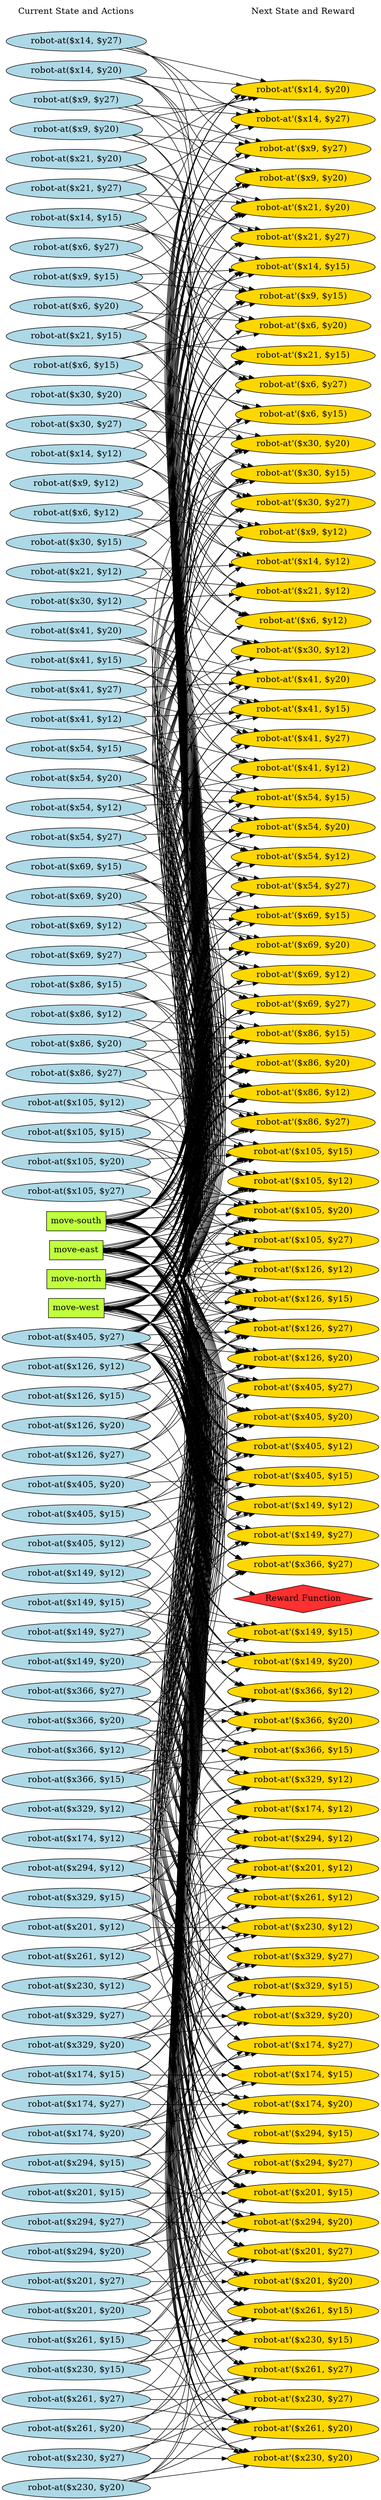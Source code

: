 digraph G {
	graph [bb="0,0,624.27,4650.4",
		fontname=Helvetica,
		fontsize=16,
		rankdir=LR,
		ranksep=2.00,
		ratio=auto,
		size=600
	];
	node [fontsize=16,
		label="\N"
	];
	{
		graph [rank=same];
		"robot-at($x14, $y27)"		 [color=black,
			fillcolor=lightblue,
			height=0.51069,
			pos="113.14,4578.4",
			shape=ellipse,
			style=filled,
			width=2.9856];
		"robot-at($x14, $y15)"		 [color=black,
			fillcolor=lightblue,
			height=0.51069,
			pos="113.14,4248.4",
			shape=ellipse,
			style=filled,
			width=2.9856];
		"robot-at($x261, $y20)"		 [color=black,
			fillcolor=lightblue,
			height=0.51069,
			pos="113.14,128.38",
			shape=ellipse,
			style=filled,
			width=3.1427];
		"robot-at($x54, $y20)"		 [color=black,
			fillcolor=lightblue,
			height=0.51069,
			pos="113.14,3203.4",
			shape=ellipse,
			style=filled,
			width=2.9856];
		"robot-at($x41, $y12)"		 [color=black,
			fillcolor=lightblue,
			height=0.51069,
			pos="113.14,3313.4",
			shape=ellipse,
			style=filled,
			width=2.9856];
		"robot-at($x201, $y12)"		 [color=black,
			fillcolor=lightblue,
			height=0.51069,
			pos="113.14,1063.4",
			shape=ellipse,
			style=filled,
			width=3.1427];
		"robot-at($x329, $y20)"		 [color=black,
			fillcolor=lightblue,
			height=0.51069,
			pos="113.14,843.38",
			shape=ellipse,
			style=filled,
			width=3.1427];
		"robot-at($x230, $y20)"		 [color=black,
			fillcolor=lightblue,
			height=0.51069,
			pos="113.14,18.385",
			shape=ellipse,
			style=filled,
			width=3.1427];
		"robot-at($x294, $y15)"		 [color=black,
			fillcolor=lightblue,
			height=0.51069,
			pos="113.14,623.38",
			shape=ellipse,
			style=filled,
			width=3.1427];
		"robot-at($x294, $y27)"		 [color=black,
			fillcolor=lightblue,
			height=0.51069,
			pos="113.14,513.38",
			shape=ellipse,
			style=filled,
			width=3.1427];
		"robot-at($x30, $y12)"		 [color=black,
			fillcolor=lightblue,
			height=0.51069,
			pos="113.14,3533.4",
			shape=ellipse,
			style=filled,
			width=2.9856];
		"robot-at($x14, $y20)"		 [color=black,
			fillcolor=lightblue,
			height=0.51069,
			pos="113.14,4523.4",
			shape=ellipse,
			style=filled,
			width=2.9856];
		"robot-at($x21, $y20)"		 [color=black,
			fillcolor=lightblue,
			height=0.51069,
			pos="113.14,4358.4",
			shape=ellipse,
			style=filled,
			width=2.9856];
		"robot-at($x54, $y27)"		 [color=black,
			fillcolor=lightblue,
			height=0.51069,
			pos="113.14,3093.4",
			shape=ellipse,
			style=filled,
			width=2.9856];
		"robot-at($x54, $y15)"		 [color=black,
			fillcolor=lightblue,
			height=0.51069,
			pos="113.14,3258.4",
			shape=ellipse,
			style=filled,
			width=2.9856];
		"move-south"		 [color=black,
			fillcolor=olivedrab1,
			height=0.5,
			pos="113.14,2379.4",
			shape=box,
			style=filled,
			width=1.2917];
		"robot-at($x9, $y12)"		 [color=black,
			fillcolor=lightblue,
			height=0.51069,
			pos="113.14,3753.4",
			shape=ellipse,
			style=filled,
			width=2.8088];
		"robot-at($x261, $y27)"		 [color=black,
			fillcolor=lightblue,
			height=0.51069,
			pos="113.14,183.38",
			shape=ellipse,
			style=filled,
			width=3.1427];
		"robot-at($x261, $y15)"		 [color=black,
			fillcolor=lightblue,
			height=0.51069,
			pos="113.14,293.38",
			shape=ellipse,
			style=filled,
			width=3.1427];
		"robot-at($x105, $y12)"		 [color=black,
			fillcolor=lightblue,
			height=0.51069,
			pos="113.14,2598.4",
			shape=ellipse,
			style=filled,
			width=3.1427];
		"robot-at($x41, $y27)"		 [color=black,
			fillcolor=lightblue,
			height=0.51069,
			pos="113.14,3368.4",
			shape=ellipse,
			style=filled,
			width=2.9856];
		"robot-at($x41, $y15)"		 [color=black,
			fillcolor=lightblue,
			height=0.51069,
			pos="113.14,3423.4",
			shape=ellipse,
			style=filled,
			width=2.9856];
		"robot-at($x294, $y12)"		 [color=black,
			fillcolor=lightblue,
			height=0.51069,
			pos="113.14,1173.4",
			shape=ellipse,
			style=filled,
			width=3.1427];
		"robot-at($x405, $y12)"		 [color=black,
			fillcolor=lightblue,
			height=0.51069,
			pos="113.14,1778.4",
			shape=ellipse,
			style=filled,
			width=3.1427];
		"robot-at($x126, $y12)"		 [color=black,
			fillcolor=lightblue,
			height=0.51069,
			pos="113.14,2108.4",
			shape=ellipse,
			style=filled,
			width=3.1427];
		"robot-at($x86, $y20)"		 [color=black,
			fillcolor=lightblue,
			height=0.51069,
			pos="113.14,2708.4",
			shape=ellipse,
			style=filled,
			width=2.9856];
		"Current State and Actions"		 [color=black,
			fillcolor=white,
			height=0.5,
			pos="113.14,4632.4",
			shape=plaintext,
			style=bold,
			width=2.5139];
		"robot-at($x69, $y20)"		 [color=black,
			fillcolor=lightblue,
			height=0.51069,
			pos="113.14,2983.4",
			shape=ellipse,
			style=filled,
			width=2.9856];
		"robot-at($x86, $y27)"		 [color=black,
			fillcolor=lightblue,
			height=0.51069,
			pos="113.14,2653.4",
			shape=ellipse,
			style=filled,
			width=2.9856];
		"robot-at($x6, $y20)"		 [color=black,
			fillcolor=lightblue,
			height=0.51069,
			pos="113.14,4083.4",
			shape=ellipse,
			style=filled,
			width=2.8088];
		"robot-at($x366, $y12)"		 [color=black,
			fillcolor=lightblue,
			height=0.51069,
			pos="113.14,1393.4",
			shape=ellipse,
			style=filled,
			width=3.1427];
		"robot-at($x149, $y12)"		 [color=black,
			fillcolor=lightblue,
			height=0.51069,
			pos="113.14,1723.4",
			shape=ellipse,
			style=filled,
			width=3.1427];
		"robot-at($x86, $y15)"		 [color=black,
			fillcolor=lightblue,
			height=0.51069,
			pos="113.14,2818.4",
			shape=ellipse,
			style=filled,
			width=2.9856];
		"robot-at($x174, $y12)"		 [color=black,
			fillcolor=lightblue,
			height=0.51069,
			pos="113.14,1228.4",
			shape=ellipse,
			style=filled,
			width=3.1427];
		"robot-at($x149, $y27)"		 [color=black,
			fillcolor=lightblue,
			height=0.51069,
			pos="113.14,1613.4",
			shape=ellipse,
			style=filled,
			width=3.1427];
		"robot-at($x30, $y15)"		 [color=black,
			fillcolor=lightblue,
			height=0.51069,
			pos="113.14,3643.4",
			shape=ellipse,
			style=filled,
			width=2.9856];
		"robot-at($x30, $y27)"		 [color=black,
			fillcolor=lightblue,
			height=0.51069,
			pos="113.14,3863.4",
			shape=ellipse,
			style=filled,
			width=2.9856];
		"robot-at($x149, $y15)"		 [color=black,
			fillcolor=lightblue,
			height=0.51069,
			pos="113.14,1668.4",
			shape=ellipse,
			style=filled,
			width=3.1427];
		"move-east"		 [color=black,
			fillcolor=olivedrab1,
			height=0.5,
			pos="113.14,2325.4",
			shape=box,
			style=filled,
			width=1.1389];
		"robot-at($x9, $y27)"		 [color=black,
			fillcolor=lightblue,
			height=0.51069,
			pos="113.14,4468.4",
			shape=ellipse,
			style=filled,
			width=2.8088];
		"robot-at($x9, $y15)"		 [color=black,
			fillcolor=lightblue,
			height=0.51069,
			pos="113.14,4138.4",
			shape=ellipse,
			style=filled,
			width=2.8088];
		"move-north"		 [color=black,
			fillcolor=olivedrab1,
			height=0.5,
			pos="113.14,2271.4",
			shape=box,
			style=filled,
			width=1.2778];
		"robot-at($x261, $y12)"		 [color=black,
			fillcolor=lightblue,
			height=0.51069,
			pos="113.14,1008.4",
			shape=ellipse,
			style=filled,
			width=3.1427];
		"robot-at($x6, $y15)"		 [color=black,
			fillcolor=lightblue,
			height=0.51069,
			pos="113.14,3973.4",
			shape=ellipse,
			style=filled,
			width=2.8088];
		"robot-at($x6, $y27)"		 [color=black,
			fillcolor=lightblue,
			height=0.51069,
			pos="113.14,4193.4",
			shape=ellipse,
			style=filled,
			width=2.8088];
		"robot-at($x54, $y12)"		 [color=black,
			fillcolor=lightblue,
			height=0.51069,
			pos="113.14,3148.4",
			shape=ellipse,
			style=filled,
			width=2.9856];
		"robot-at($x201, $y15)"		 [color=black,
			fillcolor=lightblue,
			height=0.51069,
			pos="113.14,568.38",
			shape=ellipse,
			style=filled,
			width=3.1427];
		"robot-at($x201, $y27)"		 [color=black,
			fillcolor=lightblue,
			height=0.51069,
			pos="113.14,403.38",
			shape=ellipse,
			style=filled,
			width=3.1427];
		"robot-at($x105, $y15)"		 [color=black,
			fillcolor=lightblue,
			height=0.51069,
			pos="113.14,2543.4",
			shape=ellipse,
			style=filled,
			width=3.1427];
		"robot-at($x41, $y20)"		 [color=black,
			fillcolor=lightblue,
			height=0.51069,
			pos="113.14,3478.4",
			shape=ellipse,
			style=filled,
			width=2.9856];
		"robot-at($x201, $y20)"		 [color=black,
			fillcolor=lightblue,
			height=0.51069,
			pos="113.14,348.38",
			shape=ellipse,
			style=filled,
			width=3.1427];
		"robot-at($x14, $y12)"		 [color=black,
			fillcolor=lightblue,
			height=0.51069,
			pos="113.14,3808.4",
			shape=ellipse,
			style=filled,
			width=2.9856];
		"robot-at($x329, $y12)"		 [color=black,
			fillcolor=lightblue,
			height=0.51069,
			pos="113.14,1283.4",
			shape=ellipse,
			style=filled,
			width=3.1427];
		"robot-at($x105, $y27)"		 [color=black,
			fillcolor=lightblue,
			height=0.51069,
			pos="113.14,2433.4",
			shape=ellipse,
			style=filled,
			width=3.1427];
		"robot-at($x30, $y20)"		 [color=black,
			fillcolor=lightblue,
			height=0.51069,
			pos="113.14,3918.4",
			shape=ellipse,
			style=filled,
			width=2.9856];
		"robot-at($x21, $y12)"		 [color=black,
			fillcolor=lightblue,
			height=0.51069,
			pos="113.14,3588.4",
			shape=ellipse,
			style=filled,
			width=2.9856];
		"robot-at($x230, $y12)"		 [color=black,
			fillcolor=lightblue,
			height=0.51069,
			pos="113.14,953.38",
			shape=ellipse,
			style=filled,
			width=3.1427];
		"robot-at($x9, $y20)"		 [color=black,
			fillcolor=lightblue,
			height=0.51069,
			pos="113.14,4413.4",
			shape=ellipse,
			style=filled,
			width=2.8088];
		"robot-at($x69, $y27)"		 [color=black,
			fillcolor=lightblue,
			height=0.51069,
			pos="113.14,2873.4",
			shape=ellipse,
			style=filled,
			width=2.9856];
		"robot-at($x69, $y15)"		 [color=black,
			fillcolor=lightblue,
			height=0.51069,
			pos="113.14,3038.4",
			shape=ellipse,
			style=filled,
			width=2.9856];
		"robot-at($x21, $y15)"		 [color=black,
			fillcolor=lightblue,
			height=0.51069,
			pos="113.14,4028.4",
			shape=ellipse,
			style=filled,
			width=2.9856];
		"robot-at($x126, $y20)"		 [color=black,
			fillcolor=lightblue,
			height=0.51069,
			pos="113.14,1998.4",
			shape=ellipse,
			style=filled,
			width=3.1427];
		"robot-at($x21, $y27)"		 [color=black,
			fillcolor=lightblue,
			height=0.51069,
			pos="113.14,4303.4",
			shape=ellipse,
			style=filled,
			width=2.9856];
		"robot-at($x329, $y15)"		 [color=black,
			fillcolor=lightblue,
			height=0.51069,
			pos="113.14,1118.4",
			shape=ellipse,
			style=filled,
			width=3.1427];
		"robot-at($x294, $y20)"		 [color=black,
			fillcolor=lightblue,
			height=0.51069,
			pos="113.14,458.38",
			shape=ellipse,
			style=filled,
			width=3.1427];
		"robot-at($x405, $y20)"		 [color=black,
			fillcolor=lightblue,
			height=0.51069,
			pos="113.14,1888.4",
			shape=ellipse,
			style=filled,
			width=3.1427];
		"robot-at($x329, $y27)"		 [color=black,
			fillcolor=lightblue,
			height=0.51069,
			pos="113.14,898.38",
			shape=ellipse,
			style=filled,
			width=3.1427];
		"robot-at($x230, $y15)"		 [color=black,
			fillcolor=lightblue,
			height=0.51069,
			pos="113.14,238.38",
			shape=ellipse,
			style=filled,
			width=3.1427];
		"robot-at($x230, $y27)"		 [color=black,
			fillcolor=lightblue,
			height=0.51069,
			pos="113.14,73.385",
			shape=ellipse,
			style=filled,
			width=3.1427];
		"robot-at($x86, $y12)"		 [color=black,
			fillcolor=lightblue,
			height=0.51069,
			pos="113.14,2763.4",
			shape=ellipse,
			style=filled,
			width=2.9856];
		"robot-at($x366, $y15)"		 [color=black,
			fillcolor=lightblue,
			height=0.51069,
			pos="113.14,1338.4",
			shape=ellipse,
			style=filled,
			width=3.1427];
		"robot-at($x366, $y27)"		 [color=black,
			fillcolor=lightblue,
			height=0.51069,
			pos="113.14,1503.4",
			shape=ellipse,
			style=filled,
			width=3.1427];
		"robot-at($x69, $y12)"		 [color=black,
			fillcolor=lightblue,
			height=0.51069,
			pos="113.14,2928.4",
			shape=ellipse,
			style=filled,
			width=2.9856];
		"robot-at($x174, $y27)"		 [color=black,
			fillcolor=lightblue,
			height=0.51069,
			pos="113.14,733.38",
			shape=ellipse,
			style=filled,
			width=3.1427];
		"move-west"		 [color=black,
			fillcolor=olivedrab1,
			height=0.5,
			pos="113.14,2217.4",
			shape=box,
			style=filled,
			width=1.1944];
		"robot-at($x174, $y15)"		 [color=black,
			fillcolor=lightblue,
			height=0.51069,
			pos="113.14,788.38",
			shape=ellipse,
			style=filled,
			width=3.1427];
		"robot-at($x105, $y20)"		 [color=black,
			fillcolor=lightblue,
			height=0.51069,
			pos="113.14,2488.4",
			shape=ellipse,
			style=filled,
			width=3.1427];
		"robot-at($x405, $y15)"		 [color=black,
			fillcolor=lightblue,
			height=0.51069,
			pos="113.14,1833.4",
			shape=ellipse,
			style=filled,
			width=3.1427];
		"robot-at($x405, $y27)"		 [color=black,
			fillcolor=lightblue,
			height=0.51069,
			pos="113.14,2163.4",
			shape=ellipse,
			style=filled,
			width=3.1427];
		"robot-at($x366, $y20)"		 [color=black,
			fillcolor=lightblue,
			height=0.51069,
			pos="113.14,1448.4",
			shape=ellipse,
			style=filled,
			width=3.1427];
		"robot-at($x174, $y20)"		 [color=black,
			fillcolor=lightblue,
			height=0.51069,
			pos="113.14,678.38",
			shape=ellipse,
			style=filled,
			width=3.1427];
		"robot-at($x149, $y20)"		 [color=black,
			fillcolor=lightblue,
			height=0.51069,
			pos="113.14,1558.4",
			shape=ellipse,
			style=filled,
			width=3.1427];
		"robot-at($x6, $y12)"		 [color=black,
			fillcolor=lightblue,
			height=0.51069,
			pos="113.14,3698.4",
			shape=ellipse,
			style=filled,
			width=2.8088];
		"robot-at($x126, $y15)"		 [color=black,
			fillcolor=lightblue,
			height=0.51069,
			pos="113.14,2053.4",
			shape=ellipse,
			style=filled,
			width=3.1427];
		"robot-at($x126, $y27)"		 [color=black,
			fillcolor=lightblue,
			height=0.51069,
			pos="113.14,1943.4",
			shape=ellipse,
			style=filled,
			width=3.1427];
	}
	{
		graph [rank=same];
		"robot-at'($x126, $y20)"		 [color=black,
			fillcolor=gold1,
			height=0.51069,
			pos="497.27,2122.4",
			shape=ellipse,
			style=filled,
			width=3.2016];
		"robot-at'($x54, $y27)"		 [color=black,
			fillcolor=gold1,
			height=0.51069,
			pos="497.27,3002.4",
			shape=ellipse,
			style=filled,
			width=3.0445];
		"robot-at'($x6, $y27)"		 [color=black,
			fillcolor=gold1,
			height=0.51069,
			pos="497.27,3937.4",
			shape=ellipse,
			style=filled,
			width=2.8677];
		"robot-at'($x14, $y15)"		 [color=black,
			fillcolor=gold1,
			height=0.51069,
			pos="497.27,4157.4",
			shape=ellipse,
			style=filled,
			width=3.0445];
		"robot-at'($x6, $y15)"		 [color=black,
			fillcolor=gold1,
			height=0.51069,
			pos="497.27,3882.4",
			shape=ellipse,
			style=filled,
			width=2.8677];
		"robot-at'($x14, $y27)"		 [color=black,
			fillcolor=gold1,
			height=0.51069,
			pos="497.27,4432.4",
			shape=ellipse,
			style=filled,
			width=3.0445];
		"robot-at'($x54, $y15)"		 [color=black,
			fillcolor=gold1,
			height=0.51069,
			pos="497.27,3167.4",
			shape=ellipse,
			style=filled,
			width=3.0445];
		"robot-at'($x9, $y15)"		 [color=black,
			fillcolor=gold1,
			height=0.51069,
			pos="497.27,4102.4",
			shape=ellipse,
			style=filled,
			width=2.8677];
		"Next State and Reward"		 [color=black,
			fillcolor=white,
			height=0.5,
			pos="497.27,4632.4",
			shape=plaintext,
			style=bold,
			width=2.25];
		"robot-at'($x9, $y27)"		 [color=black,
			fillcolor=gold1,
			height=0.51069,
			pos="497.27,4377.4",
			shape=ellipse,
			style=filled,
			width=2.8677];
		"robot-at'($x230, $y12)"		 [color=black,
			fillcolor=gold1,
			height=0.51069,
			pos="497.27,1063.4",
			shape=ellipse,
			style=filled,
			width=3.2016];
		"robot-at'($x105, $y12)"		 [color=black,
			fillcolor=gold1,
			height=0.51069,
			pos="497.27,2452.4",
			shape=ellipse,
			style=filled,
			width=3.2016];
		"robot-at'($x405, $y20)"		 [color=black,
			fillcolor=gold1,
			height=0.51069,
			pos="497.27,2012.4",
			shape=ellipse,
			style=filled,
			width=3.2016];
		"robot-at'($x329, $y12)"		 [color=black,
			fillcolor=gold1,
			height=0.51069,
			pos="497.27,1338.4",
			shape=ellipse,
			style=filled,
			width=3.2016];
		"robot-at'($x54, $y20)"		 [color=black,
			fillcolor=gold1,
			height=0.51069,
			pos="497.27,3112.4",
			shape=ellipse,
			style=filled,
			width=3.0445];
		"robot-at'($x201, $y12)"		 [color=black,
			fillcolor=gold1,
			height=0.51069,
			pos="497.27,1173.4",
			shape=ellipse,
			style=filled,
			width=3.2016];
		"robot-at'($x294, $y15)"		 [color=black,
			fillcolor=gold1,
			height=0.51069,
			pos="497.27,678.38",
			shape=ellipse,
			style=filled,
			width=3.2016];
		"robot-at'($x41, $y12)"		 [color=black,
			fillcolor=gold1,
			height=0.51069,
			pos="497.27,3222.4",
			shape=ellipse,
			style=filled,
			width=3.0445];
		"robot-at'($x294, $y27)"		 [color=black,
			fillcolor=gold1,
			height=0.51069,
			pos="497.27,623.38",
			shape=ellipse,
			style=filled,
			width=3.2016];
		"robot-at'($x6, $y20)"		 [color=black,
			fillcolor=gold1,
			height=0.51069,
			pos="497.27,4047.4",
			shape=ellipse,
			style=filled,
			width=2.8677];
		"robot-at'($x21, $y20)"		 [color=black,
			fillcolor=gold1,
			height=0.51069,
			pos="497.27,4267.4",
			shape=ellipse,
			style=filled,
			width=3.0445];
		"robot-at'($x14, $y20)"		 [color=black,
			fillcolor=gold1,
			height=0.51069,
			pos="497.27,4487.4",
			shape=ellipse,
			style=filled,
			width=3.0445];
		"robot-at'($x30, $y12)"		 [color=black,
			fillcolor=gold1,
			height=0.51069,
			pos="497.27,3442.4",
			shape=ellipse,
			style=filled,
			width=3.0445];
		"robot-at'($x41, $y27)"		 [color=black,
			fillcolor=gold1,
			height=0.51069,
			pos="497.27,3277.4",
			shape=ellipse,
			style=filled,
			width=3.0445];
		"robot-at'($x41, $y15)"		 [color=black,
			fillcolor=gold1,
			height=0.51069,
			pos="497.27,3332.4",
			shape=ellipse,
			style=filled,
			width=3.0445];
		"robot-at'($x86, $y20)"		 [color=black,
			fillcolor=gold1,
			height=0.51069,
			pos="497.27,2672.4",
			shape=ellipse,
			style=filled,
			width=3.0445];
		"robot-at'($x261, $y12)"		 [color=black,
			fillcolor=gold1,
			height=0.51069,
			pos="497.27,1118.4",
			shape=ellipse,
			style=filled,
			width=3.2016];
		"robot-at'($x69, $y20)"		 [color=black,
			fillcolor=gold1,
			height=0.51069,
			pos="497.27,2892.4",
			shape=ellipse,
			style=filled,
			width=3.0445];
		"robot-at'($x366, $y12)"		 [color=black,
			fillcolor=gold1,
			height=0.51069,
			pos="497.27,1503.4",
			shape=ellipse,
			style=filled,
			width=3.2016];
		"robot-at'($x9, $y20)"		 [color=black,
			fillcolor=gold1,
			height=0.51069,
			pos="497.27,4322.4",
			shape=ellipse,
			style=filled,
			width=2.8677];
		"robot-at'($x174, $y12)"		 [color=black,
			fillcolor=gold1,
			height=0.51069,
			pos="497.27,1283.4",
			shape=ellipse,
			style=filled,
			width=3.2016];
		"robot-at'($x149, $y12)"		 [color=black,
			fillcolor=gold1,
			height=0.51069,
			pos="497.27,1847.4",
			shape=ellipse,
			style=filled,
			width=3.2016];
		"robot-at'($x86, $y15)"		 [color=black,
			fillcolor=gold1,
			height=0.51069,
			pos="497.27,2727.4",
			shape=ellipse,
			style=filled,
			width=3.0445];
		"robot-at'($x86, $y27)"		 [color=black,
			fillcolor=gold1,
			height=0.51069,
			pos="497.27,2562.4",
			shape=ellipse,
			style=filled,
			width=3.0445];
		"robot-at'($x294, $y12)"		 [color=black,
			fillcolor=gold1,
			height=0.51069,
			pos="497.27,1228.4",
			shape=ellipse,
			style=filled,
			width=3.2016];
		"robot-at'($x366, $y15)"		 [color=black,
			fillcolor=gold1,
			height=0.51069,
			pos="497.27,1393.4",
			shape=ellipse,
			style=filled,
			width=3.2016];
		"robot-at'($x126, $y12)"		 [color=black,
			fillcolor=gold1,
			height=0.51069,
			pos="497.27,2287.4",
			shape=ellipse,
			style=filled,
			width=3.2016];
		"robot-at'($x366, $y27)"		 [color=black,
			fillcolor=gold1,
			height=0.51069,
			pos="497.27,1737.4",
			shape=ellipse,
			style=filled,
			width=3.2016];
		"robot-at'($x174, $y15)"		 [color=black,
			fillcolor=gold1,
			height=0.51069,
			pos="497.27,788.38",
			shape=ellipse,
			style=filled,
			width=3.2016];
		"robot-at'($x174, $y27)"		 [color=black,
			fillcolor=gold1,
			height=0.51069,
			pos="497.27,843.38",
			shape=ellipse,
			style=filled,
			width=3.2016];
		"Reward Function"		 [color=black,
			fillcolor=firebrick1,
			height=0.72222,
			pos="497.27,1675.4",
			shape=diamond,
			style=filled,
			width=3.5278];
		"robot-at'($x30, $y27)"		 [color=black,
			fillcolor=gold1,
			height=0.51069,
			pos="497.27,3717.4",
			shape=ellipse,
			style=filled,
			width=3.0445];
		"robot-at'($x105, $y20)"		 [color=black,
			fillcolor=gold1,
			height=0.51069,
			pos="497.27,2397.4",
			shape=ellipse,
			style=filled,
			width=3.2016];
		"robot-at'($x405, $y12)"		 [color=black,
			fillcolor=gold1,
			height=0.51069,
			pos="497.27,1957.4",
			shape=ellipse,
			style=filled,
			width=3.2016];
		"robot-at'($x329, $y27)"		 [color=black,
			fillcolor=gold1,
			height=0.51069,
			pos="497.27,1008.4",
			shape=ellipse,
			style=filled,
			width=3.2016];
		"robot-at'($x329, $y15)"		 [color=black,
			fillcolor=gold1,
			height=0.51069,
			pos="497.27,953.38",
			shape=ellipse,
			style=filled,
			width=3.2016];
		"robot-at'($x230, $y20)"		 [color=black,
			fillcolor=gold1,
			height=0.51069,
			pos="497.27,73.385",
			shape=ellipse,
			style=filled,
			width=3.2016];
		"robot-at'($x30, $y15)"		 [color=black,
			fillcolor=gold1,
			height=0.51069,
			pos="497.27,3772.4",
			shape=ellipse,
			style=filled,
			width=3.0445];
		"robot-at'($x329, $y20)"		 [color=black,
			fillcolor=gold1,
			height=0.51069,
			pos="497.27,898.38",
			shape=ellipse,
			style=filled,
			width=3.2016];
		"robot-at'($x41, $y20)"		 [color=black,
			fillcolor=gold1,
			height=0.51069,
			pos="497.27,3387.4",
			shape=ellipse,
			style=filled,
			width=3.0445];
		"robot-at'($x54, $y12)"		 [color=black,
			fillcolor=gold1,
			height=0.51069,
			pos="497.27,3057.4",
			shape=ellipse,
			style=filled,
			width=3.0445];
		"robot-at'($x6, $y12)"		 [color=black,
			fillcolor=gold1,
			height=0.51069,
			pos="497.27,3497.4",
			shape=ellipse,
			style=filled,
			width=2.8677];
		"robot-at'($x69, $y15)"		 [color=black,
			fillcolor=gold1,
			height=0.51069,
			pos="497.27,2947.4",
			shape=ellipse,
			style=filled,
			width=3.0445];
		"robot-at'($x201, $y20)"		 [color=black,
			fillcolor=gold1,
			height=0.51069,
			pos="497.27,403.38",
			shape=ellipse,
			style=filled,
			width=3.2016];
		"robot-at'($x69, $y27)"		 [color=black,
			fillcolor=gold1,
			height=0.51069,
			pos="497.27,2782.4",
			shape=ellipse,
			style=filled,
			width=3.0445];
		"robot-at'($x30, $y20)"		 [color=black,
			fillcolor=gold1,
			height=0.51069,
			pos="497.27,3827.4",
			shape=ellipse,
			style=filled,
			width=3.0445];
		"robot-at'($x261, $y15)"		 [color=black,
			fillcolor=gold1,
			height=0.51069,
			pos="497.27,348.38",
			shape=ellipse,
			style=filled,
			width=3.2016];
		"robot-at'($x14, $y12)"		 [color=black,
			fillcolor=gold1,
			height=0.51069,
			pos="497.27,3607.4",
			shape=ellipse,
			style=filled,
			width=3.0445];
		"robot-at'($x230, $y27)"		 [color=black,
			fillcolor=gold1,
			height=0.51069,
			pos="497.27,183.38",
			shape=ellipse,
			style=filled,
			width=3.2016];
		"robot-at'($x261, $y27)"		 [color=black,
			fillcolor=gold1,
			height=0.51069,
			pos="497.27,238.38",
			shape=ellipse,
			style=filled,
			width=3.2016];
		"robot-at'($x230, $y15)"		 [color=black,
			fillcolor=gold1,
			height=0.51069,
			pos="497.27,293.38",
			shape=ellipse,
			style=filled,
			width=3.2016];
		"robot-at'($x21, $y12)"		 [color=black,
			fillcolor=gold1,
			height=0.51069,
			pos="497.27,3552.4",
			shape=ellipse,
			style=filled,
			width=3.0445];
		"robot-at'($x105, $y15)"		 [color=black,
			fillcolor=gold1,
			height=0.51069,
			pos="497.27,2507.4",
			shape=ellipse,
			style=filled,
			width=3.2016];
		"robot-at'($x105, $y27)"		 [color=black,
			fillcolor=gold1,
			height=0.51069,
			pos="497.27,2342.4",
			shape=ellipse,
			style=filled,
			width=3.2016];
		"robot-at'($x201, $y15)"		 [color=black,
			fillcolor=gold1,
			height=0.51069,
			pos="497.27,568.38",
			shape=ellipse,
			style=filled,
			width=3.2016];
		"robot-at'($x201, $y27)"		 [color=black,
			fillcolor=gold1,
			height=0.51069,
			pos="497.27,458.38",
			shape=ellipse,
			style=filled,
			width=3.2016];
		"robot-at'($x69, $y12)"		 [color=black,
			fillcolor=gold1,
			height=0.51069,
			pos="497.27,2837.4",
			shape=ellipse,
			style=filled,
			width=3.0445];
		"robot-at'($x149, $y15)"		 [color=black,
			fillcolor=gold1,
			height=0.51069,
			pos="497.27,1613.4",
			shape=ellipse,
			style=filled,
			width=3.2016];
		"robot-at'($x149, $y27)"		 [color=black,
			fillcolor=gold1,
			height=0.51069,
			pos="497.27,1792.4",
			shape=ellipse,
			style=filled,
			width=3.2016];
		"robot-at'($x21, $y27)"		 [color=black,
			fillcolor=gold1,
			height=0.51069,
			pos="497.27,4212.4",
			shape=ellipse,
			style=filled,
			width=3.0445];
		"robot-at'($x21, $y15)"		 [color=black,
			fillcolor=gold1,
			height=0.51069,
			pos="497.27,3992.4",
			shape=ellipse,
			style=filled,
			width=3.0445];
		"robot-at'($x86, $y12)"		 [color=black,
			fillcolor=gold1,
			height=0.51069,
			pos="497.27,2617.4",
			shape=ellipse,
			style=filled,
			width=3.0445];
		"robot-at'($x366, $y20)"		 [color=black,
			fillcolor=gold1,
			height=0.51069,
			pos="497.27,1448.4",
			shape=ellipse,
			style=filled,
			width=3.2016];
		"robot-at'($x405, $y15)"		 [color=black,
			fillcolor=gold1,
			height=0.51069,
			pos="497.27,1902.4",
			shape=ellipse,
			style=filled,
			width=3.2016];
		"robot-at'($x405, $y27)"		 [color=black,
			fillcolor=gold1,
			height=0.51069,
			pos="497.27,2067.4",
			shape=ellipse,
			style=filled,
			width=3.2016];
		"robot-at'($x126, $y27)"		 [color=black,
			fillcolor=gold1,
			height=0.51069,
			pos="497.27,2177.4",
			shape=ellipse,
			style=filled,
			width=3.2016];
		"robot-at'($x9, $y12)"		 [color=black,
			fillcolor=gold1,
			height=0.51069,
			pos="497.27,3662.4",
			shape=ellipse,
			style=filled,
			width=2.8677];
		"robot-at'($x126, $y15)"		 [color=black,
			fillcolor=gold1,
			height=0.51069,
			pos="497.27,2232.4",
			shape=ellipse,
			style=filled,
			width=3.2016];
		"robot-at'($x261, $y20)"		 [color=black,
			fillcolor=gold1,
			height=0.51069,
			pos="497.27,128.38",
			shape=ellipse,
			style=filled,
			width=3.2016];
		"robot-at'($x174, $y20)"		 [color=black,
			fillcolor=gold1,
			height=0.51069,
			pos="497.27,733.38",
			shape=ellipse,
			style=filled,
			width=3.2016];
		"robot-at'($x149, $y20)"		 [color=black,
			fillcolor=gold1,
			height=0.51069,
			pos="497.27,1558.4",
			shape=ellipse,
			style=filled,
			width=3.2016];
		"robot-at'($x294, $y20)"		 [color=black,
			fillcolor=gold1,
			height=0.51069,
			pos="497.27,513.38",
			shape=ellipse,
			style=filled,
			width=3.2016];
	}
	"robot-at($x14, $y27)" -> "robot-at'($x14, $y27)"	 [color=black,
		pos="e,418.71,4445.3 184.04,4564.5 198.29,4560.7 212.98,4556 226.27,4550.4 295.74,4520.9 300.43,4489 370.27,4460.4 382.42,4455.4 395.6,\
4451.2 408.71,4447.8",
		style=solid];
	"robot-at($x14, $y27)" -> "robot-at'($x9, $y27)"	 [color=black,
		pos="e,414.48,4388.4 189.91,4565.5 202.52,4561.7 215.11,4556.7 226.27,4550.4 305.24,4505.5 290.73,4449.2 370.27,4405.4 380.96,4399.5 \
392.8,4394.8 404.82,4391.2",
		style=solid];
	"robot-at($x14, $y27)" -> "robot-at'($x14, $y20)"	 [color=black,
		pos="e,433.25,4502.4 176.81,4563.5 244.46,4547.4 352.06,4521.7 423.43,4504.7",
		style=solid];
	"robot-at($x14, $y27)" -> "robot-at'($x21, $y27)"	 [color=black,
		pos="e,404.6,4222.2 196.95,4566.8 207.55,4562.8 217.69,4557.5 226.27,4550.4 343.41,4453.6 251.89,4335.6 370.27,4240.4 377.73,4234.4 386.2,\
4229.6 395.14,4225.8",
		style=solid];
	"robot-at($x14, $y15)" -> "robot-at'($x14, $y15)"	 [color=black,
		pos="e,429.51,4171.9 174.86,4233.3 238.3,4217.5 333.6,4194 370.27,4185.4 386.17,4181.7 403.23,4177.8 419.5,4174.2",
		style=solid];
	"robot-at($x14, $y15)" -> "robot-at'($x9, $y15)"	 [color=black,
		pos="e,420.7,4114.8 184.04,4234.5 198.29,4230.7 212.98,4226 226.27,4220.4 295.74,4190.9 300.43,4159 370.27,4130.4 383.04,4125.2 396.95,\
4120.8 410.72,4117.3",
		style=solid];
	"robot-at($x14, $y15)" -> "robot-at'($x14, $y20)"	 [color=black,
		pos="e,409.46,4476.4 192.61,4260.9 204.44,4264.7 216.08,4269.8 226.27,4276.4 313.16,4332.6 282.66,4404.3 370.27,4459.4 379.35,4465.1 \
389.44,4469.6 399.84,4473.3",
		style=solid];
	"robot-at($x14, $y15)" -> "robot-at'($x14, $y12)"	 [color=black,
		pos="e,401.21,3616.3 200.24,4237.5 209.91,4233.3 218.91,4227.8 226.27,4220.4 415.29,4030.7 178.8,3822.6 370.27,3635.4 376.62,3629.2 384.02,\
3624.2 391.99,3620.3",
		style=solid];
	"robot-at($x14, $y15)" -> "robot-at'($x21, $y15)"	 [color=black,
		pos="e,408.52,4003.2 193.45,4236.1 205.05,4232.2 216.39,4227.1 226.27,4220.4 316.94,4158.9 278.82,4080.7 370.27,4020.4 378.99,4014.6 \
388.72,4010.1 398.78,4006.4",
		style=solid];
	"robot-at($x261, $y20)" -> "robot-at'($x230, $y20)"	 [color=black,
		pos="e,411.16,85.634 198.47,116.25 258.33,107.63 338.77,96.054 400.96,87.104",
		style=solid];
	"robot-at($x261, $y20)" -> "robot-at'($x261, $y15)"	 [color=black,
		pos="e,408.8,336.52 192.6,141.47 204.37,145.25 215.99,150.12 226.27,156.38 309.1,206.88 286.8,270.98 370.27,320.38 379.19,325.66 388.99,\
329.95 399.07,333.42",
		style=solid];
	"robot-at($x261, $y20)" -> "robot-at'($x261, $y27)"	 [color=black,
		pos="e,423.87,224.12 179.42,143.35 194.87,147.26 211.23,151.7 226.27,156.38 291.54,176.7 304.75,190.92 370.27,210.38 384.24,214.53 399.23,\
218.38 413.84,221.81",
		style=solid];
	"robot-at($x261, $y20)" -> "robot-at'($x261, $y20)"	 [color=black,
		pos="e,381.7,128.38 226.47,128.38 272.01,128.38 324.78,128.38 371.52,128.38",
		style=solid];
	"robot-at($x261, $y20)" -> "robot-at'($x294, $y20)"	 [color=black,
		pos="e,402.18,502.96 198.8,140.45 208.76,144.4 218.23,149.59 226.27,156.38 348.2,259.39 247.01,383.98 370.27,485.38 377.06,490.97 384.73,\
495.5 392.85,499.17",
		style=solid];
	"robot-at($x54, $y20)" -> "robot-at'($x54, $y27)"	 [color=black,
		pos="e,412.15,3014.1 189.91,3190.5 202.52,3186.7 215.11,3181.7 226.27,3175.4 305.24,3130.5 290.73,3074.2 370.27,3030.4 380.22,3024.9 \
391.16,3020.5 402.31,3017",
		style=solid];
	"robot-at($x54, $y20)" -> "robot-at'($x54, $y15)"	 [color=black,
		pos="e,401.44,3176.3 207.62,3194.6 263.17,3189.3 333.76,3182.7 391.23,3177.3",
		style=solid];
	"robot-at($x54, $y20)" -> "robot-at'($x54, $y20)"	 [color=black,
		pos="e,429.51,3126.9 174.86,3188.3 238.3,3172.5 333.6,3149 370.27,3140.4 386.17,3136.7 403.23,3132.8 419.5,3129.2",
		style=solid];
	"robot-at($x54, $y20)" -> "robot-at'($x69, $y20)"	 [color=black,
		pos="e,406.14,2902.6 195.57,3191.5 206.57,3187.5 217.17,3182.3 226.27,3175.4 329.83,3096.5 265.7,2997.9 370.27,2920.4 378.24,2914.5 387.22,\
2909.8 396.62,2906",
		style=solid];
	"robot-at($x54, $y20)" -> "robot-at'($x41, $y20)"	 [color=black,
		pos="e,413.84,3375.4 188.4,3216.5 201.44,3220.3 214.56,3225.2 226.27,3231.4 302,3271.4 294.03,3320.4 370.27,3359.4 380.8,3364.8 392.33,\
3369.1 404.01,3372.6",
		style=solid];
	"robot-at($x41, $y12)" -> "robot-at'($x41, $y12)"	 [color=black,
		pos="e,429.51,3236.9 174.86,3298.3 238.3,3282.5 333.6,3259 370.27,3250.4 386.17,3246.7 403.23,3242.8 419.5,3239.2",
		style=solid];
	"robot-at($x41, $y12)" -> "robot-at'($x30, $y12)"	 [color=black,
		pos="e,421.44,3429 181.6,3327.6 196.5,3331.5 212.08,3336.1 226.27,3341.4 293.51,3366.5 302.72,3390.2 370.27,3414.4 383.35,3419.1 397.47,\
3423.1 411.37,3426.6",
		style=solid];
	"robot-at($x41, $y12)" -> "robot-at'($x41, $y15)"	 [color=black,
		pos="e,391.92,3327.2 216.54,3318.5 267.53,3321 329.35,3324.1 381.89,3326.7",
		style=solid];
	"robot-at($x41, $y12)" -> "robot-at'($x54, $y12)"	 [color=black,
		pos="e,408.52,3068.2 193.45,3301.1 205.05,3297.2 216.39,3292.1 226.27,3285.4 316.94,3223.9 278.82,3145.7 370.27,3085.4 378.99,3079.6 \
388.72,3075.1 398.78,3071.4",
		style=solid];
	"robot-at($x201, $y12)" -> "robot-at'($x230, $y12)"	 [color=black,
		pos="e,381.7,1063.4 226.47,1063.4 272.01,1063.4 324.78,1063.4 371.52,1063.4",
		style=solid];
	"robot-at($x201, $y12)" -> "robot-at'($x201, $y12)"	 [color=black,
		pos="e,423.87,1159.1 179.42,1078.3 194.87,1082.3 211.23,1086.7 226.27,1091.4 291.54,1111.7 304.75,1125.9 370.27,1145.4 384.24,1149.5 \
399.23,1153.4 413.84,1156.8",
		style=solid];
	"robot-at($x201, $y12)" -> "robot-at'($x174, $y12)"	 [color=black,
		pos="e,408.8,1271.5 192.6,1076.5 204.37,1080.3 215.99,1085.1 226.27,1091.4 309.1,1141.9 286.8,1206 370.27,1255.4 379.19,1260.7 388.99,\
1264.9 399.07,1268.4",
		style=solid];
	"robot-at($x201, $y12)" -> "robot-at'($x201, $y15)"	 [color=black,
		pos="e,400.21,578.48 200.56,1051.6 210,1047.6 218.85,1042.3 226.27,1035.4 376.62,895.53 218.12,734.27 370.27,596.38 376.35,590.88 383.25,\
586.38 390.63,582.71",
		style=solid];
	"robot-at($x329, $y20)" -> "robot-at'($x329, $y27)"	 [color=black,
		pos="e,414.26,995.53 187.72,857.23 200.89,860.97 214.24,865.63 226.27,871.38 298.68,906.03 297.42,946.68 370.27,980.38 381,985.35 392.65,\
989.45 404.4,992.84",
		style=solid];
	"robot-at($x329, $y20)" -> "robot-at'($x329, $y15)"	 [color=black,
		pos="e,423.87,939.12 179.42,858.35 194.87,862.26 211.23,866.7 226.27,871.38 291.54,891.7 304.75,905.92 370.27,925.38 384.24,929.53 399.23,\
933.38 413.84,936.81",
		style=solid];
	"robot-at($x329, $y20)" -> "robot-at'($x329, $y20)"	 [color=black,
		pos="e,411.16,886.14 198.47,855.52 258.33,864.14 338.77,875.72 400.96,884.67",
		style=solid];
	"robot-at($x329, $y20)" -> "robot-at'($x366, $y20)"	 [color=black,
		pos="e,399.43,1438.7 201.53,855.02 210.68,859.07 219.21,864.4 226.27,871.38 405.7,1048.7 188.56,1245.4 370.27,1420.4 376.12,1426 382.83,\
1430.6 390.05,1434.4",
		style=solid];
	"robot-at($x329, $y20)" -> "robot-at'($x294, $y20)"	 [color=black,
		pos="e,403.33,524.22 197.49,831.1 207.84,827.19 217.75,822.08 226.27,815.38 334.46,730.41 260.99,624.95 370.27,541.38 377.46,535.89 385.52,\
531.43 393.99,527.81",
		style=solid];
	"robot-at($x230, $y20)" -> "robot-at'($x230, $y20)"	 [color=black,
		pos="e,411.16,61.135 198.47,30.523 258.33,39.138 338.77,50.715 400.96,59.666",
		style=solid];
	"robot-at($x230, $y20)" -> "robot-at'($x201, $y20)"	 [color=black,
		pos="e,402.18,392.96 198.8,30.447 208.76,34.399 218.23,39.586 226.27,46.385 348.2,149.39 247.01,273.98 370.27,375.38 377.06,380.97 384.73,\
385.5 392.85,389.17",
		style=solid];
	"robot-at($x230, $y20)" -> "robot-at'($x230, $y27)"	 [color=black,
		pos="e,414.26,170.53 187.72,32.23 200.89,35.968 214.24,40.625 226.27,46.385 298.68,81.031 297.42,121.68 370.27,155.38 381,160.35 392.65,\
164.45 404.4,167.84",
		style=solid];
	"robot-at($x230, $y20)" -> "robot-at'($x230, $y15)"	 [color=black,
		pos="e,405.62,282.19 195.74,31.048 206.59,34.887 217.11,39.884 226.27,46.385 321.29,113.78 274.39,199.23 370.27,265.38 378.15,270.82 \
386.89,275.21 396.01,278.77",
		style=solid];
	"robot-at($x230, $y20)" -> "robot-at'($x261, $y20)"	 [color=black,
		pos="e,423.87,114.12 179.42,33.35 194.87,37.261 211.23,41.704 226.27,46.385 291.54,66.697 304.75,80.923 370.27,100.38 384.24,104.53 399.23,\
108.38 413.84,111.81",
		style=solid];
	"robot-at($x294, $y15)" -> "robot-at'($x294, $y15)"	 [color=black,
		pos="e,411.16,666.14 198.47,635.52 258.33,644.14 338.77,655.72 400.96,664.67",
		style=solid];
	"robot-at($x294, $y15)" -> "robot-at'($x294, $y12)"	 [color=black,
		pos="e,399.43,1218.7 201.53,635.02 210.68,639.07 219.21,644.4 226.27,651.38 405.7,828.7 188.56,1025.4 370.27,1200.4 376.12,1206 382.83,\
1210.6 390.05,1214.4",
		style=solid];
	"robot-at($x294, $y15)" -> "robot-at'($x329, $y15)"	 [color=black,
		pos="e,403.33,942.55 197.49,635.67 207.84,639.58 217.75,644.69 226.27,651.38 334.46,736.36 260.99,841.82 370.27,925.38 377.46,930.88 \
385.52,935.34 393.99,938.95",
		style=solid];
	"robot-at($x294, $y15)" -> "robot-at'($x261, $y15)"	 [color=black,
		pos="e,405.62,359.58 195.74,610.72 206.59,606.88 217.11,601.89 226.27,595.38 321.29,527.99 274.39,442.53 370.27,376.38 378.15,370.95 \
386.89,366.56 396.01,363",
		style=solid];
	"robot-at($x294, $y15)" -> "robot-at'($x294, $y20)"	 [color=black,
		pos="e,423.87,527.65 179.42,608.42 194.87,604.51 211.23,600.07 226.27,595.38 291.54,575.07 304.75,560.85 370.27,541.38 384.24,537.24 \
399.23,533.39 413.84,529.96",
		style=solid];
	"robot-at($x294, $y27)" -> "robot-at'($x294, $y27)"	 [color=black,
		pos="e,423.87,609.12 179.42,528.35 194.87,532.26 211.23,536.7 226.27,541.38 291.54,561.7 304.75,575.92 370.27,595.38 384.24,599.53 399.23,\
603.38 413.84,606.81",
		style=solid];
	"robot-at($x294, $y27)" -> "robot-at'($x329, $y27)"	 [color=black,
		pos="e,400.21,998.29 200.56,525.2 210,529.21 218.85,534.48 226.27,541.38 376.62,681.24 218.12,842.5 370.27,980.38 376.35,985.89 383.25,\
990.39 390.63,994.06",
		style=solid];
	"robot-at($x294, $y27)" -> "robot-at'($x261, $y27)"	 [color=black,
		pos="e,405.62,249.58 195.74,500.72 206.59,496.88 217.11,491.89 226.27,485.38 321.29,417.99 274.39,332.53 370.27,266.38 378.15,260.95 \
386.89,256.56 396.01,253",
		style=solid];
	"robot-at($x294, $y27)" -> "robot-at'($x294, $y20)"	 [color=black,
		pos="e,381.7,513.38 226.47,513.38 272.01,513.38 324.78,513.38 371.52,513.38",
		style=solid];
	"robot-at($x30, $y12)" -> "robot-at'($x41, $y12)"	 [color=black,
		pos="e,406.14,3232.6 195.57,3521.5 206.57,3517.5 217.17,3512.3 226.27,3505.4 329.83,3426.5 265.7,3327.9 370.27,3250.4 378.24,3244.5 387.22,\
3239.8 396.62,3236",
		style=solid];
	"robot-at($x30, $y12)" -> "robot-at'($x30, $y12)"	 [color=black,
		pos="e,429.51,3456.9 174.86,3518.3 238.3,3502.5 333.6,3479 370.27,3470.4 386.17,3466.7 403.23,3462.8 419.5,3459.2",
		style=solid];
	"robot-at($x30, $y12)" -> "robot-at'($x30, $y15)"	 [color=black,
		pos="e,409.46,3761.4 192.61,3545.9 204.44,3549.7 216.08,3554.8 226.27,3561.4 313.16,3617.6 282.66,3689.3 370.27,3744.4 379.35,3750.1 \
389.44,3754.6 399.84,3758.3",
		style=solid];
	"robot-at($x30, $y12)" -> "robot-at'($x21, $y12)"	 [color=black,
		pos="e,391.92,3547.2 216.54,3538.5 267.53,3541 329.35,3544.1 381.89,3546.7",
		style=solid];
	"robot-at($x14, $y20)" -> "robot-at'($x14, $y15)"	 [color=black,
		pos="e,404.6,4167.2 196.95,4511.8 207.55,4507.8 217.69,4502.5 226.27,4495.4 343.41,4398.6 251.89,4280.6 370.27,4185.4 377.73,4179.4 386.2,\
4174.6 395.14,4170.8",
		style=solid];
	"robot-at($x14, $y20)" -> "robot-at'($x14, $y27)"	 [color=black,
		pos="e,429.51,4446.9 174.86,4508.3 238.3,4492.5 333.6,4469 370.27,4460.4 386.17,4456.7 403.23,4452.8 419.5,4449.2",
		style=solid];
	"robot-at($x14, $y20)" -> "robot-at'($x21, $y20)"	 [color=black,
		pos="e,408.52,4278.2 193.45,4511.1 205.05,4507.2 216.39,4502.1 226.27,4495.4 316.94,4433.9 278.82,4355.7 370.27,4295.4 378.99,4289.6 \
388.72,4285.1 398.78,4281.4",
		style=solid];
	"robot-at($x14, $y20)" -> "robot-at'($x14, $y20)"	 [color=black,
		pos="e,401.44,4496.3 207.62,4514.6 263.17,4509.3 333.76,4502.7 391.23,4497.3",
		style=solid];
	"robot-at($x14, $y20)" -> "robot-at'($x9, $y20)"	 [color=black,
		pos="e,414.48,4333.4 189.91,4510.5 202.52,4506.7 215.11,4501.7 226.27,4495.4 305.24,4450.5 290.73,4394.2 370.27,4350.4 380.96,4344.5 \
392.8,4339.8 404.82,4336.2",
		style=solid];
	"robot-at($x21, $y20)" -> "robot-at'($x21, $y20)"	 [color=black,
		pos="e,429.51,4281.9 174.86,4343.3 238.3,4327.5 333.6,4304 370.27,4295.4 386.17,4291.7 403.23,4287.8 419.5,4284.2",
		style=solid];
	"robot-at($x21, $y20)" -> "robot-at'($x14, $y20)"	 [color=black,
		pos="e,421.44,4474 181.6,4372.6 196.5,4376.5 212.08,4381.1 226.27,4386.4 293.51,4411.5 302.72,4435.2 370.27,4459.4 383.35,4464.1 397.47,\
4468.1 411.37,4471.6",
		style=solid];
	"robot-at($x21, $y20)" -> "robot-at'($x30, $y20)"	 [color=black,
		pos="e,401.94,3836.6 199.31,4347.3 209.25,4343.2 218.57,4337.7 226.27,4330.4 386.09,4178.3 208.5,4005.4 370.27,3855.4 376.84,3849.3 384.43,\
3844.4 392.56,3840.5",
		style=solid];
	"robot-at($x21, $y20)" -> "robot-at'($x21, $y27)"	 [color=black,
		pos="e,418.71,4225.3 184.04,4344.5 198.29,4340.7 212.98,4336 226.27,4330.4 295.74,4300.9 300.43,4269 370.27,4240.4 382.42,4235.4 395.6,\
4231.2 408.71,4227.8",
		style=solid];
	"robot-at($x21, $y20)" -> "robot-at'($x21, $y15)"	 [color=black,
		pos="e,404.6,4002.2 196.95,4346.8 207.55,4342.8 217.69,4337.5 226.27,4330.4 343.41,4233.6 251.89,4115.6 370.27,4020.4 377.73,4014.4 386.2,\
4009.6 395.14,4005.8",
		style=solid];
	"robot-at($x54, $y27)" -> "robot-at'($x54, $y27)"	 [color=black,
		pos="e,429.51,3016.9 174.86,3078.3 238.3,3062.5 333.6,3039 370.27,3030.4 386.17,3026.7 403.23,3022.8 419.5,3019.2",
		style=solid];
	"robot-at($x54, $y27)" -> "robot-at'($x54, $y20)"	 [color=black,
		pos="e,391.92,3107.2 216.54,3098.5 267.53,3101 329.35,3104.1 381.89,3106.7",
		style=solid];
	"robot-at($x54, $y27)" -> "robot-at'($x41, $y27)"	 [color=black,
		pos="e,413.84,3265.4 188.4,3106.5 201.44,3110.3 214.56,3115.2 226.27,3121.4 302,3161.4 294.03,3210.4 370.27,3249.4 380.8,3254.8 392.33,\
3259.1 404.01,3262.6",
		style=solid];
	"robot-at($x54, $y27)" -> "robot-at'($x69, $y27)"	 [color=black,
		pos="e,406.14,2792.6 195.57,3081.5 206.57,3077.5 217.17,3072.3 226.27,3065.4 329.83,2986.5 265.7,2887.9 370.27,2810.4 378.24,2804.5 387.22,\
2799.8 396.62,2796",
		style=solid];
	"robot-at($x54, $y15)" -> "robot-at'($x54, $y15)"	 [color=black,
		pos="e,429.51,3181.9 174.86,3243.3 238.3,3227.5 333.6,3204 370.27,3195.4 386.17,3191.7 403.23,3187.8 419.5,3184.2",
		style=solid];
	"robot-at($x54, $y15)" -> "robot-at'($x54, $y20)"	 [color=black,
		pos="e,418.71,3125.3 184.04,3244.5 198.29,3240.7 212.98,3236 226.27,3230.4 295.74,3200.9 300.43,3169 370.27,3140.4 382.42,3135.4 395.6,\
3131.2 408.71,3127.8",
		style=solid];
	"robot-at($x54, $y15)" -> "robot-at'($x41, $y15)"	 [color=black,
		pos="e,424.7,3318.5 185.12,3272.1 250.23,3284.7 346.63,3303.4 414.85,3316.6",
		style=solid];
	"robot-at($x54, $y15)" -> "robot-at'($x54, $y12)"	 [color=black,
		pos="e,412.15,3069.1 189.91,3245.5 202.52,3241.7 215.11,3236.7 226.27,3230.4 305.24,3185.5 290.73,3129.2 370.27,3085.4 380.22,3079.9 \
391.16,3075.5 402.31,3072",
		style=solid];
	"robot-at($x54, $y15)" -> "robot-at'($x69, $y15)"	 [color=black,
		pos="e,406.14,2957.6 195.57,3246.5 206.57,3242.5 217.17,3237.3 226.27,3230.4 329.83,3151.5 265.7,3052.9 370.27,2975.4 378.24,2969.5 387.22,\
2964.8 396.62,2961",
		style=solid];
	"move-south" -> "robot-at'($x126, $y20)"	 [color=black,
		pos="e,406.52,2133.7 159.69,2375.8 181.34,2372.4 206.69,2365.6 226.27,2352.4 317.65,2290.7 278.36,2211.3 370.27,2150.4 378.47,2145 387.56,\
2140.6 396.99,2137",
		style=solid];
	"move-south" -> "robot-at'($x54, $y27)"	 [color=black,
		pos="e,401.26,2993.5 159.86,2379.7 182.61,2382.3 208.9,2389.2 226.27,2406.4 411.53,2589.4 183.41,2793 370.27,2974.4 376.64,2980.6 384.05,\
2985.5 392.03,2989.4",
		style=solid];
	"move-south" -> "robot-at'($x6, $y27)"	 [color=black,
		pos="e,401.57,3930.3 159.85,2378.6 183.18,2380.7 209.99,2387.6 226.27,2406.4 446.26,2659.7 148.07,3658 370.27,3909.4 376.49,3916.4 384.04,\
3921.9 392.32,3926.1",
		style=solid];
	"move-south" -> "robot-at'($x14, $y15)"	 [color=black,
		pos="e,398.67,4149.2 159.66,2378.5 183.08,2380.6 210.04,2387.5 226.27,2406.4 476.42,2698 117.57,3840 370.27,4129.4 375.71,4135.6 382.21,\
4140.6 389.33,4144.7",
		style=solid];
	"move-south" -> "robot-at'($x6, $y15)"	 [color=black,
		pos="e,401.6,3875.3 159.82,2378.6 183.14,2380.7 209.96,2387.7 226.27,2406.4 651.17,2894 -58.898,3370.6 370.27,3854.4 376.5,3861.4 384.06,\
3866.9 392.35,3871.1",
		style=solid];
	"move-south" -> "robot-at'($x14, $y27)"	 [color=black,
		pos="e,398.57,4424.3 159.74,2378.4 183.19,2380.5 210.15,2387.4 226.27,2406.4 514.15,2745.9 79.422,4067.4 370.27,4404.4 375.68,4410.6 \
382.14,4415.7 389.25,4419.7",
		style=solid];
	"move-south" -> "robot-at'($x54, $y15)"	 [color=black,
		pos="e,400.2,3158.7 159.69,2379.3 182.68,2381.7 209.23,2388.6 226.27,2406.4 456.02,2646.1 138.43,2901.7 370.27,3139.4 376.29,3145.6 383.34,\
3150.5 390.98,3154.5",
		style=solid];
	"move-south" -> "robot-at'($x9, $y15)"	 [color=black,
		pos="e,401.48,4095.4 159.92,2378.5 183.27,2380.6 210.08,2387.6 226.27,2406.4 468.88,2688.5 125.2,3794.5 370.27,4074.4 376.45,4081.4 383.98,\
4086.9 392.25,4091.2",
		style=solid];
	"move-south" -> "robot-at'($x9, $y27)"	 [color=black,
		pos="e,401.38,4370.4 159.73,2378.4 183.17,2380.5 210.13,2387.4 226.27,2406.4 506.6,2736.3 87.054,4021.9 370.27,4349.4 376.41,4356.5 383.91,\
4362 392.16,4366.3",
		style=solid];
	"move-south" -> "robot-at'($x230, $y12)"	 [color=black,
		pos="e,397.07,1072.6 159.71,2380.1 183,2377.9 209.82,2371 226.27,2352.4 599.96,1929.8 -7.1219,1510.6 370.27,1091.4 375.38,1085.7 381.35,\
1081.1 387.87,1077.2",
		style=solid];
	"move-south" -> "robot-at'($x105, $y12)"	 [color=black,
		pos="e,422.69,2438.3 159.85,2388.1 222.13,2400 334.77,2421.5 412.44,2436.4",
		style=solid];
	"move-south" -> "robot-at'($x405, $y20)"	 [color=black,
		pos="e,402.32,2023 159.73,2377.5 181.9,2374.5 207.7,2367.6 226.27,2352.4 344.32,2255.5 251.38,2136.2 370.27,2040.4 377.12,2034.9 384.82,\
2030.4 392.97,2026.7",
		style=solid];
	"move-south" -> "robot-at'($x329, $y12)"	 [color=black,
		pos="e,397.63,1347.7 159.76,2379.9 182.92,2377.6 209.6,2370.7 226.27,2352.4 524.82,2025.3 68.859,1690.9 370.27,1366.4 375.52,1360.7 381.62,\
1356.1 388.27,1352.3",
		style=solid];
	"move-south" -> "robot-at'($x54, $y20)"	 [color=black,
		pos="e,400.64,3103.7 159.86,2379.4 182.75,2381.9 209.16,2388.8 226.27,2406.4 441.14,2627.1 153.47,2865.5 370.27,3084.4 376.4,3090.6 383.56,\
3095.5 391.3,3099.5",
		style=solid];
	"move-south" -> "robot-at'($x201, $y12)"	 [color=black,
		pos="e,397.16,1182.6 159.91,2380 183.11,2377.8 209.79,2370.8 226.27,2352.4 569.88,1968 23.299,1582.7 370.27,1201.4 375.41,1195.7 381.4,\
1191.1 387.94,1187.3",
		style=solid];
	"move-south" -> "robot-at'($x294, $y15)"	 [color=black,
		pos="e,396.55,687.5 159.91,2380.3 183.26,2378.1 210.07,2371.2 226.27,2352.4 465.86,2074.1 128.25,982.5 370.27,706.38 375.25,700.71 381.1,\
696.04 387.5,692.21",
		style=solid];
	"move-south" -> "robot-at'($x41, $y12)"	 [color=black,
		pos="e,400.09,3213.8 159.78,2379.2 182.8,2381.6 209.35,2388.5 226.27,2406.4 470.93,2665 123.35,2937.9 370.27,3194.4 376.25,3200.6 383.27,\
3205.6 390.9,3209.5",
		style=solid];
	"move-south" -> "robot-at'($x294, $y27)"	 [color=black,
		pos="e,396.53,632.48 159.65,2380.3 183.07,2378.2 210.03,2371.3 226.27,2352.4 473.4,2064.6 120.62,937.01 370.27,651.38 375.24,645.7 381.08,\
641.03 387.48,637.2",
		style=solid];
	"move-south" -> "robot-at'($x6, $y20)"	 [color=black,
		pos="e,401.51,4040.3 159.9,2378.5 183.24,2380.7 210.06,2387.6 226.27,2406.4 461.33,2678.9 132.82,3749 370.27,4019.4 376.46,4026.4 384,\
4031.9 392.27,4036.2",
		style=solid];
	"move-south" -> "robot-at'($x21, $y20)"	 [color=black,
		pos="e,398.62,4259.3 159.69,2378.4 183.13,2380.5 210.09,2387.4 226.27,2406.4 491.51,2717.2 102.32,3930.9 370.27,4239.4 375.7,4245.6 382.18,\
4250.7 389.3,4254.7",
		style=solid];
	"move-south" -> "robot-at'($x14, $y20)"	 [color=black,
		pos="e,398.55,4479.3 159.76,2378.4 183.21,2380.4 210.17,2387.4 226.27,2406.4 521.7,2755.5 71.789,4112.9 370.27,4459.4 375.67,4465.7 382.13,\
4470.7 389.24,4474.7",
		style=solid];
	"move-south" -> "robot-at'($x30, $y12)"	 [color=black,
		pos="e,399.46,3433.9 159.79,2378.9 182.95,2381.2 209.63,2388.1 226.27,2406.4 530.82,2741.1 62.79,3082.3 370.27,3414.4 375.95,3420.5 382.64,\
3425.4 389.93,3429.4",
		style=solid];
	"move-south" -> "robot-at'($x41, $y27)"	 [color=black,
		pos="e,400,3268.8 159.87,2379.1 182.91,2381.5 209.45,2388.4 226.27,2406.4 485.88,2684 108.24,2974.1 370.27,3249.4 376.21,3255.6 383.21,\
3260.6 390.82,3264.6",
		style=solid];
	"move-south" -> "robot-at'($x41, $y15)"	 [color=black,
		pos="e,399.91,3323.9 159.66,2379 182.79,2381.3 209.48,2388.2 226.27,2406.4 500.84,2703 93.107,3010.2 370.27,3304.4 376.18,3310.7 383.16,\
3315.7 390.75,3319.7",
		style=solid];
	"move-south" -> "robot-at'($x86, $y20)"	 [color=black,
		pos="e,406.67,2662 159.86,2382.3 181.67,2385.6 207.12,2392.4 226.27,2406.4 326.06,2479.4 269.84,2572.3 370.27,2644.4 378.4,2650.2 387.52,\
2654.9 397.04,2658.6",
		style=solid];
	"move-south" -> "robot-at'($x261, $y12)"	 [color=black,
		pos="e,397.11,1127.6 159.67,2380.1 182.95,2377.9 209.78,2370.9 226.27,2352.4 584.92,1948.9 8.0926,1546.7 370.27,1146.4 375.39,1140.7 \
381.37,1136.1 387.9,1132.3",
		style=solid];
	"move-south" -> "robot-at'($x69, $y20)"	 [color=black,
		pos="e,402.02,2883.1 159.75,2380.2 182.33,2382.9 208.49,2389.8 226.27,2406.4 382.22,2552 213.05,2720.1 370.27,2864.4 376.87,2870.4 384.48,\
2875.3 392.62,2879.2",
		style=solid];
	"move-south" -> "robot-at'($x366, $y12)"	 [color=black,
		pos="e,397.86,1512.9 159.84,2379.6 182.87,2377.3 209.41,2370.3 226.27,2352.4 479.9,2082.4 114.29,1799.2 370.27,1531.4 375.6,1525.8 381.76,\
1521.2 388.45,1517.5",
		style=solid];
	"move-south" -> "robot-at'($x9, $y20)"	 [color=black,
		pos="e,401.4,4315.4 159.71,2378.4 183.15,2380.5 210.11,2387.4 226.27,2406.4 499.05,2726.8 94.685,3976.4 370.27,4294.4 376.42,4301.5 383.92,\
4307 392.18,4311.3",
		style=solid];
	"move-south" -> "robot-at'($x174, $y12)"	 [color=black,
		pos="e,397.26,1292.7 159.82,2379.9 182.99,2377.6 209.67,2370.7 226.27,2352.4 539.83,2006.2 53.684,1654.8 370.27,1311.4 375.44,1305.8 \
381.46,1301.2 388.02,1297.4",
		style=solid];
	"move-south" -> "robot-at'($x149, $y12)"	 [color=black,
		pos="e,400.03,1857.3 159.83,2378.7 182.43,2376 208.59,2369.1 226.27,2352.4 387.25,2200.3 207.96,2026 370.27,1875.4 376.28,1869.8 383.14,\
1865.3 390.49,1861.5",
		style=solid];
	"move-south" -> "robot-at'($x86, $y15)"	 [color=black,
		pos="e,404.76,2717.4 159.85,2381.5 181.92,2384.6 207.59,2391.4 226.27,2406.4 339.54,2497.1 256.21,2609.7 370.27,2699.4 377.79,2705.3 \
386.3,2710 395.27,2713.8",
		style=solid];
	"move-south" -> "robot-at'($x86, $y27)"	 [color=black,
		pos="e,413.84,2550.4 159.87,2385.2 180.95,2389.1 205.77,2395.7 226.27,2406.4 302.17,2446 294.03,2495.4 370.27,2534.4 380.8,2539.8 392.33,\
2544.1 404.01,2547.6",
		style=solid];
	"move-south" -> "robot-at'($x294, $y12)"	 [color=black,
		pos="e,397.21,1237.7 159.87,2379.9 183.06,2377.7 209.73,2370.8 226.27,2352.4 554.85,1987.1 38.497,1618.7 370.27,1256.4 375.42,1250.8 \
381.43,1246.1 387.98,1242.3",
		style=solid];
	"move-south" -> "robot-at'($x366, $y15)"	 [color=black,
		pos="e,397.7,1402.7 159.7,2379.8 182.84,2377.5 209.53,2370.6 226.27,2352.4 509.83,2044.3 84.019,1726.9 370.27,1421.4 375.54,1415.8 381.66,\
1411.1 388.32,1407.4",
		style=solid];
	"move-south" -> "robot-at'($x126, $y12)"	 [color=black,
		pos="e,427.84,2302.2 159.73,2368.6 180.11,2363.7 204.41,2357.8 226.27,2352.4 290.4,2336.4 306.01,2330.8 370.27,2315.4 385.7,2311.7 402.24,\
2307.9 418.08,2304.3",
		style=solid];
	"move-south" -> "robot-at'($x366, $y27)"	 [color=black,
		pos="e,399,1747.1 159.92,2379.1 182.68,2376.6 208.96,2369.6 226.27,2352.4 416.63,2162.8 178.26,1953.2 370.27,1765.4 376.02,1759.8 382.63,\
1755.2 389.74,1751.4",
		style=solid];
	"move-south" -> "robot-at'($x174, $y15)"	 [color=black,
		pos="e,396.6,797.55 159.86,2380.2 183.2,2378.1 210.01,2371.2 226.27,2352.4 450.78,2093.3 143.5,1073.5 370.27,816.38 375.27,810.72 381.13,\
806.07 387.54,802.25",
		style=solid];
	"move-south" -> "robot-at'($x174, $y27)"	 [color=black,
		pos="e,396.94,852.44 159.84,2380.2 183.16,2378 209.98,2371.1 226.27,2352.4 443.24,2102.9 151.12,1119 370.27,871.38 375.33,865.67 381.27,\
860.99 387.76,857.15",
		style=solid];
	"move-south" -> "robot-at'($x30, $y27)"	 [color=black,
		pos="e,399.21,3709.2 159.73,2378.7 183.02,2380.9 209.84,2387.8 226.27,2406.4 605.98,2836.6 -13.21,3262.5 370.27,3689.4 375.86,3695.6 \
382.48,3700.6 389.73,3704.6",
		style=solid];
	"move-south" -> "robot-at'($x105, $y20)"	 [color=black,
		pos="e,386.62,2392.2 159.85,2381.5 213.02,2384 302.88,2388.3 376.37,2391.7",
		style=solid];
	"move-south" -> "robot-at'($x405, $y12)"	 [color=black,
		pos="e,401.26,1967.7 159.84,2378 182.17,2375.1 208.08,2368.2 226.27,2352.4 358.4,2237.3 237.14,2099.3 370.27,1985.4 376.76,1979.8 384.11,\
1975.3 391.91,1971.6",
		style=solid];
	"move-south" -> "robot-at'($x329, $y27)"	 [color=black,
		pos="e,397.03,1017.5 159.75,2380.1 183.05,2377.9 209.87,2371 226.27,2352.4 615.02,1910.7 -22.343,1474.6 370.27,1036.4 375.36,1030.7 381.33,\
1026 387.84,1022.2",
		style=solid];
	"move-south" -> "robot-at'($x329, $y15)"	 [color=black,
		pos="e,397,962.49 159.78,2380.1 183.09,2378 209.91,2371.1 226.27,2352.4 630.08,1891.6 -37.571,1438.6 370.27,981.38 375.35,975.69 381.3,\
971.02 387.81,967.2",
		style=solid];
	"move-south" -> "robot-at'($x230, $y20)"	 [color=black,
		pos="e,396.36,82.339 159.8,2380.4 183.27,2378.4 210.23,2371.5 226.27,2352.4 548.88,1968.8 44.305,482.16 370.27,101.38 375.18,95.65 380.98,\
90.94 387.35,87.084",
		style=solid];
	"move-south" -> "robot-at'($x30, $y15)"	 [color=black,
		pos="e,398.87,3764.1 159.76,2378.6 183.06,2380.8 209.89,2387.7 226.27,2406.4 621.04,2855.7 -28.433,3298.6 370.27,3744.4 375.79,3750.6 \
382.33,3755.5 389.49,3759.5",
		style=solid];
	"move-south" -> "robot-at'($x329, $y20)"	 [color=black,
		pos="e,396.97,907.46 159.81,2380.2 183.13,2378 209.95,2371.1 226.27,2352.4 645.14,1872.5 -52.803,1402.6 370.27,926.38 375.34,920.68 381.28,\
916 387.79,912.17",
		style=solid];
	"move-south" -> "robot-at'($x41, $y20)"	 [color=black,
		pos="e,399.53,3378.9 159.73,2378.9 182.87,2381.2 209.56,2388.2 226.27,2406.4 515.82,2722.1 77.957,3046.3 370.27,3359.4 375.97,3365.5 \
382.68,3370.4 389.99,3374.4",
		style=solid];
	"move-south" -> "robot-at'($x54, $y12)"	 [color=black,
		pos="e,400.78,3048.5 159.73,2379.5 182.59,2382 209.01,2389 226.27,2406.4 426.31,2608.3 168.47,2829.3 370.27,3029.4 376.45,3035.5 383.65,\
3040.4 391.42,3044.3",
		style=solid];
	"move-south" -> "robot-at'($x6, $y12)"	 [color=black,
		pos="e,402.22,3490.1 159.84,2378.8 183.02,2381.1 209.7,2388 226.27,2406.4 545.84,2760.2 47.61,3118.4 370.27,3469.4 376.68,3476.4 384.4,\
3481.8 392.82,3486",
		style=solid];
	"move-south" -> "robot-at'($x69, $y15)"	 [color=black,
		pos="e,401.46,2938.3 159.68,2379.9 182.39,2382.5 208.68,2389.4 226.27,2406.4 396.83,2570.7 198.28,2756.6 370.27,2919.4 376.72,2925.5 \
384.18,2930.4 392.2,2934.3",
		style=solid];
	"move-south" -> "robot-at'($x201, $y20)"	 [color=black,
		pos="e,396.45,412.42 159.72,2380.4 183.16,2378.3 210.12,2371.4 226.27,2352.4 503.58,2026.3 90.107,755.06 370.27,431.38 375.21,425.68 \
381.04,420.99 387.42,417.14",
		style=solid];
	"move-south" -> "robot-at'($x69, $y27)"	 [color=black,
		pos="e,403.64,2772.7 159.71,2380.9 182.01,2383.8 207.93,2390.7 226.27,2406.4 353.5,2515.2 242.1,2646.7 370.27,2754.4 377.39,2760.4 385.52,\
2765.1 394.13,2768.9",
		style=solid];
	"move-south" -> "robot-at'($x30, $y20)"	 [color=black,
		pos="e,398.83,3819.1 159.79,2378.6 183.1,2380.8 209.92,2387.7 226.27,2406.4 636.1,2874.8 -43.663,3334.6 370.27,3799.4 375.78,3805.6 382.31,\
3810.5 389.47,3814.5",
		style=solid];
	"move-south" -> "robot-at'($x261, $y15)"	 [color=black,
		pos="e,396.43,357.4 159.74,2380.4 183.18,2378.3 210.14,2371.4 226.27,2352.4 511.13,2016.7 82.475,709.57 370.27,376.38 375.21,370.67 381.03,\
365.98 387.41,362.13",
		style=solid];
	"move-south" -> "robot-at'($x14, $y12)"	 [color=black,
		pos="e,399.3,3599.1 159.65,2378.7 182.92,2380.9 209.75,2387.9 226.27,2406.4 575.89,2798.4 17.218,3190.5 370.27,3579.4 375.89,3585.6 382.54,\
3590.5 389.8,3594.5",
		style=solid];
	"move-south" -> "robot-at'($x230, $y27)"	 [color=black,
		pos="e,396.39,192.36 159.78,2380.4 183.24,2378.3 210.2,2371.4 226.27,2352.4 533.78,1987.9 59.575,573.12 370.27,211.38 375.19,205.66 381,\
200.95 387.37,197.1",
		style=solid];
	"move-south" -> "robot-at'($x261, $y27)"	 [color=black,
		pos="e,396.4,247.37 159.77,2380.4 183.22,2378.3 210.18,2371.4 226.27,2352.4 526.23,1997.5 67.209,618.61 370.27,266.38 375.2,260.66 381.01,\
255.96 387.38,252.11",
		style=solid];
	"move-south" -> "robot-at'($x230, $y15)"	 [color=black,
		pos="e,396.42,302.39 159.75,2380.4 183.2,2378.3 210.16,2371.4 226.27,2352.4 518.68,2007.1 74.842,664.09 370.27,321.38 375.2,315.67 381.02,\
310.97 387.4,307.12",
		style=solid];
	"move-south" -> "robot-at'($x21, $y12)"	 [color=black,
		pos="e,399.35,3544 159.89,2378.8 183.08,2381 209.76,2388 226.27,2406.4 560.86,2779.3 32.419,3154.5 370.27,3524.4 375.91,3530.6 382.57,\
3535.5 389.84,3539.5",
		style=solid];
	"move-south" -> "robot-at'($x105, $y15)"	 [color=black,
		pos="e,420.11,2493.7 159.87,2387.9 180.49,2392.3 204.95,2398.5 226.27,2406.4 293.61,2431.2 302.72,2455.2 370.27,2479.4 383.01,2483.9 \
396.74,2487.9 410.29,2491.3",
		style=solid];
	"move-south" -> "robot-at'($x105, $y27)"	 [color=black,
		pos="e,398.48,2351.9 159.85,2375 215.97,2369.5 312.98,2360.1 388.45,2352.8",
		style=solid];
	"move-south" -> "robot-at'($x201, $y15)"	 [color=black,
		pos="e,396.51,577.47 159.67,2380.3 183.09,2378.2 210.06,2371.3 226.27,2352.4 480.94,2055 113,891.52 370.27,596.38 375.23,590.69 381.07,\
586.02 387.47,582.18",
		style=solid];
	"move-south" -> "robot-at'($x201, $y27)"	 [color=black,
		pos="e,396.47,467.43 159.7,2380.4 183.14,2378.3 210.1,2371.4 226.27,2352.4 496.03,2035.8 97.737,800.54 370.27,486.38 375.22,480.68 381.05,\
476 387.44,472.16",
		style=solid];
	"move-south" -> "robot-at'($x69, $y12)"	 [color=black,
		pos="e,402.63,2827.9 159.76,2380.5 182.21,2383.3 208.25,2390.2 226.27,2406.4 367.76,2533.5 227.67,2683.5 370.27,2809.4 377.12,2815.4 \
384.98,2820.3 393.36,2824.1",
		style=solid];
	"move-south" -> "robot-at'($x149, $y15)"	 [color=black,
		pos="e,397.16,1622.6 159.65,2379.5 182.63,2377 209.18,2370.1 226.27,2352.4 450.33,2119.9 143.3,1870 370.27,1640.4 375.52,1635.1 381.53,\
1630.7 388.03,1627.1",
		style=solid];
	"move-south" -> "robot-at'($x149, $y27)"	 [color=black,
		pos="e,399.49,1802.2 159.75,2378.9 182.47,2376.3 208.76,2369.4 226.27,2352.4 401.9,2181.6 193.16,1989.6 370.27,1820.4 376.14,1814.8 382.87,\
1810.2 390.1,1806.5",
		style=solid];
	"move-south" -> "robot-at'($x21, $y27)"	 [color=black,
		pos="e,398.64,4204.3 159.68,2378.4 183.1,2380.5 210.07,2387.4 226.27,2406.4 483.96,2707.6 109.94,3885.4 370.27,4184.4 375.71,4190.6 382.19,\
4195.6 389.31,4199.7",
		style=solid];
	"move-south" -> "robot-at'($x21, $y15)"	 [color=black,
		pos="e,398.74,3984.2 159.87,2378.5 183.21,2380.7 210.03,2387.6 226.27,2406.4 453.8,2669.3 140.45,3703.5 370.27,3964.4 375.74,3970.6 382.25,\
3975.6 389.39,3979.6",
		style=solid];
	"move-south" -> "robot-at'($x86, $y12)"	 [color=black,
		pos="e,409.46,2606.4 159.7,2383.4 181.22,2387 206.47,2393.7 226.27,2406.4 313.4,2462.3 282.66,2534.3 370.27,2589.4 379.35,2595.1 389.44,\
2599.6 399.84,2603.3",
		style=solid];
	"move-south" -> "robot-at'($x366, $y20)"	 [color=black,
		pos="e,397.77,1457.8 159.91,2379.7 182.97,2377.4 209.51,2370.4 226.27,2352.4 494.85,2063.3 99.162,1763 370.27,1476.4 375.57,1470.8 381.71,\
1466.2 388.38,1462.4",
		style=solid];
	"move-south" -> "robot-at'($x405, $y15)"	 [color=black,
		pos="e,400.61,1912.5 159.86,2378.4 182.34,2375.6 208.37,2368.7 226.27,2352.4 372.74,2218.9 222.64,2062.6 370.27,1930.4 376.57,1924.7 \
383.75,1920.2 391.42,1916.4",
		style=solid];
	"move-south" -> "robot-at'($x405, $y27)"	 [color=black,
		pos="e,404.16,2078.2 159.79,2376.8 181.71,2373.6 207.28,2366.8 226.27,2352.4 330.65,2273.3 265.21,2173.5 370.27,2095.4 377.67,2089.9 \
385.94,2085.4 394.61,2081.8",
		style=solid];
	"move-south" -> "robot-at'($x126, $y27)"	 [color=black,
		pos="e,410.12,2189.5 159.67,2374.3 180.94,2370.5 205.98,2363.9 226.27,2352.4 305.82,2307.3 290.33,2249.8 370.27,2205.4 379.65,2200.2 \
389.92,2195.9 400.42,2192.5",
		style=solid];
	"move-south" -> "robot-at'($x9, $y12)"	 [color=black,
		pos="e,402.06,3655.2 159.69,2378.7 182.97,2380.9 209.8,2387.8 226.27,2406.4 590.94,2817.5 2.0077,3226.5 370.27,3634.4 376.62,3641.4 384.29,\
3646.9 392.69,3651.1",
		style=solid];
	"move-south" -> "robot-at'($x126, $y15)"	 [color=black,
		pos="e,416.66,2245.6 159.71,2372 180.52,2367.7 205.18,2361.4 226.27,2352.4 296.15,2322.6 300.13,2289.5 370.27,2260.4 381.79,2255.6 394.25,\
2251.6 406.7,2248.2",
		style=solid];
	"move-south" -> "robot-at'($x261, $y20)"	 [color=black,
		pos="e,396.37,137.35 159.79,2380.4 183.25,2378.4 210.21,2371.5 226.27,2352.4 541.33,1978.3 51.94,527.64 370.27,156.38 375.19,150.65 380.99,\
145.95 387.36,142.09",
		style=solid];
	"move-south" -> "robot-at'($x174, $y20)"	 [color=black,
		pos="e,396.58,742.53 159.89,2380.2 183.23,2378.1 210.04,2371.2 226.27,2352.4 458.32,2083.7 135.87,1028 370.27,761.38 375.26,755.72 381.11,\
751.05 387.52,747.23",
		style=solid];
	"move-south" -> "robot-at'($x149, $y20)"	 [color=black,
		pos="e,398.26,1567.8 159.75,2379.5 182.75,2377.2 209.3,2370.2 226.27,2352.4 464.96,2101.3 129.38,1835.3 370.27,1586.4 375.81,1580.7 382.23,\
1576 389.19,1572.2",
		style=solid];
	"move-south" -> "robot-at'($x294, $y20)"	 [color=black,
		pos="e,396.49,522.45 159.69,2380.3 183.12,2378.2 210.08,2371.3 226.27,2352.4 488.49,2045.4 105.37,846.03 370.27,541.38 375.23,535.69 \
381.06,531.01 387.45,527.17",
		style=solid];
	"robot-at($x9, $y12)" -> "robot-at'($x9, $y15)"	 [color=black,
		pos="e,407.36,4093.2 194.79,3764.4 206.14,3768.4 217.06,3773.9 226.27,3781.4 339.16,3872.5 256.21,3984.7 370.27,4074.4 378.48,4080.8 \
387.88,4085.9 397.76,4089.8",
		style=solid];
	"robot-at($x9, $y12)" -> "robot-at'($x6, $y12)"	 [color=black,
		pos="e,410.83,3507.5 191.4,3741.7 203.71,3737.8 215.81,3732.5 226.27,3725.4 316.94,3663.9 278.82,3585.7 370.27,3525.4 379.68,3519.2 390.25,\
3514.3 401.17,3510.6",
		style=solid];
	"robot-at($x9, $y12)" -> "robot-at'($x14, $y12)"	 [color=black,
		pos="e,418.71,3620.3 182.56,3739.9 197.27,3736 212.51,3731.2 226.27,3725.4 295.74,3695.9 300.43,3664 370.27,3635.4 382.42,3630.4 395.6,\
3626.2 408.71,3622.8",
		style=solid];
	"robot-at($x9, $y12)" -> "robot-at'($x9, $y12)"	 [color=black,
		pos="e,431.14,3676.6 173.7,3738.6 237.14,3722.8 333.38,3699 370.27,3690.4 386.78,3686.5 404.53,3682.5 421.36,3678.7",
		style=solid];
	"robot-at($x261, $y27)" -> "robot-at'($x294, $y27)"	 [color=black,
		pos="e,401.15,613.18 199.72,195.27 209.41,199.26 218.56,204.51 226.27,211.38 362.3,332.71 232.68,475.84 370.27,595.38 376.72,600.98 384.03,\
605.54 391.82,609.23",
		style=solid];
	"robot-at($x261, $y27)" -> "robot-at'($x230, $y27)"	 [color=black,
		pos="e,381.7,183.38 226.47,183.38 272.01,183.38 324.78,183.38 371.52,183.38",
		style=solid];
	"robot-at($x261, $y27)" -> "robot-at'($x261, $y27)"	 [color=black,
		pos="e,411.16,226.14 198.47,195.52 258.33,204.14 338.77,215.72 400.96,224.67",
		style=solid];
	"robot-at($x261, $y27)" -> "robot-at'($x261, $y20)"	 [color=black,
		pos="e,411.16,140.63 198.47,171.25 258.33,162.63 338.77,151.05 400.96,142.1",
		style=solid];
	"robot-at($x261, $y15)" -> "robot-at'($x294, $y15)"	 [color=black,
		pos="e,402.18,667.96 198.8,305.45 208.76,309.4 218.23,314.59 226.27,321.38 348.2,424.39 247.01,548.98 370.27,650.38 377.06,655.97 384.73,\
660.5 392.85,664.17",
		style=solid];
	"robot-at($x261, $y15)" -> "robot-at'($x261, $y12)"	 [color=black,
		pos="e,398.26,1108.9 202.57,304.79 211.43,308.9 219.6,314.3 226.27,321.38 464.72,574.47 128.56,840.42 370.27,1090.4 375.81,1096.1 382.23,\
1100.8 389.18,1104.6",
		style=solid];
	"robot-at($x261, $y15)" -> "robot-at'($x261, $y15)"	 [color=black,
		pos="e,411.16,336.14 198.47,305.52 258.33,314.14 338.77,325.72 400.96,334.67",
		style=solid];
	"robot-at($x261, $y15)" -> "robot-at'($x230, $y15)"	 [color=black,
		pos="e,381.7,293.38 226.47,293.38 272.01,293.38 324.78,293.38 371.52,293.38",
		style=solid];
	"robot-at($x261, $y15)" -> "robot-at'($x261, $y20)"	 [color=black,
		pos="e,414.26,141.24 187.72,279.54 200.89,275.8 214.24,271.14 226.27,265.38 298.68,230.74 297.42,190.09 370.27,156.38 381,151.42 392.65,\
147.32 404.4,143.93",
		style=solid];
	"robot-at($x105, $y12)" -> "robot-at'($x105, $y12)"	 [color=black,
		pos="e,417.04,2465.7 185.53,2584.1 199.31,2580.4 213.44,2575.8 226.27,2570.4 295.74,2540.9 300.43,2509 370.27,2480.4 381.89,2475.6 394.46,\
2471.6 407,2468.2",
		style=solid];
	"robot-at($x105, $y12)" -> "robot-at'($x126, $y12)"	 [color=black,
		pos="e,404.19,2298.3 197.02,2586 207.49,2582.1 217.57,2577 226.27,2570.4 329.83,2491.5 265.7,2392.9 370.27,2315.4 377.68,2309.9 385.96,\
2305.5 394.63,2301.9",
		style=solid];
	"robot-at($x105, $y12)" -> "robot-at'($x105, $y15)"	 [color=black,
		pos="e,428.53,2522.1 175.73,2583.1 239.17,2567.3 333.77,2543.9 370.27,2535.4 385.9,2531.7 402.65,2527.9 418.67,2524.3",
		style=solid];
	"robot-at($x105, $y12)" -> "robot-at'($x86, $y12)"	 [color=black,
		pos="e,391.92,2612.2 221.6,2603.7 271.58,2606.2 331.07,2609.2 381.88,2611.7",
		style=solid];
	"robot-at($x41, $y27)" -> "robot-at'($x54, $y27)"	 [color=black,
		pos="e,404.6,3012.2 196.95,3356.8 207.55,3352.8 217.69,3347.5 226.27,3340.4 343.41,3243.6 251.89,3125.6 370.27,3030.4 377.73,3024.4 386.2,\
3019.6 395.14,3015.8",
		style=solid];
	"robot-at($x41, $y27)" -> "robot-at'($x41, $y27)"	 [color=black,
		pos="e,429.51,3291.9 174.86,3353.3 238.3,3337.5 333.6,3314 370.27,3305.4 386.17,3301.7 403.23,3297.8 419.5,3294.2",
		style=solid];
	"robot-at($x41, $y27)" -> "robot-at'($x30, $y27)"	 [color=black,
		pos="e,404.76,3707.4 196.52,3380 207.25,3384 217.53,3389.3 226.27,3396.4 339.16,3487.5 256.21,3599.7 370.27,3689.4 377.79,3695.3 386.3,\
3700 395.27,3703.8",
		style=solid];
	"robot-at($x41, $y27)" -> "robot-at'($x41, $y20)"	 [color=black,
		pos="e,391.92,3382.2 216.54,3373.5 267.53,3376 329.35,3379.1 381.89,3381.7",
		style=solid];
	"robot-at($x41, $y15)" -> "robot-at'($x54, $y15)"	 [color=black,
		pos="e,408.52,3178.2 193.45,3411.1 205.05,3407.2 216.39,3402.1 226.27,3395.4 316.94,3333.9 278.82,3255.7 370.27,3195.4 378.99,3189.6 \
388.72,3185.1 398.78,3181.4",
		style=solid];
	"robot-at($x41, $y15)" -> "robot-at'($x41, $y12)"	 [color=black,
		pos="e,412.15,3234.1 189.91,3410.5 202.52,3406.7 215.11,3401.7 226.27,3395.4 305.24,3350.5 290.73,3294.2 370.27,3250.4 380.22,3244.9 \
391.16,3240.5 402.31,3237",
		style=solid];
	"robot-at($x41, $y15)" -> "robot-at'($x41, $y15)"	 [color=black,
		pos="e,429.51,3346.9 174.86,3408.3 238.3,3392.5 333.6,3369 370.27,3360.4 386.17,3356.7 403.23,3352.8 419.5,3349.2",
		style=solid];
	"robot-at($x41, $y15)" -> "robot-at'($x30, $y15)"	 [color=black,
		pos="e,404.76,3762.4 196.52,3435 207.25,3439 217.53,3444.3 226.27,3451.4 339.16,3542.5 256.21,3654.7 370.27,3744.4 377.79,3750.3 386.3,\
3755 395.27,3758.8",
		style=solid];
	"robot-at($x41, $y15)" -> "robot-at'($x41, $y20)"	 [color=black,
		pos="e,401.44,3396.3 207.62,3414.6 263.17,3409.3 333.76,3402.7 391.23,3397.3",
		style=solid];
	"robot-at($x294, $y12)" -> "robot-at'($x329, $y12)"	 [color=black,
		pos="e,414.26,1325.5 187.72,1187.2 200.89,1191 214.24,1195.6 226.27,1201.4 298.68,1236 297.42,1276.7 370.27,1310.4 381,1315.3 392.65,\
1319.5 404.4,1322.8",
		style=solid];
	"robot-at($x294, $y12)" -> "robot-at'($x294, $y15)"	 [color=black,
		pos="e,400.21,688.48 200.56,1161.6 210,1157.6 218.85,1152.3 226.27,1145.4 376.62,1005.5 218.12,844.27 370.27,706.38 376.35,700.88 383.25,\
696.38 390.63,692.71",
		style=solid];
	"robot-at($x294, $y12)" -> "robot-at'($x261, $y12)"	 [color=black,
		pos="e,411.16,1130.6 198.47,1161.2 258.33,1152.6 338.77,1141.1 400.96,1132.1",
		style=solid];
	"robot-at($x294, $y12)" -> "robot-at'($x294, $y12)"	 [color=black,
		pos="e,411.16,1216.1 198.47,1185.5 258.33,1194.1 338.77,1205.7 400.96,1214.7",
		style=solid];
	"robot-at($x405, $y12)" -> "robot-at'($x366, $y12)"	 [color=black,
		pos="e,405.62,1514.6 195.74,1765.7 206.59,1761.9 217.11,1756.9 226.27,1750.4 321.29,1683 274.39,1597.5 370.27,1531.4 378.15,1526 386.89,\
1521.6 396.01,1518",
		style=solid];
	"robot-at($x405, $y12)" -> "robot-at'($x405, $y12)"	 [color=black,
		pos="e,412.62,1944.8 189.19,1792 201.94,1795.7 214.77,1800.5 226.27,1806.4 301.09,1844.9 294.96,1891.8 370.27,1929.4 380.43,1934.5 391.5,\
1938.6 402.73,1942",
		style=solid];
	"robot-at($x405, $y12)" -> "robot-at'($x405, $y15)"	 [color=black,
		pos="e,420.89,1888.5 182.08,1793.1 196.81,1796.9 212.2,1801.4 226.27,1806.4 292.93,1830.2 303.31,1851.5 370.27,1874.4 383.24,1878.8 397.2,\
1882.7 410.94,1886.1",
		style=solid];
	"robot-at($x126, $y12)" -> "robot-at'($x105, $y12)"	 [color=black,
		pos="e,403.19,2441.7 197.91,2120.6 208.13,2124.5 217.9,2129.7 226.27,2136.4 337.92,2225.9 257.48,2336.3 370.27,2424.4 377.33,2429.9 385.26,\
2434.4 393.61,2438",
		style=solid];
	"robot-at($x126, $y12)" -> "robot-at'($x149, $y12)"	 [color=black,
		pos="e,406.15,1858.8 194.98,2095.7 206.05,2091.8 216.84,2086.9 226.27,2080.4 318.07,2017.4 277.67,1937.2 370.27,1875.4 378.3,1870 387.18,\
1865.7 396.42,1862.2",
		style=solid];
	"robot-at($x126, $y12)" -> "robot-at'($x126, $y12)"	 [color=black,
		pos="e,412.62,2274.8 189.19,2122 201.94,2125.7 214.77,2130.5 226.27,2136.4 301.09,2174.9 294.96,2221.8 370.27,2259.4 380.43,2264.5 391.5,\
2268.6 402.73,2272",
		style=solid];
	"robot-at($x126, $y12)" -> "robot-at'($x126, $y15)"	 [color=black,
		pos="e,420.89,2218.5 182.08,2123.1 196.81,2126.9 212.2,2131.4 226.27,2136.4 292.93,2160.2 303.31,2181.5 370.27,2204.4 383.24,2208.8 397.2,\
2212.7 410.94,2216.1",
		style=solid];
	"robot-at($x86, $y20)" -> "robot-at'($x86, $y20)"	 [color=black,
		pos="e,401.44,2681.3 207.62,2699.6 263.17,2694.3 333.76,2687.7 391.23,2682.3",
		style=solid];
	"robot-at($x86, $y20)" -> "robot-at'($x69, $y20)"	 [color=black,
		pos="e,413.84,2880.4 188.4,2721.5 201.44,2725.3 214.56,2730.2 226.27,2736.4 302,2776.4 294.03,2825.4 370.27,2864.4 380.8,2869.8 392.33,\
2874.1 404.01,2877.6",
		style=solid];
	"robot-at($x86, $y20)" -> "robot-at'($x86, $y15)"	 [color=black,
		pos="e,391.92,2722.2 216.54,2713.5 267.53,2716 329.35,2719.1 381.89,2721.7",
		style=solid];
	"robot-at($x86, $y20)" -> "robot-at'($x86, $y27)"	 [color=black,
		pos="e,418.71,2575.3 184.04,2694.5 198.29,2690.7 212.98,2686 226.27,2680.4 295.74,2650.9 300.43,2619 370.27,2590.4 382.42,2585.4 395.6,\
2581.2 408.71,2577.8",
		style=solid];
	"robot-at($x86, $y20)" -> "robot-at'($x105, $y20)"	 [color=black,
		pos="e,404.19,2408.3 195.57,2696.5 206.57,2692.5 217.17,2687.3 226.27,2680.4 329.83,2601.5 265.7,2502.9 370.27,2425.4 377.68,2419.9 385.96,\
2415.5 394.63,2411.9",
		style=solid];
	"Current State and Actions" -> "Next State and Reward"	 [color=black,
		pos="e,416.01,4632.4 203.73,4632.4 264.65,4632.4 344.94,4632.4 406,4632.4",
		style=invis];
	"robot-at($x69, $y20)" -> "robot-at'($x54, $y20)"	 [color=black,
		pos="e,421.44,3099 181.6,2997.6 196.5,3001.5 212.08,3006.1 226.27,3011.4 293.51,3036.5 302.72,3060.2 370.27,3084.4 383.35,3089.1 397.47,\
3093.1 411.37,3096.6",
		style=solid];
	"robot-at($x69, $y20)" -> "robot-at'($x86, $y20)"	 [color=black,
		pos="e,406.14,2682.6 195.57,2971.5 206.57,2967.5 217.17,2962.3 226.27,2955.4 329.83,2876.5 265.7,2777.9 370.27,2700.4 378.24,2694.5 387.22,\
2689.8 396.62,2686",
		style=solid];
	"robot-at($x69, $y20)" -> "robot-at'($x69, $y20)"	 [color=black,
		pos="e,429.51,2906.9 174.86,2968.3 238.3,2952.5 333.6,2929 370.27,2920.4 386.17,2916.7 403.23,2912.8 419.5,2909.2",
		style=solid];
	"robot-at($x69, $y20)" -> "robot-at'($x69, $y15)"	 [color=black,
		pos="e,401.44,2956.3 207.62,2974.6 263.17,2969.3 333.76,2962.7 391.23,2957.3",
		style=solid];
	"robot-at($x69, $y20)" -> "robot-at'($x69, $y27)"	 [color=black,
		pos="e,412.15,2794.1 189.91,2970.5 202.52,2966.7 215.11,2961.7 226.27,2955.4 305.24,2910.5 290.73,2854.2 370.27,2810.4 380.22,2804.9 \
391.16,2800.5 402.31,2797",
		style=solid];
	"robot-at($x86, $y27)" -> "robot-at'($x86, $y20)"	 [color=black,
		pos="e,391.92,2667.2 216.54,2658.5 267.53,2661 329.35,2664.1 381.89,2666.7",
		style=solid];
	"robot-at($x86, $y27)" -> "robot-at'($x86, $y27)"	 [color=black,
		pos="e,429.51,2576.9 174.86,2638.3 238.3,2622.5 333.6,2599 370.27,2590.4 386.17,2586.7 403.23,2582.8 419.5,2579.2",
		style=solid];
	"robot-at($x86, $y27)" -> "robot-at'($x69, $y27)"	 [color=black,
		pos="e,421.44,2769 181.6,2667.6 196.5,2671.5 212.08,2676.1 226.27,2681.4 293.51,2706.5 302.72,2730.2 370.27,2754.4 383.35,2759.1 397.47,\
2763.1 411.37,2766.6",
		style=solid];
	"robot-at($x86, $y27)" -> "robot-at'($x105, $y27)"	 [color=black,
		pos="e,404.19,2353.3 195.57,2641.5 206.57,2637.5 217.17,2632.3 226.27,2625.4 329.83,2546.5 265.7,2447.9 370.27,2370.4 377.68,2364.9 385.96,\
2360.5 394.63,2356.9",
		style=solid];
	"robot-at($x6, $y20)" -> "robot-at'($x6, $y27)"	 [color=black,
		pos="e,420.7,3949.8 182.56,4069.9 197.27,4066 212.51,4061.2 226.27,4055.4 295.74,4025.9 300.43,3994 370.27,3965.4 383.04,3960.2 396.95,\
3955.8 410.72,3952.3",
		style=solid];
	"robot-at($x6, $y20)" -> "robot-at'($x6, $y15)"	 [color=black,
		pos="e,414.48,3893.4 188.14,4071 201.33,4067.1 214.59,4062 226.27,4055.4 305.24,4010.5 290.73,3954.2 370.27,3910.4 380.96,3904.5 392.8,\
3899.8 404.82,3896.2",
		style=solid];
	"robot-at($x6, $y20)" -> "robot-at'($x6, $y20)"	 [color=black,
		pos="e,405.69,4055.9 203.25,4075 260.79,4069.6 335.78,4062.5 395.49,4056.9",
		style=solid];
	"robot-at($x6, $y20)" -> "robot-at'($x9, $y20)"	 [color=black,
		pos="e,411.77,4312 190.56,4095.2 203.09,4099.2 215.49,4104.4 226.27,4111.4 313.16,4167.6 282.66,4239.3 370.27,4294.4 379.96,4300.5 390.79,\
4305.2 401.93,4309",
		style=solid];
	"robot-at($x366, $y12)" -> "robot-at'($x329, $y12)"	 [color=black,
		pos="e,411.16,1350.6 198.47,1381.2 258.33,1372.6 338.77,1361.1 400.96,1352.1",
		style=solid];
	"robot-at($x366, $y12)" -> "robot-at'($x366, $y12)"	 [color=black,
		pos="e,423.87,1489.1 179.42,1408.3 194.87,1412.3 211.23,1416.7 226.27,1421.4 291.54,1441.7 304.75,1455.9 370.27,1475.4 384.24,1479.5 \
399.23,1483.4 413.84,1486.8",
		style=solid];
	"robot-at($x366, $y12)" -> "robot-at'($x366, $y15)"	 [color=black,
		pos="e,381.7,1393.4 226.47,1393.4 272.01,1393.4 324.78,1393.4 371.52,1393.4",
		style=solid];
	"robot-at($x366, $y12)" -> "robot-at'($x405, $y12)"	 [color=black,
		pos="e,399.59,1947.5 201.12,1405 210.4,1409.1 219.07,1414.4 226.27,1421.4 394.81,1584.7 199.63,1768.3 370.27,1929.4 376.17,1935 382.93,\
1939.5 390.17,1943.2",
		style=solid];
	"robot-at($x149, $y12)" -> "robot-at'($x174, $y12)"	 [color=black,
		pos="e,401.15,1293.6 199.72,1711.5 209.41,1707.5 218.56,1702.3 226.27,1695.4 362.3,1574.1 232.68,1430.9 370.27,1311.4 376.72,1305.8 384.03,\
1301.2 391.82,1297.5",
		style=solid];
	"robot-at($x149, $y12)" -> "robot-at'($x149, $y12)"	 [color=black,
		pos="e,420.89,1833.5 182.08,1738.1 196.81,1741.9 212.2,1746.4 226.27,1751.4 292.93,1775.2 303.31,1796.5 370.27,1819.4 383.24,1823.8 397.2,\
1827.7 410.94,1831.1",
		style=solid];
	"robot-at($x149, $y12)" -> "robot-at'($x126, $y12)"	 [color=black,
		pos="e,399.59,2277.5 201.12,1735 210.4,1739.1 219.07,1744.4 226.27,1751.4 394.81,1914.7 199.63,2098.3 370.27,2259.4 376.17,2265 382.93,\
2269.5 390.17,2273.2",
		style=solid];
	"robot-at($x149, $y12)" -> "robot-at'($x149, $y15)"	 [color=black,
		pos="e,421.84,1627.4 179.44,1708.5 194.89,1704.6 211.25,1700.1 226.27,1695.4 291.63,1674.8 304.59,1659.8 370.27,1640.4 383.57,1636.4 \
397.8,1632.8 411.75,1629.6",
		style=solid];
	"robot-at($x86, $y15)" -> "robot-at'($x86, $y20)"	 [color=black,
		pos="e,418.71,2685.3 184.04,2804.5 198.29,2800.7 212.98,2796 226.27,2790.4 295.74,2760.9 300.43,2729 370.27,2700.4 382.42,2695.4 395.6,\
2691.2 408.71,2687.8",
		style=solid];
	"robot-at($x86, $y15)" -> "robot-at'($x86, $y15)"	 [color=black,
		pos="e,429.51,2741.9 174.86,2803.3 238.3,2787.5 333.6,2764 370.27,2755.4 386.17,2751.7 403.23,2747.8 419.5,2744.2",
		style=solid];
	"robot-at($x86, $y15)" -> "robot-at'($x69, $y15)"	 [color=black,
		pos="e,421.44,2934 181.6,2832.6 196.5,2836.5 212.08,2841.1 226.27,2846.4 293.51,2871.5 302.72,2895.2 370.27,2919.4 383.35,2924.1 397.47,\
2928.1 411.37,2931.6",
		style=solid];
	"robot-at($x86, $y15)" -> "robot-at'($x105, $y15)"	 [color=black,
		pos="e,404.19,2518.3 195.57,2806.5 206.57,2802.5 217.17,2797.3 226.27,2790.4 329.83,2711.5 265.7,2612.9 370.27,2535.4 377.68,2529.9 385.96,\
2525.5 394.63,2521.9",
		style=solid];
	"robot-at($x86, $y15)" -> "robot-at'($x86, $y12)"	 [color=black,
		pos="e,412.15,2629.1 189.91,2805.5 202.52,2801.7 215.11,2796.7 226.27,2790.4 305.24,2745.5 290.73,2689.2 370.27,2645.4 380.22,2639.9 \
391.16,2635.5 402.31,2632",
		style=solid];
	"robot-at($x174, $y12)" -> "robot-at'($x201, $y12)"	 [color=black,
		pos="e,411.16,1185.6 198.47,1216.2 258.33,1207.6 338.77,1196.1 400.96,1187.1",
		style=solid];
	"robot-at($x174, $y12)" -> "robot-at'($x174, $y12)"	 [color=black,
		pos="e,411.16,1271.1 198.47,1240.5 258.33,1249.1 338.77,1260.7 400.96,1269.7",
		style=solid];
	"robot-at($x174, $y12)" -> "robot-at'($x149, $y12)"	 [color=black,
		pos="e,399.07,1837.6 201.57,1240 210.72,1244 219.23,1249.4 226.27,1256.4 409.42,1438.5 184.77,1639.7 370.27,1819.4 376.05,1825 382.67,\
1829.6 389.8,1833.3",
		style=solid];
	"robot-at($x174, $y12)" -> "robot-at'($x174, $y15)"	 [color=black,
		pos="e,401.15,798.59 199.72,1216.5 209.41,1212.5 218.56,1207.3 226.27,1200.4 362.3,1079.1 232.68,935.93 370.27,816.38 376.72,810.79 384.03,\
806.23 391.82,802.54",
		style=solid];
	"robot-at($x149, $y27)" -> "robot-at'($x174, $y27)"	 [color=black,
		pos="e,398.37,852.93 202.2,1602 211.18,1597.9 219.48,1592.5 226.27,1585.4 449.89,1351.3 143.63,1102.5 370.27,871.38 375.84,865.7 382.29,\
861.06 389.27,857.27",
		style=solid];
	"robot-at($x149, $y27)" -> "robot-at'($x149, $y27)"	 [color=black,
		pos="e,412.62,1779.8 189.19,1627 201.94,1630.7 214.77,1635.5 226.27,1641.4 301.09,1679.9 294.96,1726.8 370.27,1764.4 380.43,1769.5 391.5,\
1773.6 402.73,1777",
		style=solid];
	"robot-at($x149, $y27)" -> "robot-at'($x126, $y27)"	 [color=black,
		pos="e,399.59,2167.5 201.12,1625 210.4,1629.1 219.07,1634.4 226.27,1641.4 394.81,1804.7 199.63,1988.3 370.27,2149.4 376.17,2155 382.93,\
2159.5 390.17,2163.2",
		style=solid];
	"robot-at($x149, $y27)" -> "robot-at'($x149, $y20)"	 [color=black,
		pos="e,411.16,1570.6 198.47,1601.2 258.33,1592.6 338.77,1581.1 400.96,1572.1",
		style=solid];
	"robot-at($x30, $y15)" -> "robot-at'($x30, $y12)"	 [color=black,
		pos="e,412.15,3454.1 189.91,3630.5 202.52,3626.7 215.11,3621.7 226.27,3615.4 305.24,3570.5 290.73,3514.2 370.27,3470.4 380.22,3464.9 \
391.16,3460.5 402.31,3457",
		style=solid];
	"robot-at($x30, $y15)" -> "robot-at'($x41, $y15)"	 [color=black,
		pos="e,406.14,3342.6 195.57,3631.5 206.57,3627.5 217.17,3622.3 226.27,3615.4 329.83,3536.5 265.7,3437.9 370.27,3360.4 378.24,3354.5 387.22,\
3349.8 396.62,3346",
		style=solid];
	"robot-at($x30, $y15)" -> "robot-at'($x30, $y15)"	 [color=black,
		pos="e,421.44,3759 181.6,3657.6 196.5,3661.5 212.08,3666.1 226.27,3671.4 293.51,3696.5 302.72,3720.2 370.27,3744.4 383.35,3749.1 397.47,\
3753.1 411.37,3756.6",
		style=solid];
	"robot-at($x30, $y15)" -> "robot-at'($x30, $y20)"	 [color=black,
		pos="e,413.84,3815.4 188.4,3656.5 201.44,3660.3 214.56,3665.2 226.27,3671.4 302,3711.4 294.03,3760.4 370.27,3799.4 380.8,3804.8 392.33,\
3809.1 404.01,3812.6",
		style=solid];
	"robot-at($x30, $y15)" -> "robot-at'($x21, $y15)"	 [color=black,
		pos="e,404.76,3982.4 196.52,3655 207.25,3659 217.53,3664.3 226.27,3671.4 339.16,3762.5 256.21,3874.7 370.27,3964.4 377.79,3970.3 386.3,\
3975 395.27,3978.8",
		style=solid];
	"robot-at($x30, $y27)" -> "robot-at'($x41, $y27)"	 [color=black,
		pos="e,401.39,3286.4 199.79,3852.4 209.59,3848.3 218.75,3842.8 226.27,3835.4 400.64,3664.6 193.7,3473.9 370.27,3305.4 376.69,3299.3 384.14,\
3294.4 392.15,3290.4",
		style=solid];
	"robot-at($x30, $y27)" -> "robot-at'($x30, $y27)"	 [color=black,
		pos="e,418.71,3730.3 184.04,3849.5 198.29,3845.7 212.98,3841 226.27,3835.4 295.74,3805.9 300.43,3774 370.27,3745.4 382.42,3740.4 395.6,\
3736.2 408.71,3732.8",
		style=solid];
	"robot-at($x30, $y27)" -> "robot-at'($x30, $y20)"	 [color=black,
		pos="e,401.44,3836.3 207.62,3854.6 263.17,3849.3 333.76,3842.7 391.23,3837.3",
		style=solid];
	"robot-at($x30, $y27)" -> "robot-at'($x21, $y27)"	 [color=black,
		pos="e,404.76,4202.4 196.52,3875 207.25,3879 217.53,3884.3 226.27,3891.4 339.16,3982.5 256.21,4094.7 370.27,4184.4 377.79,4190.3 386.3,\
4195 395.27,4198.8",
		style=solid];
	"robot-at($x149, $y15)" -> "robot-at'($x149, $y12)"	 [color=black,
		pos="e,412.62,1834.8 189.19,1682 201.94,1685.7 214.77,1690.5 226.27,1696.4 301.09,1734.9 294.96,1781.8 370.27,1819.4 380.43,1824.5 391.5,\
1828.6 402.73,1832",
		style=solid];
	"robot-at($x149, $y15)" -> "robot-at'($x174, $y15)"	 [color=black,
		pos="e,397.85,797.86 202.66,1657.1 211.5,1652.9 219.64,1647.5 226.27,1640.4 479.57,1368.3 113.46,1085.2 370.27,816.38 375.6,810.82 381.76,\
806.24 388.44,802.48",
		style=solid];
	"robot-at($x149, $y15)" -> "robot-at'($x149, $y15)"	 [color=black,
		pos="e,411.16,1625.6 198.47,1656.2 258.33,1647.6 338.77,1636.1 400.96,1627.1",
		style=solid];
	"robot-at($x149, $y15)" -> "robot-at'($x126, $y15)"	 [color=black,
		pos="e,399.59,2222.5 201.12,1680 210.4,1684.1 219.07,1689.4 226.27,1696.4 394.81,1859.7 199.63,2043.3 370.27,2204.4 376.17,2210 382.93,\
2214.5 390.17,2218.2",
		style=solid];
	"robot-at($x149, $y15)" -> "robot-at'($x149, $y20)"	 [color=black,
		pos="e,423.87,1572.7 179.42,1653.4 194.87,1649.5 211.23,1645.1 226.27,1640.4 291.54,1620.1 304.75,1605.8 370.27,1586.4 384.24,1582.2 \
399.23,1578.4 413.84,1575",
		style=solid];
	"move-east" -> "robot-at'($x126, $y20)"	 [color=black,
		pos="e,410.1,2134.5 154.29,2321.3 176.62,2317.7 204.26,2310.9 226.27,2298.4 306.02,2253 290.13,2195.1 370.27,2150.4 379.64,2145.2 389.9,\
2140.9 400.41,2137.5",
		style=solid];
	"move-east" -> "robot-at'($x54, $y27)"	 [color=black,
		pos="e,400.78,2993.5 154.21,2325 178.21,2327 207.6,2333.5 226.27,2352.4 426.04,2553.9 168.74,2774.6 370.27,2974.4 376.45,2980.5 383.65,\
2985.4 391.42,2989.3",
		style=solid];
	"move-east" -> "robot-at'($x6, $y27)"	 [color=black,
		pos="e,401.54,3930.3 154.3,2324.1 178.81,2325.6 208.72,2332.1 226.27,2352.4 453.66,2615.1 140.59,3648.6 370.27,3909.4 376.47,3916.4 384.02,\
3921.9 392.29,3926.2",
		style=solid];
	"move-east" -> "robot-at'($x14, $y15)"	 [color=black,
		pos="e,398.64,4149.3 154.38,2324 178.92,2325.6 208.83,2332 226.27,2352.4 483.82,2653.4 110.08,3830.6 370.27,4129.4 375.71,4135.6 382.19,\
4140.6 389.31,4144.7",
		style=solid];
	"move-east" -> "robot-at'($x6, $y15)"	 [color=black,
		pos="e,401.57,3875.3 154.28,2324.1 178.78,2325.7 208.68,2332.1 226.27,2352.4 446.12,2605.6 148.21,3603.2 370.27,3854.4 376.49,3861.4 \
384.04,3866.9 392.32,3871.1",
		style=solid];
	"move-east" -> "robot-at'($x14, $y27)"	 [color=black,
		pos="e,398.55,4424.3 154.18,2324 178.81,2325.4 208.88,2331.8 226.27,2352.4 521.56,2701.3 71.928,4058 370.27,4404.4 375.67,4410.7 382.13,\
4415.7 389.24,4419.7",
		style=solid];
	"move-east" -> "robot-at'($x54, $y15)"	 [color=black,
		pos="e,400.09,3158.8 154.25,2324.7 178.42,2326.5 207.97,2333 226.27,2352.4 470.66,2610.7 123.62,2883.3 370.27,3139.4 376.25,3145.6 383.28,\
3150.6 390.9,3154.5",
		style=solid];
	"move-east" -> "robot-at'($x9, $y15)"	 [color=black,
		pos="e,401.46,4095.4 154.36,2324.1 178.9,2325.6 208.8,2332 226.27,2352.4 476.28,2643.9 117.71,3785.1 370.27,4074.4 376.44,4081.5 383.96,\
4087 392.23,4091.2",
		style=solid];
	"move-east" -> "robot-at'($x9, $y27)"	 [color=black,
		pos="e,401.36,4370.5 154.17,2324 178.79,2325.4 208.86,2331.8 226.27,2352.4 514.01,2691.8 79.561,4012.6 370.27,4349.4 376.4,4356.5 383.9,\
4362 392.14,4366.3",
		style=solid];
	"move-east" -> "robot-at'($x230, $y12)"	 [color=black,
		pos="e,397.11,1072.6 154.39,2326.5 178.78,2324.8 208.51,2318.4 226.27,2298.4 585.19,1894.6 7.816,1492 370.27,1091.4 375.39,1085.7 381.37,\
1081.1 387.9,1077.3",
		style=solid];
	"move-east" -> "robot-at'($x105, $y12)"	 [color=black,
		pos="e,420.13,2438.6 154.23,2332.7 175.91,2337.3 202.95,2343.9 226.27,2352.4 293.49,2376.9 302.84,2400.4 370.27,2424.4 383.02,2428.9 \
396.76,2432.9 410.31,2436.2",
		style=solid];
	"move-east" -> "robot-at'($x405, $y20)"	 [color=black,
		pos="e,404.15,2023.2 154.35,2323.6 177.38,2320.7 205.69,2314 226.27,2298.4 330.89,2219 264.96,2118.8 370.27,2040.4 377.66,2034.9 385.93,\
2030.4 394.6,2026.8",
		style=solid];
	"move-east" -> "robot-at'($x329, $y12)"	 [color=black,
		pos="e,397.7,1347.7 154.16,2326.3 178.45,2324.6 208.17,2318.1 226.27,2298.4 510.1,1990 83.744,1672.3 370.27,1366.4 375.54,1360.8 381.66,\
1356.1 388.32,1352.4",
		style=solid];
	"move-east" -> "robot-at'($x54, $y20)"	 [color=black,
		pos="e,400.2,3103.6 154.16,2324.8 178.29,2326.6 207.84,2333.2 226.27,2352.4 455.75,2591.7 138.7,2847.1 370.27,3084.4 376.29,3090.6 383.35,\
3095.5 390.99,3099.5",
		style=solid];
	"move-east" -> "robot-at'($x201, $y12)"	 [color=black,
		pos="e,397.21,1182.7 154.31,2326.4 178.67,2324.7 208.4,2318.3 226.27,2298.4 555.12,1932.8 38.221,1564.1 370.27,1201.4 375.42,1195.8 381.43,\
1191.1 387.98,1187.3",
		style=solid];
	"move-east" -> "robot-at'($x294, $y15)"	 [color=black,
		pos="e,396.58,687.52 154.32,2326.7 178.83,2325.1 208.74,2318.7 226.27,2298.4 458.46,2029.5 135.73,973.17 370.27,706.38 375.26,700.72 \
381.11,696.05 387.52,692.23",
		style=solid];
	"move-east" -> "robot-at'($x41, $y12)"	 [color=black,
		pos="e,400,3213.8 154.32,2324.6 178.53,2326.4 208.08,2332.9 226.27,2352.4 485.6,2629.7 108.51,2919.4 370.27,3194.4 376.22,3200.6 383.21,\
3205.6 390.82,3209.6",
		style=solid];
	"move-east" -> "robot-at'($x294, $y27)"	 [color=black,
		pos="e,396.55,632.5 154.34,2326.7 178.86,2325.2 208.77,2318.7 226.27,2298.4 466,2020 128.11,927.68 370.27,651.38 375.25,645.71 381.1,\
641.04 387.5,637.21",
		style=solid];
	"move-east" -> "robot-at'($x6, $y20)"	 [color=black,
		pos="e,401.49,4040.4 154.34,2324.1 178.87,2325.6 208.78,2332 226.27,2352.4 468.74,2634.3 125.34,3739.6 370.27,4019.4 376.45,4026.4 383.98,\
4031.9 392.25,4036.2",
		style=solid];
	"move-east" -> "robot-at'($x21, $y20)"	 [color=black,
		pos="e,398.61,4259.3 154.14,2324 178.75,2325.5 208.81,2331.9 226.27,2352.4 498.92,2672.6 94.824,3921.6 370.27,4239.4 375.69,4245.6 382.17,\
4250.7 389.28,4254.7",
		style=solid];
	"move-east" -> "robot-at'($x14, $y20)"	 [color=black,
		pos="e,398.54,4479.3 154.19,2324 178.82,2325.4 208.9,2331.8 226.27,2352.4 529.11,2710.9 64.294,4103.5 370.27,4459.4 375.67,4465.7 382.12,\
4470.7 389.23,4474.7",
		style=solid];
	"move-east" -> "robot-at'($x30, $y12)"	 [color=black,
		pos="e,399.4,3434 154.28,2324.4 178.63,2326.1 208.35,2332.5 226.27,2352.4 545.56,2705.8 47.886,3063.7 370.27,3414.4 375.93,3420.5 382.6,\
3425.5 389.89,3429.5",
		style=solid];
	"move-east" -> "robot-at'($x41, $y27)"	 [color=black,
		pos="e,399.92,3268.9 154.39,2324.6 178.62,2326.3 208.18,2332.8 226.27,2352.4 500.57,2648.7 93.383,2955.5 370.27,3249.4 376.18,3255.7 \
383.16,3260.7 390.75,3264.7",
		style=solid];
	"move-east" -> "robot-at'($x41, $y15)"	 [color=black,
		pos="e,399.53,3323.9 154.18,2324.5 178.48,2326.2 208.2,2332.7 226.27,2352.4 515.55,2667.7 78.232,2991.6 370.27,3304.4 375.97,3310.5 382.68,\
3315.4 389.99,3319.4",
		style=solid];
	"move-east" -> "robot-at'($x86, $y20)"	 [color=black,
		pos="e,404.77,2662.3 154.38,2326.8 177.56,2329.5 206.02,2336.2 226.27,2352.4 339.29,2442.7 256.47,2555 370.27,2644.4 377.8,2650.3 386.31,\
2655 395.28,2658.8",
		style=solid];
	"move-east" -> "robot-at'($x261, $y12)"	 [color=black,
		pos="e,397.16,1127.6 154.36,2326.4 178.73,2324.8 208.46,2318.3 226.27,2298.4 570.15,1913.7 23.023,1528 370.27,1146.4 375.41,1140.7 381.4,\
1136.1 387.94,1132.3",
		style=solid];
	"move-east" -> "robot-at'($x69, $y20)"	 [color=black,
		pos="e,401.46,2883.3 154.18,2325.3 178.01,2327.4 207.23,2334.1 226.27,2352.4 396.56,2516.3 198.55,2701.9 370.27,2864.4 376.72,2870.5 \
384.19,2875.4 392.2,2879.3",
		style=solid];
	"move-east" -> "robot-at'($x366, $y12)"	 [color=black,
		pos="e,398.26,1512.8 154.21,2326 178.37,2324.2 207.93,2317.7 226.27,2298.4 465.24,2047 129.11,1780.7 370.27,1531.4 375.81,1525.7 382.23,\
1521 389.19,1517.2",
		style=solid];
	"move-east" -> "robot-at'($x9, $y20)"	 [color=black,
		pos="e,401.38,4315.4 154.15,2324 178.77,2325.4 208.84,2331.9 226.27,2352.4 506.46,2682.2 87.193,3967.1 370.27,4294.4 376.41,4301.5 383.91,\
4307 392.16,4311.3",
		style=solid];
	"move-east" -> "robot-at'($x174, $y12)"	 [color=black,
		pos="e,397.63,1292.7 154.22,2326.3 178.53,2324.6 208.25,2318.1 226.27,2298.4 525.09,1970.9 68.583,1636.2 370.27,1311.4 375.52,1305.7 \
381.62,1301.1 388.27,1297.3",
		style=solid];
	"move-east" -> "robot-at'($x149, $y12)"	 [color=black,
		pos="e,400.61,1857.5 154.37,2325 177.98,2322.7 206.89,2316.1 226.27,2298.4 373,2164.6 222.38,2007.9 370.27,1875.4 376.57,1869.7 383.75,\
1865.2 391.41,1861.4",
		style=solid];
	"move-east" -> "robot-at'($x86, $y15)"	 [color=black,
		pos="e,403.65,2717.7 154.24,2326.3 177.65,2328.7 206.4,2335.4 226.27,2352.4 353.24,2460.8 242.36,2592.1 370.27,2699.4 377.4,2705.4 385.52,\
2710.1 394.13,2713.9",
		style=solid];
	"move-east" -> "robot-at'($x86, $y27)"	 [color=black,
		pos="e,409.48,2551.3 154.27,2328.6 176.86,2331.9 204.76,2338.6 226.27,2352.4 313.18,2407.9 282.89,2479.6 370.27,2534.4 379.36,2540.1 \
389.45,2544.6 399.85,2548.3",
		style=solid];
	"move-east" -> "robot-at'($x294, $y12)"	 [color=black,
		pos="e,397.26,1237.7 154.27,2326.4 178.61,2324.7 208.33,2318.2 226.27,2298.4 540.1,1951.9 53.408,1600.1 370.27,1256.4 375.44,1250.8 381.46,\
1246.2 388.02,1242.4",
		style=solid];
	"move-east" -> "robot-at'($x366, $y15)"	 [color=black,
		pos="e,397.77,1402.8 154.37,2326.2 178.59,2324.4 208.15,2317.9 226.27,2298.4 495.12,2009 98.887,1708.4 370.27,1421.4 375.57,1415.8 381.71,\
1411.2 388.38,1407.4",
		style=solid];
	"move-east" -> "robot-at'($x126, $y12)"	 [color=black,
		pos="e,398.9,2297.1 154.31,2321.4 209.42,2315.9 310.51,2305.9 388.54,2298.1",
		style=solid];
	"move-east" -> "robot-at'($x366, $y27)"	 [color=black,
		pos="e,399.49,1747.2 154.24,2325.5 178.11,2323.4 207.33,2316.8 226.27,2298.4 402.16,2127.3 192.89,1934.9 370.27,1765.4 376.14,1759.8 \
382.87,1755.2 390.1,1751.5",
		style=solid];
	"move-east" -> "robot-at'($x174, $y15)"	 [color=black,
		pos="e,396.94,797.44 154.27,2326.6 178.77,2325.1 208.67,2318.6 226.27,2298.4 443.38,2048.7 150.98,1064.2 370.27,816.38 375.33,810.67 \
381.27,805.99 387.76,802.15",
		style=solid];
	"move-east" -> "robot-at'($x174, $y27)"	 [color=black,
		pos="e,396.97,852.46 154.24,2326.6 178.73,2325.1 208.63,2318.6 226.27,2298.4 645.42,1818.1 -53.08,1347.9 370.27,871.38 375.34,865.68 \
381.28,861 387.79,857.17",
		style=solid];
	"move-east" -> "robot-at'($x30, $y27)"	 [color=black,
		pos="e,398.87,3709.1 154.2,2324.2 178.67,2325.8 208.56,2332.2 226.27,2352.4 620.77,2801.4 -28.157,3243.9 370.27,3689.4 375.79,3695.6 \
382.33,3700.5 389.49,3704.5",
		style=solid];
	"move-east" -> "robot-at'($x105, $y20)"	 [color=black,
		pos="e,422.06,2383.4 154.31,2333 215.14,2344.4 331.98,2366.4 412,2381.5",
		style=solid];
	"move-east" -> "robot-at'($x405, $y12)"	 [color=black,
		pos="e,402.32,1968 154.28,2324.2 177.56,2321.6 206.16,2314.9 226.27,2298.4 344.57,2201.2 251.12,2081.6 370.27,1985.4 377.12,1979.9 384.82,\
1975.4 392.96,1971.7",
		style=solid];
	"move-east" -> "robot-at'($x329, $y27)"	 [color=black,
		pos="e,397.07,1017.6 154.16,2326.5 178.61,2324.9 208.5,2318.5 226.27,2298.4 600.24,1875.5 -7.3986,1456 370.27,1036.4 375.38,1030.7 381.35,\
1026.1 387.87,1022.2",
		style=solid];
	"move-east" -> "robot-at'($x329, $y15)"	 [color=black,
		pos="e,397.03,962.52 154.19,2326.6 178.65,2325 208.55,2318.5 226.27,2298.4 615.29,1856.4 -22.62,1420 370.27,981.38 375.36,975.7 381.32,\
971.04 387.84,967.22",
		style=solid];
	"move-east" -> "robot-at'($x230, $y20)"	 [color=black,
		pos="e,396.37,82.35 154.21,2326.8 178.85,2325.4 208.92,2319 226.27,2298.4 541.46,1924.2 51.801,472.81 370.27,101.38 375.19,95.654 380.99,\
90.947 387.36,87.093",
		style=solid];
	"move-east" -> "robot-at'($x30, $y15)"	 [color=black,
		pos="e,398.83,3764.1 154.23,2324.2 178.71,2325.7 208.61,2332.2 226.27,2352.4 635.83,2820.5 -43.386,3279.9 370.27,3744.4 375.78,3750.6 \
382.31,3755.5 389.47,3759.5",
		style=solid];
	"move-east" -> "robot-at'($x329, $y20)"	 [color=black,
		pos="e,397,907.49 154.22,2326.6 178.69,2325 208.59,2318.6 226.27,2298.4 630.35,1837.2 -37.847,1383.9 370.27,926.38 375.35,920.69 381.3,\
916.02 387.81,912.2",
		style=solid];
	"move-east" -> "robot-at'($x41, $y20)"	 [color=black,
		pos="e,399.46,3378.9 154.24,2324.4 178.56,2326.1 208.28,2332.6 226.27,2352.4 530.55,2686.8 63.066,3027.7 370.27,3359.4 375.95,3365.5 \
382.64,3370.4 389.93,3374.4",
		style=solid];
	"move-east" -> "robot-at'($x54, $y12)"	 [color=black,
		pos="e,400.64,3048.7 154.33,2324.9 178.38,2326.8 207.76,2333.4 226.27,2352.4 440.87,2572.8 153.74,2810.9 370.27,3029.4 376.4,3035.6 383.56,\
3040.5 391.3,3044.5",
		style=solid];
	"move-east" -> "robot-at'($x6, $y12)"	 [color=black,
		pos="e,402.16,3490.1 154.33,2324.3 178.69,2326 208.42,2332.5 226.27,2352.4 560.59,2724.9 32.695,3099.8 370.27,3469.4 376.66,3476.4 384.36,\
3481.8 392.78,3486",
		style=solid];
	"move-east" -> "robot-at'($x69, $y15)"	 [color=black,
		pos="e,401.26,2938.5 154.34,2325.2 178.24,2327.2 207.47,2333.8 226.27,2352.4 411.26,2535.1 183.69,2738.3 370.27,2919.4 376.64,2925.6 \
384.05,2930.5 392.04,2934.4",
		style=solid];
	"move-east" -> "robot-at'($x201, $y20)"	 [color=black,
		pos="e,396.47,412.43 154.41,2326.7 178.96,2325.2 208.87,2318.8 226.27,2298.4 496.17,1981.7 97.599,745.72 370.27,431.38 375.22,425.68 \
381.05,421 387.44,417.16",
		style=solid];
	"move-east" -> "robot-at'($x69, $y27)"	 [color=black,
		pos="e,402.96,2773 154.27,2325.9 177.85,2328.2 206.75,2334.9 226.27,2352.4 367.5,2479.2 227.94,2628.9 370.27,2754.4 377.19,2760.5 385.13,\
2765.3 393.59,2769.2",
		style=solid];
	"move-east" -> "robot-at'($x30, $y20)"	 [color=black,
		pos="e,398.8,3819.1 154.25,2324.2 178.75,2325.7 208.64,2332.2 226.27,2352.4 650.9,2839.6 -58.621,3315.9 370.27,3799.4 375.76,3805.6 382.29,\
3810.6 389.44,3814.6",
		style=solid];
	"move-east" -> "robot-at'($x261, $y15)"	 [color=black,
		pos="e,396.45,357.42 154.15,2326.8 178.76,2325.3 208.83,2318.9 226.27,2298.4 503.72,1972.1 89.968,700.23 370.27,376.38 375.21,370.68 \
381.04,365.99 387.42,362.14",
		style=solid];
	"move-east" -> "robot-at'($x14, $y12)"	 [color=black,
		pos="e,399.25,3599.1 154.41,2324.3 178.8,2325.9 208.53,2332.4 226.27,2352.4 590.66,2763.1 2.2843,3171.9 370.27,3579.4 375.87,3585.6 382.51,\
3590.6 389.76,3594.6",
		style=solid];
	"move-east" -> "robot-at'($x230, $y27)"	 [color=black,
		pos="e,396.4,192.37 154.19,2326.8 178.82,2325.4 208.89,2319 226.27,2298.4 526.36,1943.3 67.07,563.78 370.27,211.38 375.2,205.66 381.01,\
200.96 387.38,197.11",
		style=solid];
	"move-east" -> "robot-at'($x261, $y27)"	 [color=black,
		pos="e,396.42,247.39 154.18,2326.8 178.8,2325.3 208.87,2318.9 226.27,2298.4 518.81,1952.9 74.704,609.26 370.27,266.38 375.2,260.67 381.02,\
255.97 387.4,252.12",
		style=solid];
	"move-east" -> "robot-at'($x230, $y15)"	 [color=black,
		pos="e,396.43,302.4 154.16,2326.8 178.78,2325.3 208.85,2318.9 226.27,2298.4 511.27,1962.5 82.336,654.75 370.27,321.38 375.21,315.67 381.03,\
310.98 387.41,307.13",
		style=solid];
	"move-east" -> "robot-at'($x21, $y12)"	 [color=black,
		pos="e,399.3,3544.1 154.37,2324.3 178.75,2326 208.48,2332.4 226.27,2352.4 575.62,2744 17.494,3135.8 370.27,3524.4 375.89,3530.6 382.54,\
3535.5 389.8,3539.5",
		style=solid];
	"move-east" -> "robot-at'($x105, $y15)"	 [color=black,
		pos="e,412.2,2494.9 154.2,2330.2 176.37,2334 203.89,2340.7 226.27,2352.4 301.98,2391.8 294.22,2440.7 370.27,2479.4 380.31,2484.5 391.27,\
2488.7 402.4,2492.1",
		style=solid];
	"move-east" -> "robot-at'($x105, $y27)"	 [color=black,
		pos="e,386.02,2337.5 154.31,2327.2 206.49,2329.5 299.87,2333.6 375.89,2337",
		style=solid];
	"move-east" -> "robot-at'($x201, $y15)"	 [color=black,
		pos="e,396.53,577.48 154.36,2326.7 178.89,2325.2 208.79,2318.7 226.27,2298.4 473.54,2010.4 120.48,882.18 370.27,596.38 375.24,590.7 381.08,\
586.03 387.48,582.2",
		style=solid];
	"move-east" -> "robot-at'($x201, $y27)"	 [color=black,
		pos="e,396.49,467.45 154.39,2326.7 178.94,2325.2 208.85,2318.8 226.27,2298.4 488.63,1991.2 105.23,791.2 370.27,486.38 375.23,480.69 381.06,\
476.01 387.45,472.17",
		style=solid];
	"move-east" -> "robot-at'($x69, $y12)"	 [color=black,
		pos="e,402.02,2828.1 154.25,2325.6 177.96,2327.8 207.02,2334.4 226.27,2352.4 381.96,2497.7 213.32,2665.5 370.27,2809.4 376.87,2815.4 \
384.48,2820.3 392.63,2824.1",
		style=solid];
	"move-east" -> "robot-at'($x149, $y15)"	 [color=black,
		pos="e,397.59,1622.6 154.29,2325.8 178.32,2323.9 207.71,2317.3 226.27,2298.4 435.74,2084.5 158.13,1851.6 370.27,1640.4 375.61,1635.1 \
381.73,1630.7 388.33,1627.1",
		style=solid];
	"move-east" -> "robot-at'($x149, $y27)"	 [color=black,
		pos="e,400.02,1802.3 154.33,2325.3 178.07,2323.1 207.14,2316.5 226.27,2298.4 387.52,2146 207.69,1971.4 370.27,1820.4 376.28,1814.8 383.14,\
1810.3 390.48,1806.5",
		style=solid];
	"move-east" -> "robot-at'($x21, $y27)"	 [color=black,
		pos="e,398.62,4204.3 154.4,2324 178.95,2325.5 208.86,2332 226.27,2352.4 491.37,2663 102.45,3876.1 370.27,4184.4 375.7,4190.6 382.18,4195.7 \
389.3,4199.7",
		style=solid];
	"move-east" -> "robot-at'($x21, $y15)"	 [color=black,
		pos="e,398.71,3984.2 154.32,2324.1 178.84,2325.6 208.75,2332.1 226.27,2352.4 461.2,2624.7 132.96,3694.1 370.27,3964.4 375.73,3970.6 382.24,\
3975.6 389.37,3979.6",
		style=solid];
	"move-east" -> "robot-at'($x86, $y12)"	 [color=black,
		pos="e,406.69,2606.9 154.14,2327.5 177.1,2330.4 205.41,2337.2 226.27,2352.4 325.83,2425.1 270.09,2517.6 370.27,2589.4 378.4,2595.2 387.53,\
2599.9 397.05,2603.6",
		style=solid];
	"move-east" -> "robot-at'($x366, $y20)"	 [color=black,
		pos="e,397.85,1457.9 154.3,2326.1 178.49,2324.3 208.04,2317.8 226.27,2298.4 480.17,2028 114.01,1744.5 370.27,1476.4 375.6,1470.8 381.76,\
1466.2 388.45,1462.5",
		style=solid];
	"move-east" -> "robot-at'($x405, $y15)"	 [color=black,
		pos="e,401.26,1912.7 154.36,2324.7 177.82,2322.2 206.58,2315.6 226.27,2298.4 358.66,2183 236.88,2044.6 370.27,1930.4 376.76,1924.8 384.1,\
1920.3 391.91,1916.6",
		style=solid];
	"move-east" -> "robot-at'($x405, $y27)"	 [color=black,
		pos="e,406.5,2078.7 154.29,2322.7 177.01,2319.5 205.05,2312.8 226.27,2298.4 317.88,2236.4 278.13,2156.6 370.27,2095.4 378.46,2089.9 387.55,\
2085.5 396.98,2082",
		style=solid];
	"move-east" -> "robot-at'($x126, $y27)"	 [color=black,
		pos="e,416.64,2190.6 154.37,2319.1 176.21,2314.9 203.36,2308.2 226.27,2298.4 296.3,2268.4 299.98,2234.8 370.27,2205.4 381.77,2200.6 394.23,\
2196.5 406.67,2193.2",
		style=solid];
	"move-east" -> "robot-at'($x9, $y12)"	 [color=black,
		pos="e,402.02,3655.3 154.17,2324.2 178.63,2325.8 208.52,2332.3 226.27,2352.4 605.71,2782.2 -12.933,3207.9 370.27,3634.4 376.6,3641.4 \
384.26,3646.9 392.66,3651.1",
		style=solid];
	"move-east" -> "robot-at'($x126, $y15)"	 [color=black,
		pos="e,427.83,2247.1 154.15,2316 175.57,2310.9 202.39,2304.4 226.27,2298.4 290.45,2282.2 305.95,2276 370.27,2260.4 385.69,2256.6 402.22,\
2252.8 418.06,2249.3",
		style=solid];
	"move-east" -> "robot-at'($x261, $y20)"	 [color=black,
		pos="e,396.39,137.36 154.2,2326.8 178.83,2325.4 208.91,2319 226.27,2298.4 533.91,1933.8 59.436,518.3 370.27,156.38 375.19,150.66 381,\
145.95 387.37,142.1",
		style=solid];
	"move-east" -> "robot-at'($x174, $y20)"	 [color=black,
		pos="e,396.6,742.55 154.29,2326.7 178.8,2325.1 208.7,2318.7 226.27,2298.4 450.92,2039.1 143.36,1018.7 370.27,761.38 375.27,755.72 381.13,\
751.07 387.54,747.25",
		style=solid];
	"move-east" -> "robot-at'($x149, $y20)"	 [color=black,
		pos="e,398.37,1567.9 154.39,2325.9 178.47,2324 207.86,2317.5 226.27,2298.4 450.33,2065.9 144.18,1816.8 370.27,1586.4 375.85,1580.7 382.3,\
1576.1 389.27,1572.3",
		style=solid];
	"move-east" -> "robot-at'($x294, $y20)"	 [color=black,
		pos="e,396.51,522.46 154.37,2326.7 178.92,2325.2 208.82,2318.8 226.27,2298.4 481.08,2000.8 112.86,836.69 370.27,541.38 375.23,535.69 \
381.07,531.02 387.47,527.18",
		style=solid];
	"robot-at($x9, $y27)" -> "robot-at'($x6, $y27)"	 [color=black,
		pos="e,404.49,3945.6 197.33,4458.1 208.01,4453.9 218.06,4448.2 226.27,4440.4 386.09,4288.3 208.5,4115.4 370.27,3965.4 377.55,3958.6 386.07,\
3953.4 395.19,3949.3",
		style=solid];
	"robot-at($x9, $y27)" -> "robot-at'($x14, $y27)"	 [color=black,
		pos="e,401.34,4441.3 203.25,4460 259.44,4454.7 332.26,4447.8 391.25,4442.3",
		style=solid];
	"robot-at($x9, $y27)" -> "robot-at'($x9, $y27)"	 [color=black,
		pos="e,431.14,4391.6 173.7,4453.6 237.14,4437.8 333.38,4414 370.27,4405.4 386.78,4401.5 404.53,4397.5 421.36,4393.7",
		style=solid];
	"robot-at($x9, $y27)" -> "robot-at'($x9, $y20)"	 [color=black,
		pos="e,420.7,4334.8 182.56,4454.9 197.27,4451 212.51,4446.2 226.27,4440.4 295.74,4410.9 300.43,4379 370.27,4350.4 383.04,4345.2 396.95,\
4340.8 410.72,4337.3",
		style=solid];
	"robot-at($x9, $y15)" -> "robot-at'($x14, $y15)"	 [color=black,
		pos="e,392.08,4152.2 211.06,4143.2 263.1,4145.8 327.56,4149 382.03,4151.7",
		style=solid];
	"robot-at($x9, $y15)" -> "robot-at'($x6, $y15)"	 [color=black,
		pos="e,410.83,3892.5 191.4,4126.7 203.71,4122.8 215.81,4117.5 226.27,4110.4 316.94,4048.9 278.82,3970.7 370.27,3910.4 379.68,3904.2 390.25,\
3899.3 401.17,3895.6",
		style=solid];
	"robot-at($x9, $y15)" -> "robot-at'($x9, $y15)"	 [color=black,
		pos="e,405.69,4110.9 203.25,4130 260.79,4124.6 335.78,4117.5 395.49,4111.9",
		style=solid];
	"robot-at($x9, $y15)" -> "robot-at'($x9, $y20)"	 [color=black,
		pos="e,416.17,4311 186.63,4151 200.24,4154.9 214.03,4159.9 226.27,4166.4 302,4206.4 294.03,4255.4 370.27,4294.4 381.45,4300.1 393.77,\
4304.7 406.2,4308.3",
		style=solid];
	"robot-at($x9, $y15)" -> "robot-at'($x9, $y12)"	 [color=black,
		pos="e,405.1,3670.8 196.8,4128 207.61,4123.8 217.85,4118.1 226.27,4110.4 371.65,3976.9 223.17,3821.9 370.27,3690.4 377.73,3683.7 386.41,\
3678.5 395.67,3674.5",
		style=solid];
	"move-north" -> "robot-at'($x126, $y20)"	 [color=black,
		pos="e,416.61,2135.5 159.2,2264.2 180.14,2259.9 205.04,2253.5 226.27,2244.4 296.45,2214.1 299.83,2180 370.27,2150.4 381.76,2145.5 394.21,\
2141.5 406.65,2138.1",
		style=solid];
	"move-north" -> "robot-at'($x54, $y27)"	 [color=black,
		pos="e,400.64,2993.6 159.29,2271.4 182.32,2273.8 209.02,2280.7 226.27,2298.4 440.6,2518.4 154.02,2756.2 370.27,2974.4 376.4,2980.6 383.56,\
2985.5 391.31,2989.5",
		style=solid];
	"move-north" -> "robot-at'($x6, $y27)"	 [color=black,
		pos="e,401.51,3930.3 159.33,2270.5 182.8,2272.6 209.92,2279.4 226.27,2298.4 461.06,2570.5 133.1,3639.3 370.27,3909.4 376.46,3916.4 384,\
3921.9 392.27,3926.2",
		style=solid];
	"move-north" -> "robot-at'($x14, $y15)"	 [color=black,
		pos="e,398.62,4149.3 159.41,2270.4 182.91,2272.5 210.02,2279.3 226.27,2298.4 491.23,2608.8 102.59,3821.3 370.27,4129.4 375.7,4135.6 382.18,\
4140.7 389.3,4144.7",
		style=solid];
	"move-north" -> "robot-at'($x6, $y15)"	 [color=black,
		pos="e,401.54,3875.3 159.31,2270.5 182.77,2272.6 209.89,2279.5 226.27,2298.4 453.52,2561 140.72,3593.8 370.27,3854.4 376.47,3861.4 384.02,\
3866.9 392.29,3871.2",
		style=solid];
	"move-north" -> "robot-at'($x14, $y27)"	 [color=black,
		pos="e,398.54,4424.3 159.21,2270.3 182.79,2272.3 210.06,2279.2 226.27,2298.4 528.97,2656.7 64.433,4048.7 370.27,4404.4 375.67,4410.7 \
382.13,4415.7 389.23,4419.7",
		style=solid];
	"move-north" -> "robot-at'($x54, $y15)"	 [color=black,
		pos="e,400,3158.8 159.3,2271.1 182.47,2273.3 209.31,2280.3 226.27,2298.4 485.33,2575.3 108.79,2864.7 370.27,3139.4 376.22,3145.6 383.22,\
3150.6 390.82,3154.6",
		style=solid];
	"move-north" -> "robot-at'($x9, $y15)"	 [color=black,
		pos="e,401.44,4095.4 159.39,2270.4 182.88,2272.5 210,2279.4 226.27,2298.4 483.69,2599.3 110.22,3775.8 370.27,4074.4 376.43,4081.5 383.95,\
4087 392.21,4091.2",
		style=solid];
	"move-north" -> "robot-at'($x9, $y27)"	 [color=black,
		pos="e,401.34,4370.5 159.19,2270.3 182.77,2272.3 210.04,2279.2 226.27,2298.4 521.42,2647.2 72.067,4003.2 370.27,4349.4 376.4,4356.5 383.89,\
4362 392.13,4366.3",
		style=solid];
	"move-north" -> "robot-at'($x230, $y12)"	 [color=black,
		pos="e,397.16,1072.6 159.35,2272 182.68,2269.9 209.66,2263 226.27,2244.4 570.43,1859.3 22.746,1473.4 370.27,1091.4 375.41,1085.7 381.4,\
1081.1 387.94,1077.3",
		style=solid];
	"move-north" -> "robot-at'($x105, $y12)"	 [color=black,
		pos="e,412.22,2439.9 159.28,2277.1 180.47,2281.1 205.56,2287.7 226.27,2298.4 301.8,2337.5 294.41,2386 370.27,2424.4 380.32,2429.5 391.29,\
2433.6 402.42,2437.1",
		style=solid];
	"move-north" -> "robot-at'($x405, $y20)"	 [color=black,
		pos="e,406.16,2023.8 159.17,2268 180.94,2264.5 206.56,2257.8 226.27,2244.4 318.11,2182.1 277.9,2101.9 370.27,2040.4 378.3,2035 387.2,\
2030.7 396.43,2027.2",
		style=solid];
	"move-north" -> "robot-at'($x329, $y12)"	 [color=black,
		pos="e,397.77,1347.8 159.35,2271.8 182.54,2269.5 209.38,2262.6 226.27,2244.4 495.4,1954.7 98.612,1653.7 370.27,1366.4 375.57,1360.8 381.71,\
1356.2 388.38,1352.4",
		style=solid];
	"move-north" -> "robot-at'($x54, $y20)"	 [color=black,
		pos="e,400.09,3103.8 159.22,2271.1 182.36,2273.5 209.21,2280.4 226.27,2298.4 470.39,2556.3 123.9,2828.6 370.27,3084.4 376.25,3090.6 383.28,\
3095.6 390.9,3099.5",
		style=solid];
	"move-north" -> "robot-at'($x201, $y12)"	 [color=black,
		pos="e,397.26,1182.7 159.26,2272 182.56,2269.8 209.54,2262.9 226.27,2244.4 540.37,1897.5 53.132,1545.5 370.27,1201.4 375.44,1195.8 381.46,\
1191.2 388.02,1187.4",
		style=solid];
	"move-north" -> "robot-at'($x294, $y15)"	 [color=black,
		pos="e,396.6,687.55 159.3,2272.3 182.76,2270.2 209.88,2263.3 226.27,2244.4 451.05,1984.9 143.22,963.84 370.27,706.38 375.27,700.72 381.13,\
696.07 387.54,692.25",
		style=solid];
	"move-north" -> "robot-at'($x41, $y12)"	 [color=black,
		pos="e,399.92,3213.9 159.38,2271 182.57,2273.3 209.4,2280.2 226.27,2298.4 500.3,2594.3 93.658,2900.9 370.27,3194.4 376.18,3200.7 383.16,\
3205.7 390.75,3209.7",
		style=solid];
	"move-north" -> "robot-at'($x294, $y27)"	 [color=black,
		pos="e,396.58,632.52 159.32,2272.3 182.8,2270.2 209.91,2263.3 226.27,2244.4 458.59,1975.4 135.6,918.34 370.27,651.38 375.26,645.72 381.11,\
641.05 387.52,637.23",
		style=solid];
	"move-north" -> "robot-at'($x6, $y20)"	 [color=black,
		pos="e,401.46,4040.4 159.37,2270.4 182.86,2272.5 209.98,2279.4 226.27,2298.4 476.14,2589.7 117.85,3730.3 370.27,4019.4 376.44,4026.5 \
383.96,4032 392.23,4036.2",
		style=solid];
	"move-north" -> "robot-at'($x21, $y20)"	 [color=black,
		pos="e,398.59,4259.3 159.16,2270.3 182.73,2272.4 210,2279.2 226.27,2298.4 506.33,2628 87.332,3912.3 370.27,4239.4 375.69,4245.6 382.16,\
4250.7 389.27,4254.7",
		style=solid];
	"move-north" -> "robot-at'($x14, $y20)"	 [color=black,
		pos="e,398.52,4479.4 159.22,2270.3 182.81,2272.3 210.07,2279.2 226.27,2298.4 536.52,2666.3 56.799,4094.2 370.27,4459.4 375.66,4465.7 \
382.12,4470.7 389.22,4474.8",
		style=solid];
	"move-north" -> "robot-at'($x30, $y12)"	 [color=black,
		pos="e,399.35,3434 159.32,2270.8 182.64,2272.9 209.62,2279.8 226.27,2298.4 560.31,2670.6 32.972,3045.1 370.27,3414.4 375.91,3420.6 382.57,\
3425.5 389.84,3429.5",
		style=solid];
	"move-north" -> "robot-at'($x41, $y27)"	 [color=black,
		pos="e,399.53,3268.9 159.16,2270.9 182.44,2273.1 209.42,2280 226.27,2298.4 515.28,2613.4 78.508,2936.9 370.27,3249.4 375.97,3255.5 382.68,\
3260.4 389.99,3264.4",
		style=solid];
	"move-north" -> "robot-at'($x41, $y15)"	 [color=black,
		pos="e,399.46,3323.9 159.22,2270.8 182.51,2273.1 209.49,2279.9 226.27,2298.4 530.28,2632.4 63.342,2973 370.27,3304.4 375.95,3310.5 382.64,\
3315.4 389.94,3319.4",
		style=solid];
	"move-north" -> "robot-at'($x86, $y20)"	 [color=black,
		pos="e,403.66,2662.7 159.15,2272.8 181.57,2275.7 207.77,2282.6 226.27,2298.4 352.99,2406.5 242.62,2537.4 370.27,2644.4 377.4,2650.4 385.53,\
2655.1 394.14,2658.9",
		style=solid];
	"move-north" -> "robot-at'($x261, $y12)"	 [color=black,
		pos="e,397.21,1127.7 159.31,2272 182.63,2269.8 209.6,2262.9 226.27,2244.4 555.39,1878.4 37.944,1509.4 370.27,1146.4 375.42,1140.8 381.43,\
1136.1 387.98,1132.3",
		style=solid];
	"move-north" -> "robot-at'($x69, $y20)"	 [color=black,
		pos="e,401.27,2883.5 159.3,2271.7 182.17,2274.2 208.75,2281.1 226.27,2298.4 410.99,2480.7 183.96,2683.7 370.27,2864.4 376.64,2870.6 384.06,\
2875.5 392.04,2879.4",
		style=solid];
	"move-north" -> "robot-at'($x366, $y12)"	 [color=black,
		pos="e,398.37,1512.9 159.37,2271.5 182.41,2269.1 209.11,2262.2 226.27,2244.4 450.61,2011.6 143.9,1762.2 370.27,1531.4 375.85,1525.7 382.3,\
1521.1 389.27,1517.3",
		style=solid];
	"move-north" -> "robot-at'($x9, $y20)"	 [color=black,
		pos="e,401.36,4315.5 159.18,2270.3 182.75,2272.4 210.02,2279.2 226.27,2298.4 513.87,2637.6 79.7,3957.7 370.27,4294.4 376.4,4301.5 383.9,\
4307 392.14,4311.3",
		style=solid];
	"move-north" -> "robot-at'($x174, $y12)"	 [color=black,
		pos="e,397.69,1292.7 159.14,2271.9 182.41,2269.6 209.39,2262.7 226.27,2244.4 510.37,1935.6 83.468,1617.6 370.27,1311.4 375.54,1305.8 \
381.66,1301.1 388.32,1297.4",
		style=solid];
	"move-north" -> "robot-at'($x149, $y12)"	 [color=black,
		pos="e,401.25,1857.7 159.29,2270.1 181.75,2267.3 207.94,2260.4 226.27,2244.4 358.92,2128.6 236.62,1990 370.27,1875.4 376.75,1869.8 384.1,\
1865.3 391.9,1861.6",
		style=solid];
	"move-north" -> "robot-at'($x86, $y15)"	 [color=black,
		pos="e,402.96,2718 159.2,2272.4 181.77,2275.2 208.09,2282.1 226.27,2298.4 367.24,2424.8 228.2,2574.2 370.27,2699.4 377.19,2705.5 385.13,\
2710.3 393.6,2714.2",
		style=solid];
	"move-north" -> "robot-at'($x86, $y27)"	 [color=black,
		pos="e,406.7,2551.9 159.29,2274.2 181.21,2277.5 206.93,2284.3 226.27,2298.4 325.59,2370.7 270.33,2462.9 370.27,2534.4 378.41,2540.2 387.54,\
2544.8 397.06,2548.5",
		style=solid];
	"move-north" -> "robot-at'($x294, $y12)"	 [color=black,
		pos="e,397.63,1237.6 159.2,2271.9 182.49,2269.7 209.47,2262.8 226.27,2244.4 525.37,1916.6 68.307,1581.5 370.27,1256.4 375.52,1250.7 381.62,\
1246.1 388.27,1242.3",
		style=solid];
	"move-north" -> "robot-at'($x366, $y15)"	 [color=black,
		pos="e,397.85,1402.9 159.28,2271.7 182.44,2269.4 209.28,2262.5 226.27,2244.4 480.44,1973.7 113.74,1689.9 370.27,1421.4 375.6,1415.8 381.76,\
1411.2 388.44,1407.5",
		style=solid];
	"move-north" -> "robot-at'($x126, $y12)"	 [color=black,
		pos="e,385.58,2282.8 159.47,2273.3 212.34,2275.5 301.87,2279.2 375.33,2282.3",
		style=solid];
	"move-north" -> "robot-at'($x366, $y27)"	 [color=black,
		pos="e,400.02,1747.3 159.28,2270.8 182.01,2268.1 208.45,2261.2 226.27,2244.4 387.78,2091.6 207.42,1916.7 370.27,1765.4 376.28,1759.8 \
383.13,1755.3 390.48,1751.5",
		style=solid];
	"move-north" -> "robot-at'($x174, $y15)"	 [color=black,
		pos="e,396.96,797.46 159.25,2272.2 182.69,2270.1 209.82,2263.2 226.27,2244.4 645.69,1763.8 -53.357,1293.3 370.27,816.38 375.34,810.68 \
381.28,806 387.78,802.17",
		style=solid];
	"move-north" -> "robot-at'($x174, $y27)"	 [color=black,
		pos="e,397,852.49 159.22,2272.2 182.66,2270.1 209.78,2263.2 226.27,2244.4 630.63,1782.9 -38.124,1329.3 370.27,871.38 375.35,865.69 381.3,\
861.02 387.81,857.2",
		style=solid];
	"move-north" -> "robot-at'($x30, $y27)"	 [color=black,
		pos="e,398.83,3709.1 159.23,2270.6 182.67,2272.7 209.79,2279.5 226.27,2298.4 635.55,2766.1 -43.109,3225.3 370.27,3689.4 375.78,3695.6 \
382.31,3700.5 389.47,3704.5",
		style=solid];
	"move-north" -> "robot-at'($x105, $y20)"	 [color=black,
		pos="e,420.49,2383.6 159.28,2279.9 180.01,2284.4 204.71,2290.6 226.27,2298.4 293.37,2322.7 302.96,2345.7 370.27,2369.4 383.12,2373.9 \
396.96,2377.9 410.61,2381.3",
		style=solid];
	"move-north" -> "robot-at'($x405, $y12)"	 [color=black,
		pos="e,403.82,1968.3 159.26,2268.9 181.31,2265.8 207.14,2258.9 226.27,2244.4 331.14,2164.7 264.71,2064.1 370.27,1985.4 377.59,1979.9 \
385.78,1975.5 394.36,1971.9",
		style=solid];
	"move-north" -> "robot-at'($x329, $y27)"	 [color=black,
		pos="e,397.11,1017.6 159.39,2272.1 182.74,2269.9 209.71,2263 226.27,2244.4 585.46,1840.2 7.5394,1437.3 370.27,1036.4 375.39,1030.7 381.37,\
1026.1 387.9,1022.3",
		style=solid];
	"move-north" -> "robot-at'($x329, $y15)"	 [color=black,
		pos="e,397.07,962.56 159.15,2272.1 182.57,2270 209.69,2263.1 226.27,2244.4 600.51,1821.1 -7.6753,1401.3 370.27,981.38 375.38,975.72 381.35,\
971.06 387.87,967.25",
		style=solid];
	"move-north" -> "robot-at'($x230, $y20)"	 [color=black,
		pos="e,396.39,82.361 159.21,2272.5 182.8,2270.5 210.07,2263.6 226.27,2244.4 534.05,1879.6 59.297,463.47 370.27,101.38 375.19,95.658 381,\
90.954 387.37,87.102",
		style=solid];
	"move-north" -> "robot-at'($x30, $y15)"	 [color=black,
		pos="e,398.8,3764.1 159.26,2270.5 182.71,2272.6 209.83,2279.5 226.27,2298.4 650.62,2785.3 -58.344,3261.3 370.27,3744.4 375.76,3750.6 \
382.29,3755.6 389.44,3759.6",
		style=solid];
	"move-north" -> "robot-at'($x329, $y20)"	 [color=black,
		pos="e,397.03,907.52 159.19,2272.2 182.61,2270.1 209.74,2263.2 226.27,2244.4 615.57,1802 -22.897,1365.3 370.27,926.38 375.36,920.7 381.32,\
916.04 387.84,912.22",
		style=solid];
	"move-north" -> "robot-at'($x41, $y20)"	 [color=black,
		pos="e,399.4,3379 159.28,2270.8 182.58,2273 209.56,2279.9 226.27,2298.4 545.29,2651.5 48.163,3009.1 370.27,3359.4 375.93,3365.5 382.6,\
3370.5 389.89,3374.5",
		style=solid];
	"move-north" -> "robot-at'($x54, $y12)"	 [color=black,
		pos="e,400.2,3048.6 159.4,2271.3 182.46,2273.6 209.16,2280.5 226.27,2298.4 455.48,2537.4 138.97,2792.4 370.27,3029.4 376.29,3035.6 383.35,\
3040.5 390.99,3044.4",
		style=solid];
	"move-north" -> "robot-at'($x6, $y12)"	 [color=black,
		pos="e,402.11,3490.2 159.37,2270.7 182.7,2272.9 209.68,2279.8 226.27,2298.4 575.35,2689.7 17.77,3081.2 370.27,3469.4 376.64,3476.4 384.33,\
3481.8 392.73,3486.1",
		style=solid];
	"move-north" -> "robot-at'($x69, $y15)"	 [color=black,
		pos="e,400.78,2938.5 159.17,2271.5 182.15,2273.9 208.86,2280.8 226.27,2298.4 425.77,2499.6 169.02,2720 370.27,2919.4 376.45,2925.5 383.65,\
2930.4 391.43,2934.3",
		style=solid];
	"move-north" -> "robot-at'($x201, $y20)"	 [color=black,
		pos="e,396.49,412.45 159.41,2272.4 182.9,2270.3 210.02,2263.4 226.27,2244.4 488.76,1937.1 105.09,736.38 370.27,431.38 375.23,425.69 381.06,\
421.01 387.45,417.17",
		style=solid];
	"move-north" -> "robot-at'($x69, $y27)"	 [color=black,
		pos="e,402.03,2773.1 159.18,2272.1 181.89,2274.8 208.34,2281.7 226.27,2298.4 381.69,2443.3 213.58,2610.8 370.27,2754.4 376.88,2760.4 \
384.49,2765.3 392.63,2769.1",
		style=solid];
	"move-north" -> "robot-at'($x30, $y20)"	 [color=black,
		pos="e,398.77,3819.1 159.28,2270.5 182.74,2272.6 209.86,2279.5 226.27,2298.4 445.98,2551.4 148.35,3548.3 370.27,3799.4 375.75,3805.6 \
382.27,3810.6 389.42,3814.6",
		style=solid];
	"move-north" -> "robot-at'($x261, $y15)"	 [color=black,
		pos="e,396.47,357.43 159.14,2272.4 182.71,2270.4 209.97,2263.5 226.27,2244.4 496.31,1927.5 97.46,690.89 370.27,376.38 375.22,370.68 381.05,\
366 387.44,362.16",
		style=solid];
	"move-north" -> "robot-at'($x14, $y12)"	 [color=black,
		pos="e,399.21,3599.2 159.16,2270.6 182.58,2272.7 209.71,2279.6 226.27,2298.4 605.44,2727.9 -12.656,3153.2 370.27,3579.4 375.86,3585.6 \
382.48,3590.6 389.73,3594.6",
		style=solid];
	"move-north" -> "robot-at'($x230, $y27)"	 [color=black,
		pos="e,396.42,192.39 159.19,2272.4 182.77,2270.4 210.03,2263.6 226.27,2244.4 518.95,1898.7 74.565,554.43 370.27,211.38 375.2,205.67 381.02,\
200.97 387.4,197.12",
		style=solid];
	"move-north" -> "robot-at'($x261, $y27)"	 [color=black,
		pos="e,396.43,247.4 159.17,2272.4 182.75,2270.4 210.02,2263.5 226.27,2244.4 511.4,1908.3 82.197,599.92 370.27,266.38 375.21,260.67 381.03,\
255.98 387.41,252.13",
		style=solid];
	"move-north" -> "robot-at'($x230, $y15)"	 [color=black,
		pos="e,396.45,302.42 159.16,2272.4 182.73,2270.4 210,2263.5 226.27,2244.4 503.86,1917.9 89.829,645.4 370.27,321.38 375.21,315.68 381.04,\
310.99 387.42,307.14",
		style=solid];
	"move-north" -> "robot-at'($x21, $y12)"	 [color=black,
		pos="e,399.26,3544.1 159.41,2270.7 182.75,2272.8 209.73,2279.7 226.27,2298.4 590.39,2708.8 2.5609,3117.2 370.27,3524.4 375.87,3530.6 \
382.51,3535.6 389.76,3539.6",
		style=solid];
	"move-north" -> "robot-at'($x105, $y15)"	 [color=black,
		pos="e,407.51,2495.7 159.39,2275.4 180.97,2279 206.35,2285.7 226.27,2298.4 312.96,2353.6 283.11,2424.9 370.27,2479.4 378.75,2484.7 388.11,\
2489 397.77,2492.5",
		style=solid];
	"move-north" -> "robot-at'($x105, $y27)"	 [color=black,
		pos="e,421.46,2328.5 159.47,2279.8 221.34,2291.3 333.41,2312.1 411.19,2326.6",
		style=solid];
	"move-north" -> "robot-at'($x201, $y15)"	 [color=black,
		pos="e,396.55,577.5 159.35,2272.3 182.82,2270.2 209.94,2263.4 226.27,2244.4 466.13,1965.8 127.97,872.85 370.27,596.38 375.25,590.71 381.1,\
586.04 387.5,582.21",
		style=solid];
	"move-north" -> "robot-at'($x201, $y27)"	 [color=black,
		pos="e,396.51,467.46 159.39,2272.3 182.88,2270.3 209.99,2263.4 226.27,2244.4 481.22,1946.6 112.72,781.87 370.27,486.38 375.23,480.69 \
381.07,476.02 387.47,472.18",
		style=solid];
	"move-north" -> "robot-at'($x69, $y12)"	 [color=black,
		pos="e,401.47,2828.2 159.4,2271.9 182.16,2274.5 208.6,2281.4 226.27,2298.4 396.29,2462 198.82,2647.3 370.27,2809.4 376.72,2815.5 384.19,\
2820.4 392.21,2824.3",
		style=solid];
	"move-north" -> "robot-at'($x149, $y15)"	 [color=black,
		pos="e,397.73,1622.8 159.4,2271.2 182.31,2268.7 208.88,2261.8 226.27,2244.4 421.19,2049 172.91,1833.3 370.27,1640.4 375.66,1635.1 381.82,\
1630.8 388.44,1627.2",
		style=solid];
	"move-north" -> "robot-at'($x149, $y27)"	 [color=black,
		pos="e,400.6,1802.4 159.31,2270.5 181.92,2267.8 208.23,2260.9 226.27,2244.4 373.26,2110.2 222.11,1953.3 370.27,1820.4 376.57,1814.7 383.75,\
1810.1 391.41,1806.4",
		style=solid];
	"move-north" -> "robot-at'($x21, $y27)"	 [color=black,
		pos="e,398.61,4204.3 159.15,2270.4 182.71,2272.4 209.98,2279.3 226.27,2298.4 498.78,2618.4 94.963,3866.8 370.27,4184.4 375.69,4190.6 \
382.17,4195.7 389.28,4199.7",
		style=solid];
	"move-north" -> "robot-at'($x21, $y15)"	 [color=black,
		pos="e,398.69,3984.2 159.35,2270.5 182.83,2272.5 209.95,2279.4 226.27,2298.4 468.6,2580.1 125.48,3684.8 370.27,3964.4 375.72,3970.6 382.22,\
3975.6 389.35,3979.6",
		style=solid];
	"move-north" -> "robot-at'($x86, $y12)"	 [color=black,
		pos="e,404.78,2607.3 159.28,2273.4 181.47,2276.5 207.42,2283.3 226.27,2298.4 339.04,2388.4 256.72,2500.3 370.27,2589.4 377.8,2595.3 386.32,\
2600 395.29,2603.8",
		style=solid];
	"move-north" -> "robot-at'($x366, $y20)"	 [color=black,
		pos="e,398.26,1457.8 159.19,2271.6 182.33,2269.3 209.17,2262.4 226.27,2244.4 465.51,1992.6 128.83,1726 370.27,1476.4 375.81,1470.7 382.23,\
1466 389.18,1462.2",
		style=solid];
	"move-north" -> "robot-at'($x405, $y15)"	 [color=black,
		pos="e,402.31,1913 159.19,2269.6 181.49,2266.7 207.56,2259.8 226.27,2244.4 344.83,2146.8 250.87,2026.9 370.27,1930.4 377.11,1924.9 384.81,\
1920.4 392.95,1916.7",
		style=solid];
	"move-north" -> "robot-at'($x405, $y27)"	 [color=black,
		pos="e,410.08,2079.5 159.15,2266.5 180.55,2262.7 205.85,2256.1 226.27,2244.4 306.22,2198.7 289.92,2140.4 370.27,2095.4 379.63,2090.1 \
389.89,2085.9 400.39,2082.4",
		style=solid];
	"move-north" -> "robot-at'($x126, $y27)"	 [color=black,
		pos="e,427.48,2192.1 159.22,2260.8 179.72,2256 204.25,2250 226.27,2244.4 290.51,2228 305.89,2221.2 370.27,2205.4 385.45,2201.6 401.7,\
2197.9 417.32,2194.3",
		style=solid];
	"move-north" -> "robot-at'($x9, $y12)"	 [color=black,
		pos="e,401.98,3655.3 159.2,2270.6 182.63,2272.7 209.75,2279.6 226.27,2298.4 620.49,2747 -27.88,3189.3 370.27,3634.4 376.58,3641.4 384.24,\
3646.9 392.62,3651.2",
		style=solid];
	"move-north" -> "robot-at'($x126, $y15)"	 [color=black,
		pos="e,399.82,2242.2 159.47,2266.8 215.86,2261 313.93,2251 389.75,2243.3",
		style=solid];
	"move-north" -> "robot-at'($x261, $y20)"	 [color=black,
		pos="e,396.4,137.37 159.2,2272.5 182.79,2270.4 210.05,2263.6 226.27,2244.4 526.5,1889.2 66.931,508.95 370.27,156.38 375.2,150.66 381.01,\
145.96 387.38,142.11",
		style=solid];
	"move-north" -> "robot-at'($x174, $y20)"	 [color=black,
		pos="e,396.93,742.43 159.28,2272.2 182.73,2270.2 209.85,2263.3 226.27,2244.4 443.52,1994.5 150.84,1009.3 370.27,761.38 375.33,755.67 \
381.27,750.99 387.76,747.15",
		style=solid];
	"move-north" -> "robot-at'($x149, $y20)"	 [color=black,
		pos="e,398.49,1568.1 159.25,2271.4 182.26,2269 208.97,2262.1 226.27,2244.4 435.74,2030.5 158.93,1798.4 370.27,1586.4 375.89,1580.7 382.37,\
1576.1 389.38,1572.4",
		style=solid];
	"move-north" -> "robot-at'($x294, $y20)"	 [color=black,
		pos="e,396.53,522.48 159.37,2272.3 182.85,2270.3 209.97,2263.4 226.27,2244.4 473.68,1956.2 120.35,827.36 370.27,541.38 375.24,535.7 381.08,\
531.03 387.48,527.2",
		style=solid];
	"robot-at($x261, $y12)" -> "robot-at'($x230, $y12)"	 [color=black,
		pos="e,411.16,1051.1 198.47,1020.5 258.33,1029.1 338.77,1040.7 400.96,1049.7",
		style=solid];
	"robot-at($x261, $y12)" -> "robot-at'($x261, $y12)"	 [color=black,
		pos="e,423.87,1104.1 179.42,1023.3 194.87,1027.3 211.23,1031.7 226.27,1036.4 291.54,1056.7 304.75,1070.9 370.27,1090.4 384.24,1094.5 \
399.23,1098.4 413.84,1101.8",
		style=solid];
	"robot-at($x261, $y12)" -> "robot-at'($x294, $y12)"	 [color=black,
		pos="e,408.8,1216.5 192.6,1021.5 204.37,1025.3 215.99,1030.1 226.27,1036.4 309.1,1086.9 286.8,1151 370.27,1200.4 379.19,1205.7 388.99,\
1209.9 399.07,1213.4",
		style=solid];
	"robot-at($x261, $y12)" -> "robot-at'($x261, $y15)"	 [color=black,
		pos="e,398.95,358.07 201.68,996.9 210.81,992.82 219.29,987.45 226.27,980.38 420.37,784.21 173.64,570.02 370.27,376.38 376,370.75 382.59,\
366.14 389.7,362.38",
		style=solid];
	"robot-at($x6, $y15)" -> "robot-at'($x6, $y15)"	 [color=black,
		pos="e,431.14,3896.6 173.7,3958.6 237.14,3942.8 333.38,3919 370.27,3910.4 386.78,3906.5 404.53,3902.5 421.36,3898.7",
		style=solid];
	"robot-at($x6, $y15)" -> "robot-at'($x9, $y15)"	 [color=black,
		pos="e,423.43,4089.5 180.12,3987.2 195.47,3991.2 211.61,3995.9 226.27,4001.4 293.51,4026.5 302.72,4050.2 370.27,4074.4 383.99,4079.3 \
398.86,4083.5 413.42,4087.1",
		style=solid];
	"robot-at($x6, $y15)" -> "robot-at'($x6, $y20)"	 [color=black,
		pos="e,426.78,4033.9 182.9,3986.7 248.64,3999.4 347.71,4018.6 416.81,4032",
		style=solid];
	"robot-at($x6, $y15)" -> "robot-at'($x6, $y12)"	 [color=black,
		pos="e,405.1,3505.8 196.8,3963 207.61,3958.8 217.85,3953.1 226.27,3945.4 371.65,3811.9 223.17,3656.9 370.27,3525.4 377.73,3518.7 386.41,\
3513.5 395.67,3509.5",
		style=solid];
	"robot-at($x6, $y27)" -> "robot-at'($x6, $y27)"	 [color=black,
		pos="e,410.83,3947.5 191.4,4181.7 203.71,4177.8 215.81,4172.5 226.27,4165.4 316.94,4103.9 278.82,4025.7 370.27,3965.4 379.68,3959.2 390.25,\
3954.3 401.17,3950.6",
		style=solid];
	"robot-at($x6, $y27)" -> "robot-at'($x9, $y27)"	 [color=black,
		pos="e,416.17,4366 186.63,4206 200.24,4209.9 214.03,4214.9 226.27,4221.4 302,4261.4 294.03,4310.4 370.27,4349.4 381.45,4355.1 393.77,\
4359.7 406.2,4363.3",
		style=solid];
	"robot-at($x6, $y27)" -> "robot-at'($x6, $y20)"	 [color=black,
		pos="e,420.7,4059.8 182.56,4179.9 197.27,4176 212.51,4171.2 226.27,4165.4 295.74,4135.9 300.43,4104 370.27,4075.4 383.04,4070.2 396.95,\
4065.8 410.72,4062.3",
		style=solid];
	"robot-at($x54, $y12)" -> "robot-at'($x54, $y15)"	 [color=black,
		pos="e,391.92,3162.2 216.54,3153.5 267.53,3156 329.35,3159.1 381.89,3161.7",
		style=solid];
	"robot-at($x54, $y12)" -> "robot-at'($x41, $y12)"	 [color=black,
		pos="e,424.7,3208.5 185.12,3162.1 250.23,3174.7 346.63,3193.4 414.85,3206.6",
		style=solid];
	"robot-at($x54, $y12)" -> "robot-at'($x54, $y12)"	 [color=black,
		pos="e,429.51,3071.9 174.86,3133.3 238.3,3117.5 333.6,3094 370.27,3085.4 386.17,3081.7 403.23,3077.8 419.5,3074.2",
		style=solid];
	"robot-at($x54, $y12)" -> "robot-at'($x69, $y12)"	 [color=black,
		pos="e,406.14,2847.6 195.57,3136.5 206.57,3132.5 217.17,3127.3 226.27,3120.4 329.83,3041.5 265.7,2942.9 370.27,2865.4 378.24,2859.5 387.22,\
2854.8 396.62,2851",
		style=solid];
	"robot-at($x201, $y15)" -> "robot-at'($x201, $y12)"	 [color=black,
		pos="e,399.43,1163.7 201.53,580.02 210.68,584.07 219.21,589.4 226.27,596.38 405.7,773.7 188.56,970.42 370.27,1145.4 376.12,1151 382.83,\
1155.6 390.05,1159.4",
		style=solid];
	"robot-at($x201, $y15)" -> "robot-at'($x174, $y15)"	 [color=black,
		pos="e,408.8,776.52 192.6,581.47 204.37,585.25 215.99,590.12 226.27,596.38 309.1,646.88 286.8,710.98 370.27,760.38 379.19,765.66 388.99,\
769.95 399.07,773.42",
		style=solid];
	"robot-at($x201, $y15)" -> "robot-at'($x201, $y20)"	 [color=black,
		pos="e,414.26,416.24 187.72,554.54 200.89,550.8 214.24,546.14 226.27,540.38 298.68,505.74 297.42,465.09 370.27,431.38 381,426.42 392.65,\
422.32 404.4,418.93",
		style=solid];
	"robot-at($x201, $y15)" -> "robot-at'($x230, $y15)"	 [color=black,
		pos="e,405.62,304.58 195.74,555.72 206.59,551.88 217.11,546.89 226.27,540.38 321.29,472.99 274.39,387.53 370.27,321.38 378.15,315.95 \
386.89,311.56 396.01,308",
		style=solid];
	"robot-at($x201, $y15)" -> "robot-at'($x201, $y15)"	 [color=black,
		pos="e,381.7,568.38 226.47,568.38 272.01,568.38 324.78,568.38 371.52,568.38",
		style=solid];
	"robot-at($x201, $y27)" -> "robot-at'($x174, $y27)"	 [color=black,
		pos="e,401.15,833.18 199.72,415.27 209.41,419.26 218.56,424.51 226.27,431.38 362.3,552.71 232.68,695.84 370.27,815.38 376.72,820.98 384.03,\
825.54 391.82,829.23",
		style=solid];
	"robot-at($x201, $y27)" -> "robot-at'($x201, $y20)"	 [color=black,
		pos="e,381.7,403.38 226.47,403.38 272.01,403.38 324.78,403.38 371.52,403.38",
		style=solid];
	"robot-at($x201, $y27)" -> "robot-at'($x230, $y27)"	 [color=black,
		pos="e,408.8,195.25 192.6,390.3 204.37,386.52 215.99,381.65 226.27,375.38 309.1,324.89 286.8,260.79 370.27,211.38 379.19,206.11 388.99,\
201.82 399.07,198.35",
		style=solid];
	"robot-at($x201, $y27)" -> "robot-at'($x201, $y27)"	 [color=black,
		pos="e,411.16,446.14 198.47,415.52 258.33,424.14 338.77,435.72 400.96,444.67",
		style=solid];
	"robot-at($x105, $y15)" -> "robot-at'($x105, $y12)"	 [color=black,
		pos="e,428.53,2467.1 175.73,2528.1 239.17,2512.3 333.77,2488.9 370.27,2480.4 385.9,2476.7 402.65,2472.9 418.67,2469.3",
		style=solid];
	"robot-at($x105, $y15)" -> "robot-at'($x86, $y15)"	 [color=black,
		pos="e,413.84,2715.4 189.88,2557 202.43,2560.7 215.01,2565.4 226.27,2571.4 302,2611.4 294.03,2660.4 370.27,2699.4 380.8,2704.8 392.33,\
2709.1 404.01,2712.6",
		style=solid];
	"robot-at($x105, $y15)" -> "robot-at'($x105, $y20)"	 [color=black,
		pos="e,417.04,2410.7 185.53,2529.1 199.31,2525.4 213.44,2520.8 226.27,2515.4 295.74,2485.9 300.43,2454 370.27,2425.4 381.89,2420.6 394.46,\
2416.6 407,2413.2",
		style=solid];
	"robot-at($x105, $y15)" -> "robot-at'($x105, $y15)"	 [color=black,
		pos="e,397.71,2516.7 211.56,2534.2 265.26,2529.1 332.09,2522.9 387.5,2517.6",
		style=solid];
	"robot-at($x105, $y15)" -> "robot-at'($x126, $y15)"	 [color=black,
		pos="e,404.19,2243.3 197.02,2531 207.49,2527.1 217.57,2522 226.27,2515.4 329.83,2436.5 265.7,2337.9 370.27,2260.4 377.68,2254.9 385.96,\
2250.5 394.63,2246.9",
		style=solid];
	"robot-at($x41, $y20)" -> "robot-at'($x54, $y20)"	 [color=black,
		pos="e,404.6,3122.2 196.95,3466.8 207.55,3462.8 217.69,3457.5 226.27,3450.4 343.41,3353.6 251.89,3235.6 370.27,3140.4 377.73,3134.4 386.2,\
3129.6 395.14,3125.8",
		style=solid];
	"robot-at($x41, $y20)" -> "robot-at'($x41, $y27)"	 [color=black,
		pos="e,412.15,3289.1 189.91,3465.5 202.52,3461.7 215.11,3456.7 226.27,3450.4 305.24,3405.5 290.73,3349.2 370.27,3305.4 380.22,3299.9 \
391.16,3295.5 402.31,3292",
		style=solid];
	"robot-at($x41, $y20)" -> "robot-at'($x41, $y15)"	 [color=black,
		pos="e,418.71,3345.3 184.04,3464.5 198.29,3460.7 212.98,3456 226.27,3450.4 295.74,3420.9 300.43,3389 370.27,3360.4 382.42,3355.4 395.6,\
3351.2 408.71,3347.8",
		style=solid];
	"robot-at($x41, $y20)" -> "robot-at'($x41, $y20)"	 [color=black,
		pos="e,429.51,3401.9 174.86,3463.3 238.3,3447.5 333.6,3424 370.27,3415.4 386.17,3411.7 403.23,3407.8 419.5,3404.2",
		style=solid];
	"robot-at($x41, $y20)" -> "robot-at'($x30, $y20)"	 [color=black,
		pos="e,404.76,3817.4 196.52,3490 207.25,3494 217.53,3499.3 226.27,3506.4 339.16,3597.5 256.21,3709.7 370.27,3799.4 377.79,3805.3 386.3,\
3810 395.27,3813.8",
		style=solid];
	"robot-at($x201, $y20)" -> "robot-at'($x230, $y20)"	 [color=black,
		pos="e,405.62,84.584 195.74,335.72 206.59,331.88 217.11,326.89 226.27,320.38 321.29,252.99 274.39,167.53 370.27,101.38 378.15,95.954 \
386.89,91.556 396.01,87.997",
		style=solid];
	"robot-at($x201, $y20)" -> "robot-at'($x201, $y20)"	 [color=black,
		pos="e,411.16,391.14 198.47,360.52 258.33,369.14 338.77,380.72 400.96,389.67",
		style=solid];
	"robot-at($x201, $y20)" -> "robot-at'($x201, $y15)"	 [color=black,
		pos="e,408.8,556.52 192.6,361.47 204.37,365.25 215.99,370.12 226.27,376.38 309.1,426.88 286.8,490.98 370.27,540.38 379.19,545.66 388.99,\
549.95 399.07,553.42",
		style=solid];
	"robot-at($x201, $y20)" -> "robot-at'($x201, $y27)"	 [color=black,
		pos="e,423.87,444.12 179.42,363.35 194.87,367.26 211.23,371.7 226.27,376.38 291.54,396.7 304.75,410.92 370.27,430.38 384.24,434.53 399.23,\
438.38 413.84,441.81",
		style=solid];
	"robot-at($x201, $y20)" -> "robot-at'($x174, $y20)"	 [color=black,
		pos="e,402.18,722.96 198.8,360.45 208.76,364.4 218.23,369.59 226.27,376.38 348.2,479.39 247.01,603.98 370.27,705.38 377.06,710.97 384.73,\
715.5 392.85,719.17",
		style=solid];
	"robot-at($x14, $y12)" -> "robot-at'($x14, $y15)"	 [color=black,
		pos="e,404.76,4147.4 196.52,3820 207.25,3824 217.53,3829.3 226.27,3836.4 339.16,3927.5 256.21,4039.7 370.27,4129.4 377.79,4135.3 386.3,\
4140 395.27,4143.8",
		style=solid];
	"robot-at($x14, $y12)" -> "robot-at'($x14, $y12)"	 [color=black,
		pos="e,412.15,3619.1 189.91,3795.5 202.52,3791.7 215.11,3786.7 226.27,3780.4 305.24,3735.5 290.73,3679.2 370.27,3635.4 380.22,3629.9 \
391.16,3625.5 402.31,3622",
		style=solid];
	"robot-at($x14, $y12)" -> "robot-at'($x21, $y12)"	 [color=black,
		pos="e,408.52,3563.2 193.45,3796.1 205.05,3792.2 216.39,3787.1 226.27,3780.4 316.94,3718.9 278.82,3640.7 370.27,3580.4 378.99,3574.6 \
388.72,3570.1 398.78,3566.4",
		style=solid];
	"robot-at($x14, $y12)" -> "robot-at'($x9, $y12)"	 [color=black,
		pos="e,420.7,3674.8 184.04,3794.5 198.29,3790.7 212.98,3786 226.27,3780.4 295.74,3750.9 300.43,3719 370.27,3690.4 383.04,3685.2 396.95,\
3680.8 410.72,3677.3",
		style=solid];
	"robot-at($x329, $y12)" -> "robot-at'($x329, $y12)"	 [color=black,
		pos="e,411.16,1326.1 198.47,1295.5 258.33,1304.1 338.77,1315.7 400.96,1324.7",
		style=solid];
	"robot-at($x329, $y12)" -> "robot-at'($x366, $y12)"	 [color=black,
		pos="e,408.8,1491.5 192.6,1296.5 204.37,1300.3 215.99,1305.1 226.27,1311.4 309.1,1361.9 286.8,1426 370.27,1475.4 379.19,1480.7 388.99,\
1484.9 399.07,1488.4",
		style=solid];
	"robot-at($x329, $y12)" -> "robot-at'($x294, $y12)"	 [color=black,
		pos="e,411.16,1240.6 198.47,1271.2 258.33,1262.6 338.77,1251.1 400.96,1242.1",
		style=solid];
	"robot-at($x329, $y12)" -> "robot-at'($x329, $y15)"	 [color=black,
		pos="e,403.33,964.22 197.49,1271.1 207.84,1267.2 217.75,1262.1 226.27,1255.4 334.46,1170.4 260.99,1064.9 370.27,981.38 377.46,975.89 \
385.52,971.43 393.99,967.81",
		style=solid];
	"robot-at($x105, $y27)" -> "robot-at'($x86, $y27)"	 [color=black,
		pos="e,421.44,2549 182.78,2447.9 197.33,2451.7 212.46,2456.2 226.27,2461.4 293.51,2486.5 302.72,2510.2 370.27,2534.4 383.35,2539.1 397.47,\
2543.1 411.37,2546.6",
		style=solid];
	"robot-at($x105, $y27)" -> "robot-at'($x105, $y20)"	 [color=black,
		pos="e,397.71,2406.7 211.56,2424.2 265.26,2419.1 332.09,2412.9 387.5,2407.6",
		style=solid];
	"robot-at($x105, $y27)" -> "robot-at'($x105, $y27)"	 [color=black,
		pos="e,428.19,2357.2 177.62,2418.2 193.51,2414.4 210.52,2410.3 226.27,2406.4 290.34,2390.7 306.07,2385.5 370.27,2370.4 385.81,2366.7 \
402.45,2362.9 418.38,2359.4",
		style=solid];
	"robot-at($x105, $y27)" -> "robot-at'($x126, $y27)"	 [color=black,
		pos="e,406.53,2188.8 196.37,2420.9 206.94,2417.2 217.22,2412.5 226.27,2406.4 317.42,2345 278.59,2266 370.27,2205.4 378.48,2200 387.57,\
2195.6 397,2192",
		style=solid];
	"robot-at($x30, $y20)" -> "robot-at'($x21, $y20)"	 [color=black,
		pos="e,404.76,4257.4 196.52,3930 207.25,3934 217.53,3939.3 226.27,3946.4 339.16,4037.5 256.21,4149.7 370.27,4239.4 377.79,4245.3 386.3,\
4250 395.27,4253.8",
		style=solid];
	"robot-at($x30, $y20)" -> "robot-at'($x30, $y27)"	 [color=black,
		pos="e,412.15,3729.1 189.91,3905.5 202.52,3901.7 215.11,3896.7 226.27,3890.4 305.24,3845.5 290.73,3789.2 370.27,3745.4 380.22,3739.9 \
391.16,3735.5 402.31,3732",
		style=solid];
	"robot-at($x30, $y20)" -> "robot-at'($x30, $y15)"	 [color=black,
		pos="e,418.71,3785.3 184.04,3904.5 198.29,3900.7 212.98,3896 226.27,3890.4 295.74,3860.9 300.43,3829 370.27,3800.4 382.42,3795.4 395.6,\
3791.2 408.71,3787.8",
		style=solid];
	"robot-at($x30, $y20)" -> "robot-at'($x41, $y20)"	 [color=black,
		pos="e,401.94,3396.6 199.31,3907.3 209.25,3903.2 218.57,3897.7 226.27,3890.4 386.09,3738.3 208.5,3565.4 370.27,3415.4 376.84,3409.3 384.43,\
3404.4 392.56,3400.5",
		style=solid];
	"robot-at($x30, $y20)" -> "robot-at'($x30, $y20)"	 [color=black,
		pos="e,429.51,3841.9 174.86,3903.3 238.3,3887.5 333.6,3864 370.27,3855.4 386.17,3851.7 403.23,3847.8 419.5,3844.2",
		style=solid];
	"robot-at($x21, $y12)" -> "robot-at'($x30, $y12)"	 [color=black,
		pos="e,418.71,3455.3 184.04,3574.5 198.29,3570.7 212.98,3566 226.27,3560.4 295.74,3530.9 300.43,3499 370.27,3470.4 382.42,3465.4 395.6,\
3461.2 408.71,3457.8",
		style=solid];
	"robot-at($x21, $y12)" -> "robot-at'($x14, $y12)"	 [color=black,
		pos="e,391.92,3602.2 216.54,3593.5 267.53,3596 329.35,3599.1 381.89,3601.7",
		style=solid];
	"robot-at($x21, $y12)" -> "robot-at'($x21, $y12)"	 [color=black,
		pos="e,401.44,3561.3 207.62,3579.6 263.17,3574.3 333.76,3567.7 391.23,3562.3",
		style=solid];
	"robot-at($x21, $y12)" -> "robot-at'($x21, $y15)"	 [color=black,
		pos="e,403.64,3982.7 197.8,3599.8 208.15,3603.9 217.99,3609.2 226.27,3616.4 353.04,3725.7 242.1,3856.7 370.27,3964.4 377.39,3970.4 385.52,\
3975.1 394.13,3978.9",
		style=solid];
	"robot-at($x230, $y12)" -> "robot-at'($x230, $y12)"	 [color=black,
		pos="e,423.87,1049.1 179.42,968.35 194.87,972.26 211.23,976.7 226.27,981.38 291.54,1001.7 304.75,1015.9 370.27,1035.4 384.24,1039.5 399.23,\
1043.4 413.84,1046.8",
		style=solid];
	"robot-at($x230, $y12)" -> "robot-at'($x201, $y12)"	 [color=black,
		pos="e,408.8,1161.5 192.6,966.47 204.37,970.25 215.99,975.12 226.27,981.38 309.1,1031.9 286.8,1096 370.27,1145.4 379.19,1150.7 388.99,\
1154.9 399.07,1158.4",
		style=solid];
	"robot-at($x230, $y12)" -> "robot-at'($x261, $y12)"	 [color=black,
		pos="e,414.26,1105.5 187.72,967.23 200.89,970.97 214.24,975.63 226.27,981.38 298.68,1016 297.42,1056.7 370.27,1090.4 381,1095.3 392.65,\
1099.5 404.4,1102.8",
		style=solid];
	"robot-at($x230, $y12)" -> "robot-at'($x230, $y15)"	 [color=black,
		pos="e,398.95,303.07 201.68,941.9 210.81,937.82 219.29,932.45 226.27,925.38 420.37,729.21 173.64,515.02 370.27,321.38 376,315.75 382.59,\
311.14 389.7,307.38",
		style=solid];
	"robot-at($x9, $y20)" -> "robot-at'($x9, $y15)"	 [color=black,
		pos="e,408.42,4111.9 193.55,4402.2 205.26,4398.2 216.62,4392.7 226.27,4385.4 329.83,4306.5 265.7,4207.9 370.27,4130.4 378.89,4124 388.69,\
4119 398.92,4115.2",
		style=solid];
	"robot-at($x9, $y20)" -> "robot-at'($x9, $y27)"	 [color=black,
		pos="e,405.69,4385.9 203.25,4405 260.79,4399.6 335.78,4392.5 395.49,4386.9",
		style=solid];
	"robot-at($x9, $y20)" -> "robot-at'($x6, $y20)"	 [color=black,
		pos="e,406.87,4056.5 194.93,4402.6 206.27,4398.5 217.15,4392.9 226.27,4385.4 343.41,4288.6 251.89,4170.6 370.27,4075.4 378.35,4068.9 \
387.61,4063.8 397.38,4059.9",
		style=solid];
	"robot-at($x9, $y20)" -> "robot-at'($x14, $y20)"	 [color=black,
		pos="e,424.83,4473.5 182.9,4426.7 248.03,4439.3 345.87,4458.3 414.86,4471.6",
		style=solid];
	"robot-at($x9, $y20)" -> "robot-at'($x9, $y20)"	 [color=black,
		pos="e,431.14,4336.6 173.7,4398.6 237.14,4382.8 333.38,4359 370.27,4350.4 386.78,4346.5 404.53,4342.5 421.36,4338.7",
		style=solid];
	"robot-at($x69, $y27)" -> "robot-at'($x54, $y27)"	 [color=black,
		pos="e,421.44,2989 181.6,2887.6 196.5,2891.5 212.08,2896.1 226.27,2901.4 293.51,2926.5 302.72,2950.2 370.27,2974.4 383.35,2979.1 397.47,\
2983.1 411.37,2986.6",
		style=solid];
	"robot-at($x69, $y27)" -> "robot-at'($x69, $y20)"	 [color=black,
		pos="e,391.92,2887.2 216.54,2878.5 267.53,2881 329.35,2884.1 381.89,2886.7",
		style=solid];
	"robot-at($x69, $y27)" -> "robot-at'($x86, $y27)"	 [color=black,
		pos="e,406.14,2572.6 195.57,2861.5 206.57,2857.5 217.17,2852.3 226.27,2845.4 329.83,2766.5 265.7,2667.9 370.27,2590.4 378.24,2584.5 387.22,\
2579.8 396.62,2576",
		style=solid];
	"robot-at($x69, $y27)" -> "robot-at'($x69, $y27)"	 [color=black,
		pos="e,429.51,2796.9 174.86,2858.3 238.3,2842.5 333.6,2819 370.27,2810.4 386.17,2806.7 403.23,2802.8 419.5,2799.2",
		style=solid];
	"robot-at($x69, $y15)" -> "robot-at'($x54, $y15)"	 [color=black,
		pos="e,421.44,3154 181.6,3052.6 196.5,3056.5 212.08,3061.1 226.27,3066.4 293.51,3091.5 302.72,3115.2 370.27,3139.4 383.35,3144.1 397.47,\
3148.1 411.37,3151.6",
		style=solid];
	"robot-at($x69, $y15)" -> "robot-at'($x69, $y20)"	 [color=black,
		pos="e,418.71,2905.3 184.04,3024.5 198.29,3020.7 212.98,3016 226.27,3010.4 295.74,2980.9 300.43,2949 370.27,2920.4 382.42,2915.4 395.6,\
2911.2 408.71,2907.8",
		style=solid];
	"robot-at($x69, $y15)" -> "robot-at'($x86, $y15)"	 [color=black,
		pos="e,406.14,2737.6 195.57,3026.5 206.57,3022.5 217.17,3017.3 226.27,3010.4 329.83,2931.5 265.7,2832.9 370.27,2755.4 378.24,2749.5 387.22,\
2744.8 396.62,2741",
		style=solid];
	"robot-at($x69, $y15)" -> "robot-at'($x69, $y15)"	 [color=black,
		pos="e,429.51,2961.9 174.86,3023.3 238.3,3007.5 333.6,2984 370.27,2975.4 386.17,2971.7 403.23,2967.8 419.5,2964.2",
		style=solid];
	"robot-at($x69, $y15)" -> "robot-at'($x69, $y12)"	 [color=black,
		pos="e,412.15,2849.1 189.91,3025.5 202.52,3021.7 215.11,3016.7 226.27,3010.4 305.24,2965.5 290.73,2909.2 370.27,2865.4 380.22,2859.9 \
391.16,2855.5 402.31,2852",
		style=solid];
	"robot-at($x21, $y15)" -> "robot-at'($x14, $y15)"	 [color=black,
		pos="e,421.44,4144 181.6,4042.6 196.5,4046.5 212.08,4051.1 226.27,4056.4 293.51,4081.5 302.72,4105.2 370.27,4129.4 383.35,4134.1 397.47,\
4138.1 411.37,4141.6",
		style=solid];
	"robot-at($x21, $y15)" -> "robot-at'($x21, $y20)"	 [color=black,
		pos="e,409.46,4256.4 192.61,4040.9 204.44,4044.7 216.08,4049.8 226.27,4056.4 313.16,4112.6 282.66,4184.3 370.27,4239.4 379.35,4245.1 \
389.44,4249.6 399.84,4253.3",
		style=solid];
	"robot-at($x21, $y15)" -> "robot-at'($x30, $y15)"	 [color=black,
		pos="e,408.52,3783.2 193.45,4016.1 205.05,4012.2 216.39,4007.1 226.27,4000.4 316.94,3938.9 278.82,3860.7 370.27,3800.4 378.99,3794.6 \
388.72,3790.1 398.78,3786.4",
		style=solid];
	"robot-at($x21, $y15)" -> "robot-at'($x21, $y12)"	 [color=black,
		pos="e,402.53,3561.8 198.78,4017.2 208.86,4013.1 218.37,4007.6 226.27,4000.4 371.65,3866.9 223.17,3711.9 370.27,3580.4 377.08,3574.3 \
384.92,3569.4 393.28,3565.6",
		style=solid];
	"robot-at($x21, $y15)" -> "robot-at'($x21, $y15)"	 [color=black,
		pos="e,401.44,4001.3 207.62,4019.6 263.17,4014.3 333.76,4007.7 391.23,4002.3",
		style=solid];
	"robot-at($x126, $y20)" -> "robot-at'($x126, $y20)"	 [color=black,
		pos="e,420.89,2108.5 182.08,2013.1 196.81,2016.9 212.2,2021.4 226.27,2026.4 292.93,2050.2 303.31,2071.5 370.27,2094.4 383.24,2098.8 397.2,\
2102.7 410.94,2106.1",
		style=solid];
	"robot-at($x126, $y20)" -> "robot-at'($x105, $y20)"	 [color=black,
		pos="e,401.75,2387 199.19,2010.4 209.03,2014.4 218.35,2019.6 226.27,2026.4 351.76,2134 243.39,2263.4 370.27,2369.4 376.89,2374.9 384.36,\
2379.4 392.27,2383.1",
		style=solid];
	"robot-at($x126, $y20)" -> "robot-at'($x126, $y27)"	 [color=black,
		pos="e,412.62,2164.8 189.19,2012 201.94,2015.7 214.77,2020.5 226.27,2026.4 301.09,2064.9 294.96,2111.8 370.27,2149.4 380.43,2154.5 391.5,\
2158.6 402.73,2162",
		style=solid];
	"robot-at($x126, $y20)" -> "robot-at'($x126, $y15)"	 [color=black,
		pos="e,407.89,2220.7 193.71,2011.4 205.15,2015.2 216.38,2020.1 226.27,2026.4 312.07,2081.1 283.77,2150.8 370.27,2204.4 378.94,2209.8 \
388.5,2214.1 398.36,2217.6",
		style=solid];
	"robot-at($x126, $y20)" -> "robot-at'($x149, $y20)"	 [color=black,
		pos="e,401.15,1568.6 199.72,1986.5 209.41,1982.5 218.56,1977.3 226.27,1970.4 362.3,1849.1 232.68,1705.9 370.27,1586.4 376.72,1580.8 384.03,\
1576.2 391.82,1572.5",
		style=solid];
	"robot-at($x21, $y27)" -> "robot-at'($x14, $y27)"	 [color=black,
		pos="e,421.44,4419 181.6,4317.6 196.5,4321.5 212.08,4326.1 226.27,4331.4 293.51,4356.5 302.72,4380.2 370.27,4404.4 383.35,4409.1 397.47,\
4413.1 411.37,4416.6",
		style=solid];
	"robot-at($x21, $y27)" -> "robot-at'($x21, $y20)"	 [color=black,
		pos="e,401.44,4276.3 207.62,4294.6 263.17,4289.3 333.76,4282.7 391.23,4277.3",
		style=solid];
	"robot-at($x21, $y27)" -> "robot-at'($x30, $y27)"	 [color=black,
		pos="e,401.39,3726.4 199.79,4292.4 209.59,4288.3 218.75,4282.8 226.27,4275.4 400.64,4104.6 193.7,3913.9 370.27,3745.4 376.69,3739.3 384.14,\
3734.4 392.15,3730.4",
		style=solid];
	"robot-at($x21, $y27)" -> "robot-at'($x21, $y27)"	 [color=black,
		pos="e,429.51,4226.9 174.86,4288.3 238.3,4272.5 333.6,4249 370.27,4240.4 386.17,4236.7 403.23,4232.8 419.5,4229.2",
		style=solid];
	"robot-at($x329, $y15)" -> "robot-at'($x329, $y12)"	 [color=black,
		pos="e,408.8,1326.5 192.6,1131.5 204.37,1135.3 215.99,1140.1 226.27,1146.4 309.1,1196.9 286.8,1261 370.27,1310.4 379.19,1315.7 388.99,\
1319.9 399.07,1323.4",
		style=solid];
	"robot-at($x329, $y15)" -> "robot-at'($x294, $y15)"	 [color=black,
		pos="e,401.15,688.59 199.72,1106.5 209.41,1102.5 218.56,1097.3 226.27,1090.4 362.3,969.06 232.68,825.93 370.27,706.38 376.72,700.79 384.03,\
696.23 391.82,692.54",
		style=solid];
	"robot-at($x329, $y15)" -> "robot-at'($x366, $y15)"	 [color=black,
		pos="e,405.62,1382.2 195.74,1131 206.59,1134.9 217.11,1139.9 226.27,1146.4 321.29,1213.8 274.39,1299.2 370.27,1365.4 378.15,1370.8 386.89,\
1375.2 396.01,1378.8",
		style=solid];
	"robot-at($x329, $y15)" -> "robot-at'($x329, $y15)"	 [color=black,
		pos="e,414.26,966.24 187.72,1104.5 200.89,1100.8 214.24,1096.1 226.27,1090.4 298.68,1055.7 297.42,1015.1 370.27,981.38 381,976.42 392.65,\
972.32 404.4,968.93",
		style=solid];
	"robot-at($x329, $y15)" -> "robot-at'($x329, $y20)"	 [color=black,
		pos="e,408.8,910.25 192.6,1105.3 204.37,1101.5 215.99,1096.7 226.27,1090.4 309.1,1039.9 286.8,975.79 370.27,926.38 379.19,921.11 388.99,\
916.82 399.07,913.35",
		style=solid];
	"robot-at($x294, $y20)" -> "robot-at'($x294, $y15)"	 [color=black,
		pos="e,408.8,666.52 192.6,471.47 204.37,475.25 215.99,480.12 226.27,486.38 309.1,536.88 286.8,600.98 370.27,650.38 379.19,655.66 388.99,\
659.95 399.07,663.42",
		style=solid];
	"robot-at($x294, $y20)" -> "robot-at'($x294, $y27)"	 [color=black,
		pos="e,414.26,610.53 187.72,472.23 200.89,475.97 214.24,480.63 226.27,486.38 298.68,521.03 297.42,561.68 370.27,595.38 381,600.35 392.65,\
604.45 404.4,607.84",
		style=solid];
	"robot-at($x294, $y20)" -> "robot-at'($x329, $y20)"	 [color=black,
		pos="e,401.15,888.18 199.72,470.27 209.41,474.26 218.56,479.51 226.27,486.38 362.3,607.71 232.68,750.84 370.27,870.38 376.72,875.98 384.03,\
880.54 391.82,884.23",
		style=solid];
	"robot-at($x294, $y20)" -> "robot-at'($x261, $y20)"	 [color=black,
		pos="e,403.33,139.22 197.49,446.1 207.84,442.19 217.75,437.08 226.27,430.38 334.46,345.41 260.99,239.95 370.27,156.38 377.46,150.89 385.52,\
146.43 393.99,142.81",
		style=solid];
	"robot-at($x294, $y20)" -> "robot-at'($x294, $y20)"	 [color=black,
		pos="e,411.16,501.14 198.47,470.52 258.33,479.14 338.77,490.72 400.96,499.67",
		style=solid];
	"robot-at($x405, $y20)" -> "robot-at'($x405, $y20)"	 [color=black,
		pos="e,420.89,1998.5 182.08,1903.1 196.81,1906.9 212.2,1911.4 226.27,1916.4 292.93,1940.2 303.31,1961.5 370.27,1984.4 383.24,1988.8 397.2,\
1992.7 410.94,1996.1",
		style=solid];
	"robot-at($x405, $y20)" -> "robot-at'($x366, $y20)"	 [color=black,
		pos="e,401.15,1458.6 199.72,1876.5 209.41,1872.5 218.56,1867.3 226.27,1860.4 362.3,1739.1 232.68,1595.9 370.27,1476.4 376.72,1470.8 384.03,\
1466.2 391.82,1462.5",
		style=solid];
	"robot-at($x405, $y20)" -> "robot-at'($x405, $y15)"	 [color=black,
		pos="e,384.76,1898.3 223.64,1892.4 270.79,1894.1 326.1,1896.2 374.54,1897.9",
		style=solid];
	"robot-at($x405, $y20)" -> "robot-at'($x405, $y27)"	 [color=black,
		pos="e,412.62,2054.8 189.19,1902 201.94,1905.7 214.77,1910.5 226.27,1916.4 301.09,1954.9 294.96,2001.8 370.27,2039.4 380.43,2044.5 391.5,\
2048.6 402.73,2052",
		style=solid];
	"robot-at($x329, $y27)" -> "robot-at'($x294, $y27)"	 [color=black,
		pos="e,405.62,634.58 195.74,885.72 206.59,881.88 217.11,876.89 226.27,870.38 321.29,802.99 274.39,717.53 370.27,651.38 378.15,645.95 \
386.89,641.56 396.01,638",
		style=solid];
	"robot-at($x329, $y27)" -> "robot-at'($x366, $y27)"	 [color=black,
		pos="e,397.03,1728.3 202.6,909.77 211.45,913.88 219.61,919.29 226.27,926.38 468.76,1184.7 123.48,1456.2 370.27,1710.4 375.47,1715.7 381.45,\
1720.2 387.92,1723.8",
		style=solid];
	"robot-at($x329, $y27)" -> "robot-at'($x329, $y27)"	 [color=black,
		pos="e,423.87,994.12 179.42,913.35 194.87,917.26 211.23,921.7 226.27,926.38 291.54,946.7 304.75,960.92 370.27,980.38 384.24,984.53 399.23,\
988.38 413.84,991.81",
		style=solid];
	"robot-at($x329, $y27)" -> "robot-at'($x329, $y20)"	 [color=black,
		pos="e,381.7,898.38 226.47,898.38 272.01,898.38 324.78,898.38 371.52,898.38",
		style=solid];
	"robot-at($x230, $y15)" -> "robot-at'($x230, $y12)"	 [color=black,
		pos="e,398.26,1053.9 202.57,249.79 211.43,253.9 219.6,259.3 226.27,266.38 464.72,519.47 128.56,785.42 370.27,1035.4 375.81,1041.1 382.23,\
1045.8 389.18,1049.6",
		style=solid];
	"robot-at($x230, $y15)" -> "robot-at'($x230, $y20)"	 [color=black,
		pos="e,414.26,86.242 187.72,224.54 200.89,220.8 214.24,216.14 226.27,210.38 298.68,175.74 297.42,135.09 370.27,101.38 381,96.423 392.65,\
92.318 404.4,88.926",
		style=solid];
	"robot-at($x230, $y15)" -> "robot-at'($x261, $y15)"	 [color=black,
		pos="e,423.87,334.12 179.42,253.35 194.87,257.26 211.23,261.7 226.27,266.38 291.54,286.7 304.75,300.92 370.27,320.38 384.24,324.53 399.23,\
328.38 413.84,331.81",
		style=solid];
	"robot-at($x230, $y15)" -> "robot-at'($x230, $y15)"	 [color=black,
		pos="e,411.16,281.14 198.47,250.52 258.33,259.14 338.77,270.72 400.96,279.67",
		style=solid];
	"robot-at($x230, $y15)" -> "robot-at'($x201, $y15)"	 [color=black,
		pos="e,403.33,557.55 197.49,250.67 207.84,254.58 217.75,259.69 226.27,266.38 334.46,351.36 260.99,456.82 370.27,540.38 377.46,545.88 \
385.52,550.34 393.99,553.95",
		style=solid];
	"robot-at($x230, $y27)" -> "robot-at'($x230, $y20)"	 [color=black,
		pos="e,381.7,73.385 226.47,73.385 272.01,73.385 324.78,73.385 371.52,73.385",
		style=solid];
	"robot-at($x230, $y27)" -> "robot-at'($x230, $y27)"	 [color=black,
		pos="e,423.87,169.12 179.42,88.35 194.87,92.261 211.23,96.704 226.27,101.38 291.54,121.7 304.75,135.92 370.27,155.38 384.24,159.53 399.23,\
163.38 413.84,166.81",
		style=solid];
	"robot-at($x230, $y27)" -> "robot-at'($x261, $y27)"	 [color=black,
		pos="e,414.26,225.53 187.72,87.23 200.89,90.968 214.24,95.625 226.27,101.38 298.68,136.03 297.42,176.68 370.27,210.38 381,215.35 392.65,\
219.45 404.4,222.84",
		style=solid];
	"robot-at($x230, $y27)" -> "robot-at'($x201, $y27)"	 [color=black,
		pos="e,402.18,447.96 198.8,85.447 208.76,89.399 218.23,94.586 226.27,101.38 348.2,204.39 247.01,328.98 370.27,430.38 377.06,435.97 384.73,\
440.5 392.85,444.17",
		style=solid];
	"robot-at($x86, $y12)" -> "robot-at'($x105, $y12)"	 [color=black,
		pos="e,404.19,2463.3 195.57,2751.5 206.57,2747.5 217.17,2742.3 226.27,2735.4 329.83,2656.5 265.7,2557.9 370.27,2480.4 377.68,2474.9 385.96,\
2470.5 394.63,2466.9",
		style=solid];
	"robot-at($x86, $y12)" -> "robot-at'($x86, $y15)"	 [color=black,
		pos="e,401.44,2736.3 207.62,2754.6 263.17,2749.3 333.76,2742.7 391.23,2737.3",
		style=solid];
	"robot-at($x86, $y12)" -> "robot-at'($x69, $y12)"	 [color=black,
		pos="e,424.7,2823.5 185.12,2777.1 250.23,2789.7 346.63,2808.4 414.85,2821.6",
		style=solid];
	"robot-at($x86, $y12)" -> "robot-at'($x86, $y12)"	 [color=black,
		pos="e,418.71,2630.3 184.04,2749.5 198.29,2745.7 212.98,2741 226.27,2735.4 295.74,2705.9 300.43,2674 370.27,2645.4 382.42,2640.4 395.6,\
2636.2 408.71,2632.8",
		style=solid];
	"robot-at($x366, $y15)" -> "robot-at'($x366, $y12)"	 [color=black,
		pos="e,414.26,1490.5 187.72,1352.2 200.89,1356 214.24,1360.6 226.27,1366.4 298.68,1401 297.42,1441.7 370.27,1475.4 381,1480.3 392.65,\
1484.5 404.4,1487.8",
		style=solid];
	"robot-at($x366, $y15)" -> "robot-at'($x366, $y15)"	 [color=black,
		pos="e,411.16,1381.1 198.47,1350.5 258.33,1359.1 338.77,1370.7 400.96,1379.7",
		style=solid];
	"robot-at($x366, $y15)" -> "robot-at'($x329, $y15)"	 [color=black,
		pos="e,402.18,963.81 198.8,1326.3 208.76,1322.4 218.23,1317.2 226.27,1310.4 348.2,1207.4 247.01,1082.8 370.27,981.38 377.06,975.8 384.73,\
971.27 392.85,967.6",
		style=solid];
	"robot-at($x366, $y15)" -> "robot-at'($x366, $y20)"	 [color=black,
		pos="e,423.87,1434.1 179.42,1353.3 194.87,1357.3 211.23,1361.7 226.27,1366.4 291.54,1386.7 304.75,1400.9 370.27,1420.4 384.24,1424.5 \
399.23,1428.4 413.84,1431.8",
		style=solid];
	"robot-at($x366, $y15)" -> "robot-at'($x405, $y15)"	 [color=black,
		pos="e,399.59,1892.5 201.12,1350 210.4,1354.1 219.07,1359.4 226.27,1366.4 394.81,1529.7 199.63,1713.3 370.27,1874.4 376.17,1880 382.93,\
1884.5 390.17,1888.2",
		style=solid];
	"robot-at($x366, $y27)" -> "robot-at'($x366, $y27)"	 [color=black,
		pos="e,406.24,1726 193.73,1516.4 205.16,1520.2 216.39,1525.1 226.27,1531.4 312.29,1586.4 283.35,1656.8 370.27,1710.4 378.4,1715.4 387.32,\
1719.5 396.54,1722.8",
		style=solid];
	"robot-at($x366, $y27)" -> "robot-at'($x329, $y27)"	 [color=black,
		pos="e,400.21,1018.5 200.56,1491.6 210,1487.6 218.85,1482.3 226.27,1475.4 376.62,1335.5 218.12,1174.3 370.27,1036.4 376.35,1030.9 383.25,\
1026.4 390.63,1022.7",
		style=solid];
	"robot-at($x366, $y27)" -> "robot-at'($x366, $y20)"	 [color=black,
		pos="e,411.16,1460.6 198.47,1491.2 258.33,1482.6 338.77,1471.1 400.96,1462.1",
		style=solid];
	"robot-at($x366, $y27)" -> "robot-at'($x405, $y27)"	 [color=black,
		pos="e,399.59,2057.5 201.12,1515 210.4,1519.1 219.07,1524.4 226.27,1531.4 394.81,1694.7 199.63,1878.3 370.27,2039.4 376.17,2045 382.93,\
2049.5 390.17,2053.2",
		style=solid];
	"robot-at($x69, $y12)" -> "robot-at'($x54, $y12)"	 [color=black,
		pos="e,421.44,3044 181.6,2942.6 196.5,2946.5 212.08,2951.1 226.27,2956.4 293.51,2981.5 302.72,3005.2 370.27,3029.4 383.35,3034.1 397.47,\
3038.1 411.37,3041.6",
		style=solid];
	"robot-at($x69, $y12)" -> "robot-at'($x69, $y15)"	 [color=black,
		pos="e,391.92,2942.2 216.54,2933.5 267.53,2936 329.35,2939.1 381.89,2941.7",
		style=solid];
	"robot-at($x69, $y12)" -> "robot-at'($x69, $y12)"	 [color=black,
		pos="e,429.51,2851.9 174.86,2913.3 238.3,2897.5 333.6,2874 370.27,2865.4 386.17,2861.7 403.23,2857.8 419.5,2854.2",
		style=solid];
	"robot-at($x69, $y12)" -> "robot-at'($x86, $y12)"	 [color=black,
		pos="e,406.14,2627.6 195.57,2916.5 206.57,2912.5 217.17,2907.3 226.27,2900.4 329.83,2821.5 265.7,2722.9 370.27,2645.4 378.24,2639.5 387.22,\
2634.8 396.62,2631",
		style=solid];
	"robot-at($x174, $y27)" -> "robot-at'($x174, $y27)"	 [color=black,
		pos="e,423.87,829.12 179.42,748.35 194.87,752.26 211.23,756.7 226.27,761.38 291.54,781.7 304.75,795.92 370.27,815.38 384.24,819.53 399.23,\
823.38 413.84,826.81",
		style=solid];
	"robot-at($x174, $y27)" -> "robot-at'($x201, $y27)"	 [color=black,
		pos="e,405.62,469.58 195.74,720.72 206.59,716.88 217.11,711.89 226.27,705.38 321.29,637.99 274.39,552.53 370.27,486.38 378.15,480.95 \
386.89,476.56 396.01,473",
		style=solid];
	"robot-at($x174, $y27)" -> "robot-at'($x149, $y27)"	 [color=black,
		pos="e,397.61,1783.1 203.14,744.64 211.84,748.78 219.82,754.24 226.27,761.38 528.05,1095.7 64.17,1434.1 370.27,1764.4 375.51,1770 381.61,\
1774.7 388.25,1778.5",
		style=solid];
	"robot-at($x174, $y27)" -> "robot-at'($x174, $y20)"	 [color=black,
		pos="e,381.7,733.38 226.47,733.38 272.01,733.38 324.78,733.38 371.52,733.38",
		style=solid];
	"move-west" -> "robot-at'($x126, $y20)"	 [color=black,
		pos="e,427.13,2137.1 156.29,2207.6 177.35,2202.6 203.21,2196.4 226.27,2190.4 290.57,2173.7 305.83,2166.5 370.27,2150.4 385.34,2146.6 \
401.49,2142.8 417.03,2139.3",
		style=solid];
	"move-west" -> "robot-at'($x54, $y27)"	 [color=black,
		pos="e,400.2,2993.6 156.35,2217 180.06,2219 208.39,2225.7 226.27,2244.4 455.21,2483 139.25,2737.8 370.27,2974.4 376.29,2980.6 383.35,\
2985.5 390.99,2989.4",
		style=solid];
	"move-west" -> "robot-at'($x6, $y27)"	 [color=black,
		pos="e,401.49,3930.4 156.28,2216.2 180.43,2217.9 209.23,2224.6 226.27,2244.4 468.46,2525.9 125.61,3630 370.27,3909.4 376.45,3916.4 383.98,\
3921.9 392.25,3926.2",
		style=solid];
	"move-west" -> "robot-at'($x14, $y15)"	 [color=black,
		pos="e,398.61,4149.3 156.35,2216.1 180.52,2217.9 209.33,2224.5 226.27,2244.4 498.64,2564.2 95.101,3811.9 370.27,4129.4 375.69,4135.6 \
382.17,4140.7 389.28,4144.7",
		style=solid];
	"move-west" -> "robot-at'($x6, $y15)"	 [color=black,
		pos="e,401.51,3875.3 156.26,2216.2 180.4,2218 209.2,2224.6 226.27,2244.4 460.92,2516.4 133.24,3584.5 370.27,3854.4 376.46,3861.4 384,\
3866.9 392.27,3871.2",
		style=solid];
	"move-west" -> "robot-at'($x14, $y27)"	 [color=black,
		pos="e,398.52,4424.4 156.14,2216.1 180.4,2217.7 209.36,2224.3 226.27,2244.4 536.38,2612.2 56.937,4039.4 370.27,4404.4 375.66,4410.7 382.12,\
4415.7 389.22,4419.8",
		style=solid];
	"move-west" -> "robot-at'($x54, $y15)"	 [color=black,
		pos="e,399.92,3158.9 156.31,2216.7 180.17,2218.7 208.65,2225.4 226.27,2244.4 500.02,2540 93.933,2846.2 370.27,3139.4 376.18,3145.7 383.16,\
3150.7 390.75,3154.7",
		style=solid];
	"move-west" -> "robot-at'($x9, $y15)"	 [color=black,
		pos="e,401.42,4095.4 156.33,2216.2 180.5,2217.9 209.31,2224.5 226.27,2244.4 491.1,2554.7 102.73,3766.5 370.27,4074.4 376.43,4081.5 383.94,\
4087 392.19,4091.2",
		style=solid];
	"move-west" -> "robot-at'($x9, $y27)"	 [color=black,
		pos="e,401.33,4370.5 156.41,2216.1 180.6,2217.8 209.41,2224.4 226.27,2244.4 528.83,2602.6 64.572,3993.9 370.27,4349.4 376.39,4356.5 383.87,\
4362 392.12,4366.3",
		style=solid];
	"move-west" -> "robot-at'($x230, $y12)"	 [color=black,
		pos="e,397.2,1072.7 156.24,2218.3 180.22,2216.4 208.87,2209.7 226.27,2190.4 555.67,1824.1 37.668,1454.8 370.27,1091.4 375.42,1085.8 381.43,\
1081.1 387.97,1077.3",
		style=solid];
	"move-west" -> "robot-at'($x105, $y12)"	 [color=black,
		pos="e,407.53,2440.7 156.39,2220.9 178.57,2224.4 205.4,2231.1 226.27,2244.4 312.74,2299.3 283.33,2370.2 370.27,2424.4 378.76,2429.7 388.12,\
2434 397.78,2437.5",
		style=solid];
	"move-west" -> "robot-at'($x405, $y20)"	 [color=black,
		pos="e,410.06,2024.4 156.19,2213 178.19,2209.4 204.91,2202.6 226.27,2190.4 306.43,2144.4 289.72,2085.7 370.27,2040.4 379.62,2035.1 389.88,\
2030.9 400.37,2027.4",
		style=solid];
	"move-west" -> "robot-at'($x329, $y12)"	 [color=black,
		pos="e,397.85,1347.9 156.22,2218 180.04,2216 208.53,2209.3 226.27,2190.4 480.71,1919.3 113.46,1635.2 370.27,1366.4 375.6,1360.8 381.76,\
1356.2 388.44,1352.5",
		style=solid];
	"move-west" -> "robot-at'($x54, $y20)"	 [color=black,
		pos="e,400,3103.8 156.24,2216.8 180.07,2218.8 208.56,2225.4 226.27,2244.4 485.06,2521 109.06,2810.1 370.27,3084.4 376.22,3090.6 383.22,\
3095.6 390.82,3099.6",
		style=solid];
	"move-west" -> "robot-at'($x201, $y12)"	 [color=black,
		pos="e,397.63,1182.6 156.14,2218.2 180.09,2216.3 208.73,2209.6 226.27,2190.4 525.64,1862.2 68.031,1526.9 370.27,1201.4 375.52,1195.7 \
381.62,1191.1 388.26,1187.3",
		style=solid];
	"move-west" -> "robot-at'($x294, $y15)"	 [color=black,
		pos="e,396.93,687.43 156.2,2218.5 180.32,2216.7 209.13,2210.1 226.27,2190.4 443.65,1940.3 150.7,954.51 370.27,706.38 375.33,700.67 381.26,\
695.99 387.76,692.15",
		style=solid];
	"move-west" -> "robot-at'($x41, $y12)"	 [color=black,
		pos="e,399.53,3213.9 156.38,2216.7 180.25,2218.6 208.74,2225.3 226.27,2244.4 515.01,2559 78.784,2882.3 370.27,3194.4 375.97,3200.5 382.68,\
3205.4 389.99,3209.4",
		style=solid];
	"move-west" -> "robot-at'($x294, $y27)"	 [color=black,
		pos="e,396.6,632.55 156.23,2218.5 180.36,2216.8 209.16,2210.1 226.27,2190.4 451.19,1930.8 143.08,909.01 370.27,651.38 375.27,645.72 381.13,\
641.07 387.54,637.25",
		style=solid];
	"move-west" -> "robot-at'($x6, $y20)"	 [color=black,
		pos="e,401.44,4040.4 156.31,2216.2 180.48,2217.9 209.29,2224.5 226.27,2244.4 483.55,2545.1 110.36,3721 370.27,4019.4 376.43,4026.5 383.95,\
4032 392.21,4036.2",
		style=solid];
	"move-west" -> "robot-at'($x21, $y20)"	 [color=black,
		pos="e,398.57,4259.3 156.38,2216.1 180.56,2217.8 209.37,2224.5 226.27,2244.4 513.74,2583.4 79.838,3902.9 370.27,4239.4 375.68,4245.6 \
382.15,4250.7 389.25,4254.7",
		style=solid];
	"move-west" -> "robot-at'($x14, $y20)"	 [color=black,
		pos="e,398.51,4479.4 156.15,2216.1 180.41,2217.7 209.38,2224.3 226.27,2244.4 543.94,2621.7 49.302,4084.8 370.27,4459.4 375.66,4465.7 \
382.11,4470.7 389.2,4474.8",
		style=solid];
	"move-west" -> "robot-at'($x30, $y12)"	 [color=black,
		pos="e,399.3,3434.1 156.3,2216.5 180.3,2218.3 208.94,2225 226.27,2244.4 575.07,2635.3 18.047,3026.5 370.27,3414.4 375.89,3420.6 382.54,\
3425.5 389.8,3429.5",
		style=solid];
	"move-west" -> "robot-at'($x41, $y27)"	 [color=black,
		pos="e,399.47,3268.9 156.16,2216.6 180.11,2218.5 208.75,2225.1 226.27,2244.4 530,2578.1 63.618,2918.4 370.27,3249.4 375.95,3255.5 382.64,\
3260.4 389.94,3264.4",
		style=solid];
	"move-west" -> "robot-at'($x41, $y15)"	 [color=black,
		pos="e,399.41,3324 156.21,2216.5 180.18,2218.4 208.82,2225.1 226.27,2244.4 545.02,2597.2 48.439,2954.4 370.27,3304.4 375.93,3310.5 382.6,\
3315.5 389.89,3319.5",
		style=solid];
	"move-west" -> "robot-at'($x86, $y20)"	 [color=black,
		pos="e,402.97,2663 156.16,2218.1 179.37,2220.6 207.26,2227.3 226.27,2244.4 366.98,2370.5 228.47,2519.5 370.27,2644.4 377.19,2650.5 385.14,\
2655.3 393.6,2659.2",
		style=solid];
	"move-west" -> "robot-at'($x261, $y12)"	 [color=black,
		pos="e,397.26,1127.7 156.19,2218.2 180.16,2216.3 208.8,2209.7 226.27,2190.4 540.65,1843.2 52.856,1490.8 370.27,1146.4 375.44,1140.8 381.46,\
1136.2 388.02,1132.4",
		style=solid];
	"move-west" -> "robot-at'($x69, $y20)"	 [color=black,
		pos="e,400.79,2883.5 156.39,2217.2 179.97,2219.4 208.15,2226.1 226.27,2244.4 425.5,2445.2 169.29,2665.3 370.27,2864.4 376.45,2870.5 383.66,\
2875.4 391.43,2879.3",
		style=solid];
	"move-west" -> "robot-at'($x366, $y12)"	 [color=black,
		pos="e,398.49,1513 156.21,2217.7 179.87,2215.6 208.2,2208.8 226.27,2190.4 436.01,1976.2 158.66,1743.7 370.27,1531.4 375.89,1525.7 382.37,\
1521.1 389.37,1517.4",
		style=solid];
	"move-west" -> "robot-at'($x9, $y20)"	 [color=black,
		pos="e,401.34,4315.5 156.39,2216.1 180.58,2217.8 209.39,2224.4 226.27,2244.4 521.28,2593 72.205,3948.4 370.27,4294.4 376.4,4301.5 383.89,\
4307 392.13,4311.3",
		style=solid];
	"move-west" -> "robot-at'($x174, $y12)"	 [color=black,
		pos="e,397.77,1292.8 156.29,2218 180.14,2216.1 208.63,2209.4 226.27,2190.4 495.67,1900.3 98.337,1599.1 370.27,1311.4 375.57,1305.8 381.71,\
1301.2 388.38,1297.4",
		style=solid];
	"move-west" -> "robot-at'($x149, $y12)"	 [color=black,
		pos="e,402.3,1858 156.18,2216 179.11,2213.3 206.72,2206.5 226.27,2190.4 345.08,2092.5 250.61,1972.2 370.27,1875.4 377.11,1869.9 384.81,\
1865.4 392.95,1861.7",
		style=solid];
	"move-west" -> "robot-at'($x86, $y15)"	 [color=black,
		pos="e,402.03,2718.1 156.14,2217.8 179.49,2220.2 207.52,2226.9 226.27,2244.4 381.43,2389 213.85,2556.1 370.27,2699.4 376.88,2705.4 384.49,\
2710.3 392.64,2714.1",
		style=solid];
	"move-west" -> "robot-at'($x86, $y27)"	 [color=black,
		pos="e,405.11,2552.4 156.26,2219 179.07,2221.9 206.55,2228.7 226.27,2244.4 338.79,2334.1 256.97,2445.7 370.27,2534.4 377.87,2540.3 386.47,\
2545.1 395.53,2548.8",
		style=solid];
	"move-west" -> "robot-at'($x294, $y12)"	 [color=black,
		pos="e,397.69,1237.7 156.36,2218.1 180.23,2216.2 208.72,2209.5 226.27,2190.4 510.65,1881.3 83.193,1563 370.27,1256.4 375.54,1250.8 381.66,\
1246.1 388.32,1242.4",
		style=solid];
	"move-west" -> "robot-at'($x366, $y15)"	 [color=black,
		pos="e,398.26,1402.8 156.41,2217.9 180.15,2215.8 208.48,2209.1 226.27,2190.4 465.78,1938.3 128.56,1671.3 370.27,1421.4 375.81,1415.7 \
382.23,1411 389.18,1407.2",
		style=solid];
	"move-west" -> "robot-at'($x126, $y12)"	 [color=black,
		pos="e,420.86,2273.6 156.49,2225.1 217.62,2236.3 331.88,2257.3 410.92,2271.7",
		style=solid];
	"move-west" -> "robot-at'($x366, $y27)"	 [color=black,
		pos="e,400.6,1747.4 156.29,2216.8 179.53,2214.4 207.42,2207.6 226.27,2190.4 373.53,2055.9 221.84,1898.6 370.27,1765.4 376.57,1759.7 383.74,\
1755.1 391.4,1751.4",
		style=solid];
	"move-west" -> "robot-at'($x174, $y15)"	 [color=black,
		pos="e,397,797.49 156.15,2218.5 180.25,2216.7 209.05,2210 226.27,2190.4 630.9,1728.6 -38.401,1274.6 370.27,816.38 375.35,810.69 381.3,\
806.02 387.81,802.2",
		style=solid];
	"move-west" -> "robot-at'($x174, $y27)"	 [color=black,
		pos="e,397.03,852.52 156.39,2218.4 180.43,2216.6 209.08,2209.9 226.27,2190.4 615.84,1747.7 -23.174,1310.6 370.27,871.38 375.36,865.7 \
381.32,861.04 387.84,857.22",
		style=solid];
	"move-west" -> "robot-at'($x30, $y27)"	 [color=black,
		pos="e,398.8,3709.1 156.18,2216.3 180.3,2218.1 209.1,2224.7 226.27,2244.4 650.35,2730.9 -58.067,3206.6 370.27,3689.4 375.76,3695.6 382.29,\
3700.6 389.44,3704.6",
		style=solid];
	"move-west" -> "robot-at'($x105, $y20)"	 [color=black,
		pos="e,412.24,2384.8 156.29,2222.6 178.07,2226.5 204.56,2233.2 226.27,2244.4 301.62,2283.2 294.59,2331.2 370.27,2369.4 380.33,2374.5 \
391.3,2378.6 402.43,2382",
		style=solid];
	"move-west" -> "robot-at'($x405, $y12)"	 [color=black,
		pos="e,406.15,1968.8 156.19,2214.4 178.58,2211.2 205.66,2204.4 226.27,2190.4 318.34,2127.8 277.67,2047.2 370.27,1985.4 378.3,1980 387.18,\
1975.7 396.42,1972.2",
		style=solid];
	"move-west" -> "robot-at'($x329, $y27)"	 [color=black,
		pos="e,397.15,1017.6 156.28,2218.3 180.28,2216.5 208.93,2209.8 226.27,2190.4 570.7,1805 22.47,1418.7 370.27,1036.4 375.41,1030.7 381.4,\
1026.1 387.94,1022.3",
		style=solid];
	"move-west" -> "robot-at'($x329, $y15)"	 [color=black,
		pos="e,397.11,962.59 156.32,2218.3 180.33,2216.5 208.98,2209.8 226.27,2190.4 585.74,1785.9 7.2629,1382.7 370.27,981.38 375.39,975.73 \
381.37,971.08 387.9,967.28",
		style=solid];
	"move-west" -> "robot-at'($x230, $y20)"	 [color=black,
		pos="e,396.4,82.374 156.4,2218.7 180.6,2217 209.41,2210.3 226.27,2190.4 526.64,1835 66.793,454.12 370.27,101.38 375.2,95.662 381.01,90.961 \
387.38,87.111",
		style=solid];
	"move-west" -> "robot-at'($x30, $y15)"	 [color=black,
		pos="e,398.77,3764.1 156.21,2216.3 180.33,2218 209.14,2224.7 226.27,2244.4 445.85,2497.2 148.48,3493.5 370.27,3744.4 375.75,3750.6 382.27,\
3755.6 389.42,3759.6",
		style=solid];
	"move-west" -> "robot-at'($x329, $y20)"	 [color=black,
		pos="e,397.07,907.55 156.36,2218.4 180.38,2216.5 209.03,2209.9 226.27,2190.4 600.79,1766.8 -7.952,1346.7 370.27,926.38 375.38,920.72 \
381.35,916.06 387.87,912.25",
		style=solid];
	"move-west" -> "robot-at'($x41, $y20)"	 [color=black,
		pos="e,399.35,3379 156.25,2216.5 180.24,2218.4 208.89,2225 226.27,2244.4 560.04,2616.2 33.248,2990.5 370.27,3359.4 375.91,3365.5 382.57,\
3370.5 389.84,3374.5",
		style=solid];
	"move-west" -> "robot-at'($x54, $y12)"	 [color=black,
		pos="e,400.1,3048.7 156.16,2216.9 179.96,2218.9 208.45,2225.6 226.27,2244.4 470.12,2502 124.17,2773.9 370.27,3029.4 376.25,3035.6 383.28,\
3040.6 390.9,3044.5",
		style=solid];
	"move-west" -> "robot-at'($x6, $y12)"	 [color=black,
		pos="e,402.07,3490.2 156.34,2216.4 180.35,2218.3 209,2224.9 226.27,2244.4 590.11,2654.4 2.8375,3062.6 370.27,3469.4 376.62,3476.4 384.29,\
3481.9 392.7,3486.1",
		style=solid];
	"move-west" -> "robot-at'($x69, $y15)"	 [color=black,
		pos="e,400.64,2938.6 156.24,2217.1 179.92,2219.2 208.25,2225.9 226.27,2244.4 440.33,2464.1 154.29,2701.6 370.27,2919.4 376.4,2925.6 383.56,\
2930.5 391.31,2934.5",
		style=solid];
	"move-west" -> "robot-at'($x201, $y20)"	 [color=black,
		pos="e,396.51,412.46 156.31,2218.6 180.47,2216.9 209.28,2210.2 226.27,2190.4 481.36,1892.5 112.58,727.04 370.27,431.38 375.23,425.69 \
381.07,421.02 387.47,417.18",
		style=solid];
	"move-west" -> "robot-at'($x69, $y27)"	 [color=black,
		pos="e,401.47,2773.2 156.35,2217.6 179.77,2219.9 207.8,2226.6 226.27,2244.4 396.03,2407.7 199.09,2592.6 370.27,2754.4 376.72,2760.5 384.19,\
2765.4 392.21,2769.3",
		style=solid];
	"move-west" -> "robot-at'($x30, $y20)"	 [color=black,
		pos="e,398.74,3819.2 156.23,2216.2 180.37,2218 209.17,2224.6 226.27,2244.4 453.38,2506.8 140.86,3539 370.27,3799.4 375.74,3805.6 382.25,\
3810.6 389.39,3814.6",
		style=solid];
	"move-west" -> "robot-at'($x261, $y15)"	 [color=black,
		pos="e,396.49,357.45 156.33,2218.6 180.49,2216.9 209.3,2210.3 226.27,2190.4 488.9,1882.9 104.95,681.55 370.27,376.38 375.23,370.69 381.06,\
366.01 387.45,362.17",
		style=solid];
	"move-west" -> "robot-at'($x14, $y12)"	 [color=black,
		pos="e,398.87,3599.1 156.4,2216.4 180.44,2218.2 209.09,2224.8 226.27,2244.4 620.22,2692.7 -27.603,3134.6 370.27,3579.4 375.79,3585.5 \
382.33,3590.5 389.5,3594.5",
		style=solid];
	"move-west" -> "robot-at'($x230, $y27)"	 [color=black,
		pos="e,396.43,192.4 156.37,2218.6 180.56,2216.9 209.37,2210.3 226.27,2190.4 511.54,1854.2 82.059,545.09 370.27,211.38 375.21,205.67 381.03,\
200.98 387.41,197.13",
		style=solid];
	"move-west" -> "robot-at'($x261, $y27)"	 [color=black,
		pos="e,396.45,247.41 156.36,2218.6 180.54,2216.9 209.35,2210.3 226.27,2190.4 503.99,1863.7 89.69,590.58 370.27,266.38 375.21,260.68 381.04,\
255.99 387.42,252.14",
		style=solid];
	"move-west" -> "robot-at'($x230, $y15)"	 [color=black,
		pos="e,396.47,302.43 156.34,2218.6 180.52,2216.9 209.33,2210.3 226.27,2190.4 496.45,1873.3 97.321,636.06 370.27,321.38 375.22,315.68 \
381.05,311 387.44,307.16",
		style=solid];
	"move-west" -> "robot-at'($x21, $y12)"	 [color=black,
		pos="e,399.21,3544.2 156.37,2216.4 180.4,2218.2 209.05,2224.9 226.27,2244.4 605.16,2673.5 -12.379,3098.6 370.27,3524.4 375.86,3530.6 \
382.48,3535.6 389.73,3539.6",
		style=solid];
	"move-west" -> "robot-at'($x105, $y15)"	 [color=black,
		pos="e,404.75,2496.3 156.27,2219.8 178.82,2222.9 206.03,2229.7 226.27,2244.4 325.35,2316.4 270.57,2408.2 370.27,2479.4 377.92,2484.8 \
386.45,2489.3 395.35,2492.8",
		style=solid];
	"move-west" -> "robot-at'($x105, $y27)"	 [color=black,
		pos="e,420.51,2328.6 156.3,2225.3 177.6,2229.8 203.66,2236.3 226.27,2244.4 293.26,2268.4 303.08,2291 370.27,2314.4 383.13,2318.9 396.98,\
2322.8 410.63,2326.2",
		style=solid];
	"move-west" -> "robot-at'($x201, $y15)"	 [color=black,
		pos="e,396.57,577.52 156.25,2218.5 180.39,2216.8 209.19,2210.2 226.27,2190.4 458.73,1921.2 135.46,863.51 370.27,596.38 375.26,590.72 \
381.11,586.05 387.52,582.23",
		style=solid];
	"move-west" -> "robot-at'($x201, $y27)"	 [color=black,
		pos="e,396.53,467.48 156.29,2218.6 180.44,2216.8 209.25,2210.2 226.27,2190.4 473.81,1902 120.21,772.53 370.27,486.38 375.24,480.7 381.08,\
476.03 387.48,472.2",
		style=solid];
	"move-west" -> "robot-at'($x69, $y12)"	 [color=black,
		pos="e,401.27,2828.5 156.25,2217.4 179.78,2219.6 207.96,2226.3 226.27,2244.4 410.73,2426.4 184.23,2629 370.27,2809.4 376.64,2815.6 384.06,\
2820.5 392.04,2824.4",
		style=solid];
	"move-west" -> "robot-at'($x149, $y15)"	 [color=black,
		pos="e,398.21,1622.8 156.2,2217.4 179.72,2215.1 207.9,2208.4 226.27,2190.4 406.71,2013.5 187.63,1815 370.27,1640.4 375.78,1635.1 382.04,\
1630.8 388.77,1627.2",
		style=solid];
	"move-west" -> "robot-at'($x149, $y27)"	 [color=black,
		pos="e,401.24,1802.7 156.27,2216.5 179.37,2213.9 207.12,2207.1 226.27,2190.4 359.17,2074.3 236.36,1935.3 370.27,1820.4 376.75,1814.8 \
384.09,1810.3 391.89,1806.6",
		style=solid];
	"move-west" -> "robot-at'($x21, $y27)"	 [color=black,
		pos="e,398.59,4204.3 156.36,2216.1 180.54,2217.8 209.35,2224.5 226.27,2244.4 506.19,2573.8 87.47,3857.4 370.27,4184.4 375.69,4190.6 382.16,\
4195.7 389.27,4199.7",
		style=solid];
	"move-west" -> "robot-at'($x21, $y15)"	 [color=black,
		pos="e,398.67,3984.2 156.3,2216.2 180.45,2217.9 209.26,2224.6 226.27,2244.4 476.01,2535.5 117.99,3675.5 370.27,3964.4 375.72,3970.6 382.21,\
3975.6 389.33,3979.7",
		style=solid];
	"move-west" -> "robot-at'($x86, $y12)"	 [color=black,
		pos="e,403.66,2607.7 156.39,2218.5 179.39,2221.2 207,2228 226.27,2244.4 352.73,2352.2 242.88,2482.7 370.27,2589.4 377.4,2595.4 385.53,\
2600.1 394.15,2603.9",
		style=solid];
	"move-west" -> "robot-at'($x366, $y20)"	 [color=black,
		pos="e,398.37,1457.9 156.32,2217.8 180.02,2215.7 208.35,2209 226.27,2190.4 450.88,1957.3 143.63,1707.5 370.27,1476.4 375.84,1470.7 382.29,\
1466.1 389.27,1462.3",
		style=solid];
	"move-west" -> "robot-at'($x405, $y15)"	 [color=black,
		pos="e,403.8,1913.3 156.26,2215.4 178.94,2212.4 206.28,2205.6 226.27,2190.4 331.38,2110.4 264.47,2009.5 370.27,1930.4 377.59,1924.9 385.77,\
1920.5 394.35,1916.9",
		style=solid];
	"move-west" -> "robot-at'($x405, $y27)"	 [color=black,
		pos="e,416.26,2080.6 156.26,2210.8 177.78,2206.6 204.05,2200 226.27,2190.4 296.6,2159.8 299.68,2125.3 370.27,2095.4 381.67,2090.6 394.01,\
2086.5 406.37,2083.1",
		style=solid];
	"move-west" -> "robot-at'($x126, $y27)"	 [color=black,
		pos="e,400.52,2187.4 156.49,2213 212.47,2207.1 313.02,2196.6 390.26,2188.5",
		style=solid];
	"move-west" -> "robot-at'($x9, $y12)"	 [color=black,
		pos="e,401.63,3655.2 156.16,2216.3 180.26,2218.1 209.07,2224.7 226.27,2244.4 635.28,2711.8 -42.832,3170.6 370.27,3634.4 376.51,3641.4 \
384.08,3646.9 392.38,3651.1",
		style=solid];
	"move-west" -> "robot-at'($x126, $y15)"	 [color=black,
		pos="e,384.94,2228 156.49,2219 208.74,2221.1 299.8,2224.7 374.52,2227.6",
		style=solid];
	"move-west" -> "robot-at'($x261, $y20)"	 [color=black,
		pos="e,396.42,137.39 156.39,2218.7 180.58,2217 209.39,2210.3 226.27,2190.4 519.09,1844.6 74.426,499.61 370.27,156.38 375.2,150.67 381.02,\
145.97 387.4,142.12",
		style=solid];
	"move-west" -> "robot-at'($x174, $y20)"	 [color=black,
		pos="e,396.96,742.46 156.18,2218.5 180.29,2216.7 209.09,2210.1 226.27,2190.4 645.96,1709.4 -53.634,1238.6 370.27,761.38 375.34,755.68 \
381.28,751 387.78,747.17",
		style=solid];
	"move-west" -> "robot-at'($x149, $y20)"	 [color=black,
		pos="e,398.95,1568.1 156.35,2217.5 179.92,2215.3 208.1,2208.6 226.27,2190.4 421.19,1995 173.64,1780 370.27,1586.4 376,1580.7 382.59,1576.1 \
389.7,1572.4",
		style=solid];
	"move-west" -> "robot-at'($x294, $y20)"	 [color=black,
		pos="e,396.55,522.5 156.27,2218.6 180.42,2216.8 209.22,2210.2 226.27,2190.4 466.27,1911.6 127.83,818.02 370.27,541.38 375.25,535.71 381.1,\
531.04 387.5,527.21",
		style=solid];
	"robot-at($x174, $y15)" -> "robot-at'($x174, $y12)"	 [color=black,
		pos="e,400.21,1273.3 200.56,800.2 210,804.21 218.85,809.48 226.27,816.38 376.62,956.24 218.12,1117.5 370.27,1255.4 376.35,1260.9 383.25,\
1265.4 390.63,1269.1",
		style=solid];
	"robot-at($x174, $y15)" -> "robot-at'($x174, $y15)"	 [color=black,
		pos="e,381.7,788.38 226.47,788.38 272.01,788.38 324.78,788.38 371.52,788.38",
		style=solid];
	"robot-at($x174, $y15)" -> "robot-at'($x201, $y15)"	 [color=black,
		pos="e,408.8,580.25 192.6,775.3 204.37,771.52 215.99,766.65 226.27,760.38 309.1,709.89 286.8,645.79 370.27,596.38 379.19,591.11 388.99,\
586.82 399.07,583.35",
		style=solid];
	"robot-at($x174, $y15)" -> "robot-at'($x149, $y15)"	 [color=black,
		pos="e,398.26,1603.9 202.57,799.79 211.43,803.9 219.6,809.3 226.27,816.38 464.72,1069.5 128.56,1335.4 370.27,1585.4 375.81,1591.1 382.23,\
1595.8 389.18,1599.6",
		style=solid];
	"robot-at($x174, $y15)" -> "robot-at'($x174, $y20)"	 [color=black,
		pos="e,411.16,745.63 198.47,776.25 258.33,767.63 338.77,756.05 400.96,747.1",
		style=solid];
	"robot-at($x105, $y20)" -> "robot-at'($x126, $y20)"	 [color=black,
		pos="e,402.66,2132.9 198.38,2476.3 208.46,2472.3 218.07,2467.2 226.27,2460.4 343.41,2363.6 251.89,2245.6 370.27,2150.4 377.19,2144.8 \
384.98,2140.3 393.21,2136.7",
		style=solid];
	"robot-at($x105, $y20)" -> "robot-at'($x86, $y20)"	 [color=black,
		pos="e,413.84,2660.4 189.88,2502 202.43,2505.7 215.01,2510.4 226.27,2516.4 302,2556.4 294.03,2605.4 370.27,2644.4 380.8,2649.8 392.33,\
2654.1 404.01,2657.6",
		style=solid];
	"robot-at($x105, $y20)" -> "robot-at'($x105, $y20)"	 [color=black,
		pos="e,428.53,2412.1 175.73,2473.1 239.17,2457.3 333.77,2433.9 370.27,2425.4 385.9,2421.7 402.65,2417.9 418.67,2414.3",
		style=solid];
	"robot-at($x105, $y20)" -> "robot-at'($x105, $y15)"	 [color=black,
		pos="e,386.96,2501.9 221.6,2493.7 269.93,2496.1 327.14,2499 376.81,2501.4",
		style=solid];
	"robot-at($x105, $y20)" -> "robot-at'($x105, $y27)"	 [color=black,
		pos="e,417.04,2355.7 185.53,2474.1 199.31,2470.4 213.44,2465.8 226.27,2460.4 295.74,2430.9 300.43,2399 370.27,2370.4 381.89,2365.6 394.46,\
2361.6 407,2358.2",
		style=solid];
	"robot-at($x405, $y15)" -> "robot-at'($x405, $y20)"	 [color=black,
		pos="e,412.62,1999.8 189.19,1847 201.94,1850.7 214.77,1855.5 226.27,1861.4 301.09,1899.9 294.96,1946.8 370.27,1984.4 380.43,1989.5 391.5,\
1993.6 402.73,1997",
		style=solid];
	"robot-at($x405, $y15)" -> "robot-at'($x366, $y15)"	 [color=black,
		pos="e,401.15,1403.6 199.72,1821.5 209.41,1817.5 218.56,1812.3 226.27,1805.4 362.3,1684.1 232.68,1540.9 370.27,1421.4 376.72,1415.8 384.03,\
1411.2 391.82,1407.5",
		style=solid];
	"robot-at($x405, $y15)" -> "robot-at'($x405, $y12)"	 [color=black,
		pos="e,420.89,1943.5 182.08,1848.1 196.81,1851.9 212.2,1856.4 226.27,1861.4 292.93,1885.2 303.31,1906.5 370.27,1929.4 383.24,1933.8 397.2,\
1937.7 410.94,1941.1",
		style=solid];
	"robot-at($x405, $y15)" -> "robot-at'($x405, $y15)"	 [color=black,
		pos="e,420.28,1888.7 189.64,1847 253.15,1858.5 343.96,1874.9 410.27,1886.9",
		style=solid];
	"robot-at($x405, $y27)" -> "robot-at'($x126, $y20)"	 [color=black,
		pos="e,401.01,2132.6 208.11,2153.3 263.46,2147.4 333.61,2139.8 390.84,2133.7",
		style=solid];
	"robot-at($x405, $y27)" -> "robot-at'($x54, $y27)"	 [color=black,
		pos="e,400.1,2993.7 203.66,2174.5 212.1,2178.4 219.87,2183.6 226.27,2190.4 469.85,2447.6 124.44,2719.3 370.27,2974.4 376.25,2980.6 383.28,\
2985.6 390.9,2989.5",
		style=solid];
	"robot-at($x405, $y27)" -> "robot-at'($x6, $y27)"	 [color=black,
		pos="e,401.46,3930.4 205.14,2174.2 213.14,2178.3 220.41,2183.5 226.27,2190.4 475.87,2481.3 118.13,3620.6 370.27,3909.4 376.44,3916.5 \
383.97,3922 392.23,3926.2",
		style=solid];
	"robot-at($x405, $y27)" -> "robot-at'($x14, $y15)"	 [color=black,
		pos="e,398.59,4149.3 205.21,2174.2 213.19,2178.2 220.44,2183.5 226.27,2190.4 506.05,2519.6 87.609,3802.6 370.27,4129.4 375.69,4135.6 \
382.16,4140.7 389.27,4144.7",
		style=solid];
	"robot-at($x405, $y27)" -> "robot-at'($x6, $y15)"	 [color=black,
		pos="e,401.49,3875.4 205.12,2174.3 213.12,2178.3 220.4,2183.6 226.27,2190.4 468.33,2471.8 125.75,3575.2 370.27,3854.4 376.45,3861.4 383.98,\
3866.9 392.25,3871.2",
		style=solid];
	"robot-at($x405, $y27)" -> "robot-at'($x14, $y27)"	 [color=black,
		pos="e,398.51,4424.4 205.27,2174.1 213.24,2178.2 220.47,2183.5 226.27,2190.4 543.8,2567.6 49.441,4030 370.27,4404.4 375.66,4410.7 382.11,\
4415.7 389.21,4419.8",
		style=solid];
	"robot-at($x405, $y27)" -> "robot-at'($x54, $y15)"	 [color=black,
		pos="e,399.53,3158.9 204.14,2174.4 212.44,2178.4 220.05,2183.6 226.27,2190.4 514.73,2504.7 79.059,2827.6 370.27,3139.4 375.97,3145.5 \
382.69,3150.4 389.99,3154.4",
		style=solid];
	"robot-at($x405, $y27)" -> "robot-at'($x9, $y15)"	 [color=black,
		pos="e,401.4,4095.4 205.19,2174.2 213.18,2178.2 220.43,2183.5 226.27,2190.4 498.5,2510.1 95.24,3757.1 370.27,4074.4 376.42,4081.5 383.92,\
4087 392.18,4091.3",
		style=solid];
	"robot-at($x405, $y27)" -> "robot-at'($x9, $y27)"	 [color=black,
		pos="e,401.31,4370.5 205.26,2174.1 213.23,2178.2 220.47,2183.5 226.27,2190.4 536.25,2558 57.076,3984.5 370.27,4349.4 376.38,4356.5 383.86,\
4362 392.1,4366.3",
		style=solid];
	"robot-at($x405, $y27)" -> "robot-at'($x230, $y12)"	 [color=black,
		pos="e,397.26,1072.7 203.18,2152.2 211.88,2148 219.84,2142.6 226.27,2135.4 539.18,1786.8 52.856,1435.8 370.27,1091.4 375.44,1085.8 381.46,\
1081.2 388.02,1077.4",
		style=solid];
	"robot-at($x405, $y27)" -> "robot-at'($x105, $y12)"	 [color=black,
		pos="e,404.77,2441.3 197.64,2175.6 207.84,2179.3 217.68,2184.2 226.27,2190.4 325.11,2262.1 270.81,2353.5 370.27,2424.4 377.93,2429.8 \
386.46,2434.3 395.36,2437.8",
		style=solid];
	"robot-at($x405, $y27)" -> "robot-at'($x405, $y20)"	 [color=black,
		pos="e,416.26,2025.6 185.93,2149.3 199.61,2145.6 213.6,2141 226.27,2135.4 296.47,2104.5 299.68,2070.3 370.27,2040.4 381.67,2035.6 394.01,\
2031.5 406.37,2028.1",
		style=solid];
	"robot-at($x405, $y27)" -> "robot-at'($x329, $y12)"	 [color=black,
		pos="e,398.26,1347.8 202.57,2152 211.43,2147.9 219.6,2142.5 226.27,2135.4 464.72,1882.3 128.56,1616.3 370.27,1366.4 375.81,1360.7 382.23,\
1356 389.18,1352.2",
		style=solid];
	"robot-at($x405, $y27)" -> "robot-at'($x54, $y20)"	 [color=black,
		pos="e,399.92,3103.9 204.08,2174.4 212.38,2178.4 220.01,2183.6 226.27,2190.4 499.75,2485.6 94.209,2791.5 370.27,3084.4 376.18,3090.7 \
383.16,3095.7 390.75,3099.7",
		style=solid];
	"robot-at($x405, $y27)" -> "robot-at'($x201, $y12)"	 [color=black,
		pos="e,397.69,1182.7 203.07,2152.1 211.78,2147.9 219.78,2142.5 226.27,2135.4 509.34,1825.1 83.193,1508 370.27,1201.4 375.54,1195.8 381.66,\
1191.1 388.32,1187.4",
		style=solid];
	"robot-at($x405, $y27)" -> "robot-at'($x294, $y15)"	 [color=black,
		pos="e,396.96,687.46 203.71,2152.3 212.25,2148.1 220.04,2142.6 226.27,2135.4 643.94,1652.7 -53.634,1183.6 370.27,706.38 375.34,700.68 \
381.28,696 387.78,692.17",
		style=solid];
	"robot-at($x405, $y27)" -> "robot-at'($x41, $y12)"	 [color=black,
		pos="e,399.47,3213.9 204.2,2174.3 212.48,2178.3 220.07,2183.6 226.27,2190.4 529.73,2523.7 63.894,2863.7 370.27,3194.4 375.95,3200.5 382.64,\
3205.4 389.94,3209.4",
		style=solid];
	"robot-at($x405, $y27)" -> "robot-at'($x294, $y27)"	 [color=black,
		pos="e,396.93,632.43 203.74,2152.3 212.28,2148.1 220.05,2142.6 226.27,2135.4 442.6,1884.4 150.7,899.51 370.27,651.38 375.33,645.67 381.26,\
640.99 387.76,637.15",
		style=solid];
	"robot-at($x405, $y27)" -> "robot-at'($x6, $y20)"	 [color=black,
		pos="e,401.42,4040.4 205.18,2174.2 213.17,2178.3 220.42,2183.5 226.27,2190.4 490.96,2500.5 102.87,3711.6 370.27,4019.4 376.43,4026.5 \
383.94,4032 392.19,4036.2",
		style=solid];
	"robot-at($x405, $y27)" -> "robot-at'($x21, $y20)"	 [color=black,
		pos="e,398.55,4259.3 205.23,2174.2 213.21,2178.2 220.45,2183.5 226.27,2190.4 521.15,2538.8 72.344,3893.6 370.27,4239.4 375.67,4245.7 \
382.14,4250.7 389.24,4254.7",
		style=solid];
	"robot-at($x405, $y27)" -> "robot-at'($x14, $y20)"	 [color=black,
		pos="e,398.5,4479.4 205.28,2174.1 213.25,2178.2 220.48,2183.5 226.27,2190.4 551.35,2577.2 41.806,4075.5 370.27,4459.4 375.65,4465.7 382.1,\
4470.7 389.19,4474.8",
		style=solid];
	"robot-at($x405, $y27)" -> "robot-at'($x30, $y12)"	 [color=black,
		pos="e,399.26,3434.1 204.64,2174.3 212.79,2178.3 220.23,2183.6 226.27,2190.4 589.84,2600.1 3.1141,3007.9 370.27,3414.4 375.87,3420.6 \
382.51,3425.6 389.77,3429.6",
		style=solid];
	"robot-at($x405, $y27)" -> "robot-at'($x41, $y27)"	 [color=black,
		pos="e,399.41,3269 204.25,2174.3 212.52,2178.3 220.1,2183.6 226.27,2190.4 544.74,2542.8 48.715,2899.8 370.27,3249.4 375.93,3255.5 382.6,\
3260.5 389.89,3264.5",
		style=solid];
	"robot-at($x405, $y27)" -> "robot-at'($x41, $y15)"	 [color=black,
		pos="e,399.35,3324 204.56,2174.4 212.72,2178.4 220.19,2183.6 226.27,2190.4 559.77,2561.9 33.524,2935.8 370.27,3304.4 375.91,3310.5 382.57,\
3315.5 389.84,3319.5",
		style=solid];
	"robot-at($x405, $y27)" -> "robot-at'($x86, $y20)"	 [color=black,
		pos="e,402.04,2663.1 202,2174.9 210.9,2178.8 219.24,2183.8 226.27,2190.4 381.17,2334.7 214.12,2501.5 370.27,2644.4 376.88,2650.4 384.49,\
2655.3 392.64,2659.1",
		style=solid];
	"robot-at($x405, $y27)" -> "robot-at'($x261, $y12)"	 [color=black,
		pos="e,397.63,1127.6 203.13,2152.1 211.83,2148 219.81,2142.5 226.27,2135.4 524.26,1806 68.031,1471.9 370.27,1146.4 375.52,1140.7 381.62,\
1136.1 388.26,1132.3",
		style=solid];
	"robot-at($x405, $y27)" -> "robot-at'($x69, $y20)"	 [color=black,
		pos="e,400.64,2883.6 203.46,2174.6 211.94,2178.6 219.78,2183.7 226.27,2190.4 440.06,2409.8 154.56,2646.9 370.27,2864.4 376.4,2870.6 383.56,\
2875.5 391.31,2879.5",
		style=solid];
	"robot-at($x405, $y27)" -> "robot-at'($x366, $y12)"	 [color=black,
		pos="e,398.95,1513.1 201.68,2151.9 210.81,2147.8 219.29,2142.4 226.27,2135.4 420.37,1939.2 173.64,1725 370.27,1531.4 376,1525.7 382.59,\
1521.1 389.7,1517.4",
		style=solid];
	"robot-at($x405, $y27)" -> "robot-at'($x9, $y20)"	 [color=black,
		pos="e,401.33,4315.5 205.25,2174.1 213.22,2178.2 220.46,2183.5 226.27,2190.4 528.7,2548.4 64.711,3939 370.27,4294.4 376.39,4301.5 383.87,\
4307 392.12,4311.3",
		style=solid];
	"robot-at($x405, $y27)" -> "robot-at'($x174, $y12)"	 [color=black,
		pos="e,397.85,1292.9 202.66,2152.1 211.5,2147.9 219.64,2142.5 226.27,2135.4 479.57,1863.3 113.46,1580.2 370.27,1311.4 375.6,1305.8 381.76,\
1301.2 388.44,1297.5",
		style=solid];
	"robot-at($x405, $y27)" -> "robot-at'($x149, $y12)"	 [color=black,
		pos="e,403.8,1858.3 197.07,2151 207.54,2147.1 217.6,2142 226.27,2135.4 331.04,2054.9 264.47,1954.5 370.27,1875.4 377.59,1869.9 385.77,\
1865.5 394.35,1861.9",
		style=solid];
	"robot-at($x405, $y27)" -> "robot-at'($x86, $y15)"	 [color=black,
		pos="e,401.48,2718.2 202.48,2174.8 211.24,2178.7 219.42,2183.8 226.27,2190.4 395.76,2353.3 199.36,2538 370.27,2699.4 376.72,2705.5 384.19,\
2710.4 392.21,2714.2",
		style=solid];
	"robot-at($x405, $y27)" -> "robot-at'($x86, $y27)"	 [color=black,
		pos="e,403.67,2552.7 200.59,2175.2 209.91,2179 218.73,2184 226.27,2190.4 352.47,2297.8 243.13,2428.1 370.27,2534.4 377.41,2540.3 385.54,\
2545.1 394.15,2548.9",
		style=solid];
	"robot-at($x405, $y27)" -> "robot-at'($x294, $y12)"	 [color=black,
		pos="e,397.77,1237.8 202.73,2152.1 211.56,2148 219.68,2142.5 226.27,2135.4 494.45,1844.2 98.337,1544.1 370.27,1256.4 375.57,1250.8 381.71,\
1246.2 388.38,1242.4",
		style=solid];
	"robot-at($x405, $y27)" -> "robot-at'($x366, $y15)"	 [color=black,
		pos="e,398.37,1402.9 202.2,2152 211.18,2147.9 219.48,2142.5 226.27,2135.4 449.89,1901.3 143.63,1652.5 370.27,1421.4 375.84,1415.7 382.29,\
1411.1 389.27,1407.3",
		style=solid];
	"robot-at($x405, $y27)" -> "robot-at'($x126, $y12)"	 [color=black,
		pos="e,420.87,2273.6 183.9,2177.8 198.08,2181.4 212.78,2185.6 226.27,2190.4 293.14,2214.2 303.2,2236.2 370.27,2259.4 383.23,2263.9 397.18,\
2267.8 410.92,2271.2",
		style=solid];
	"robot-at($x405, $y27)" -> "robot-at'($x366, $y27)"	 [color=black,
		pos="e,401.24,1747.7 199.64,2151.4 209.35,2147.4 218.52,2142.2 226.27,2135.4 358.68,2018.7 236.36,1880.3 370.27,1765.4 376.75,1759.8 \
384.09,1755.3 391.89,1751.6",
		style=solid];
	"robot-at($x405, $y27)" -> "robot-at'($x174, $y15)"	 [color=black,
		pos="e,397.03,797.52 203.65,2152.2 212.21,2148 220.01,2142.6 226.27,2135.4 613.97,1691 -23.174,1255.6 370.27,816.38 375.36,810.7 381.32,\
806.04 387.84,802.22",
		style=solid];
	"robot-at($x405, $y27)" -> "robot-at'($x174, $y27)"	 [color=black,
		pos="e,397.07,852.55 203.62,2152.2 212.18,2148 219.99,2142.6 226.27,2135.4 599,1710.2 -7.952,1291.7 370.27,871.38 375.38,865.72 381.35,\
861.06 387.87,857.25",
		style=solid];
	"robot-at($x405, $y27)" -> "Reward Function"	 [pos="e,416.9,1685 200.22,2151.6 209.77,2147.6 218.75,2142.3 226.27,2135.4 372.96,2000.3 225.38,1847.4 370.27,1710.4 380.73,1700.5 393.73,\
1693.4 407.37,1688.2"];
	"robot-at($x405, $y27)" -> "robot-at'($x30, $y27)"	 [color=black,
		pos="e,398.77,3709.1 204.79,2174.2 212.91,2178.2 220.3,2183.5 226.27,2190.4 445.71,2443 148.62,3438.7 370.27,3689.4 375.75,3695.6 382.27,\
3700.6 389.42,3704.6",
		style=solid];
	"robot-at($x405, $y27)" -> "robot-at'($x105, $y20)"	 [color=black,
		pos="e,407.88,2385.8 195.18,2176.1 206.11,2179.7 216.8,2184.4 226.27,2190.4 312.52,2245 283.55,2315.5 370.27,2369.4 378.93,2374.8 388.48,\
2379.1 398.35,2382.6",
		style=solid];
	"robot-at($x405, $y27)" -> "robot-at'($x405, $y12)"	 [color=black,
		pos="e,410.06,1969.4 191.77,2150.1 203.77,2146.3 215.68,2141.5 226.27,2135.4 306.23,2089 289.72,2030.7 370.27,1985.4 379.62,1980.1 389.88,\
1975.9 400.37,1972.4",
		style=solid];
	"robot-at($x405, $y27)" -> "robot-at'($x329, $y27)"	 [color=black,
		pos="e,397.2,1017.7 203.23,2152.2 211.92,2148.1 219.86,2142.6 226.27,2135.4 554.12,1767.7 37.668,1399.8 370.27,1036.4 375.42,1030.8 381.43,\
1026.1 387.97,1022.3",
		style=solid];
	"robot-at($x405, $y27)" -> "robot-at'($x329, $y15)"	 [color=black,
		pos="e,397.15,962.63 203.27,2152.2 211.95,2148.1 219.89,2142.6 226.27,2135.4 569.07,1748.6 22.47,1363.7 370.27,981.38 375.41,975.74 381.4,\
971.11 387.94,967.31",
		style=solid];
	"robot-at($x405, $y27)" -> "robot-at'($x230, $y20)"	 [color=black,
		pos="e,396.42,82.387 204.2,2152.3 212.59,2148.1 220.21,2142.6 226.27,2135.4 517.63,1788.3 74.426,444.61 370.27,101.38 375.2,95.667 381.02,\
90.969 387.4,87.122",
		style=solid];
	"robot-at($x405, $y27)" -> "robot-at'($x30, $y15)"	 [color=black,
		pos="e,398.74,3764.2 205.08,2174.3 213.09,2178.3 220.38,2183.6 226.27,2190.4 453.25,2452.6 141,3484.2 370.27,3744.4 375.74,3750.6 382.25,\
3755.6 389.39,3759.6",
		style=solid];
	"robot-at($x405, $y27)" -> "robot-at'($x329, $y20)"	 [color=black,
		pos="e,397.11,907.59 203.31,2152.3 211.98,2148.1 219.91,2142.6 226.27,2135.4 584.03,1729.4 7.2629,1327.7 370.27,926.38 375.39,920.73 \
381.37,916.08 387.9,912.28",
		style=solid];
	"robot-at($x405, $y27)" -> "robot-at'($x41, $y20)"	 [color=black,
		pos="e,399.3,3379.1 204.6,2174.3 212.76,2178.4 220.21,2183.6 226.27,2190.4 574.8,2581 18.323,2971.9 370.27,3359.4 375.89,3365.6 382.54,\
3370.5 389.8,3374.5",
		style=solid];
	"robot-at($x405, $y27)" -> "robot-at'($x54, $y12)"	 [color=black,
		pos="e,400,3048.8 204.01,2174.5 212.33,2178.5 219.98,2183.7 226.27,2190.4 484.79,2466.6 109.34,2755.4 370.27,3029.4 376.22,3035.6 383.22,\
3040.6 390.82,3044.6",
		style=solid];
	"robot-at($x405, $y27)" -> "robot-at'($x6, $y12)"	 [color=black,
		pos="e,402.02,3490.3 204.67,2174.3 212.81,2178.3 220.24,2183.6 226.27,2190.4 604.89,2619.2 -12.103,3043.9 370.27,3469.4 376.6,3476.4 \
384.27,3481.9 392.66,3486.1",
		style=solid];
	"robot-at($x405, $y27)" -> "robot-at'($x69, $y15)"	 [color=black,
		pos="e,400.21,2938.6 203.57,2174.5 212.02,2178.5 219.83,2183.7 226.27,2190.4 454.94,2428.7 139.52,2683.1 370.27,2919.4 376.29,2925.5 \
383.35,2930.5 390.99,2934.4",
		style=solid];
	"robot-at($x405, $y27)" -> "robot-at'($x201, $y20)"	 [color=black,
		pos="e,396.53,412.48 203.83,2152.4 212.35,2148.2 220.1,2142.6 226.27,2135.4 472.6,1846 120.21,717.53 370.27,431.38 375.24,425.7 381.08,\
421.03 387.48,417.2",
		style=solid];
	"robot-at($x405, $y27)" -> "robot-at'($x69, $y27)"	 [color=black,
		pos="e,401.27,2773.4 202.65,2174.6 211.38,2178.6 219.5,2183.7 226.27,2190.4 410.46,2372.1 184.5,2574.3 370.27,2754.4 376.65,2760.6 384.06,\
2765.5 392.04,2769.4",
		style=solid];
	"robot-at($x405, $y27)" -> "robot-at'($x30, $y20)"	 [color=black,
		pos="e,398.72,3819.2 205.1,2174.3 213.11,2178.3 220.39,2183.6 226.27,2190.4 460.79,2462.2 133.38,3529.7 370.27,3799.4 375.73,3805.6 382.24,\
3810.6 389.37,3814.6",
		style=solid];
	"robot-at($x405, $y27)" -> "robot-at'($x261, $y15)"	 [color=black,
		pos="e,396.51,357.46 203.85,2152.4 212.37,2148.2 220.11,2142.7 226.27,2135.4 480.1,1836.4 112.58,672.04 370.27,376.38 375.23,370.69 381.07,\
366.02 387.47,362.18",
		style=solid];
	"robot-at($x405, $y27)" -> "robot-at'($x14, $y12)"	 [color=black,
		pos="e,398.83,3599.1 204.74,2174.2 212.86,2178.3 220.27,2183.5 226.27,2190.4 635.01,2657.4 -42.555,3116 370.27,3579.4 375.78,3585.6 382.31,\
3590.5 389.47,3594.5",
		style=solid];
	"robot-at($x405, $y27)" -> "robot-at'($x230, $y27)"	 [color=black,
		pos="e,396.45,192.41 204.17,2152.3 212.57,2148.1 220.2,2142.6 226.27,2135.4 502.62,1807.6 89.69,535.58 370.27,211.38 375.21,205.68 381.04,\
200.99 387.42,197.14",
		style=solid];
	"robot-at($x405, $y27)" -> "robot-at'($x261, $y27)"	 [color=black,
		pos="e,396.47,247.43 204.15,2152.3 212.56,2148.1 220.19,2142.6 226.27,2135.4 495.11,1817.2 97.321,581.06 370.27,266.38 375.22,260.68 \
381.05,256 387.44,252.16",
		style=solid];
	"robot-at($x405, $y27)" -> "robot-at'($x230, $y15)"	 [color=black,
		pos="e,396.49,302.45 203.87,2152.4 212.38,2148.2 220.11,2142.7 226.27,2135.4 487.6,1826.8 104.95,626.55 370.27,321.38 375.23,315.69 381.06,\
311.01 387.45,307.17",
		style=solid];
	"robot-at($x405, $y27)" -> "robot-at'($x21, $y12)"	 [color=black,
		pos="e,398.87,3544.1 204.71,2174.2 212.84,2178.3 220.26,2183.5 226.27,2190.4 619.95,2638.3 -27.326,3079.9 370.27,3524.4 375.79,3530.5 \
382.33,3535.5 389.5,3539.5",
		style=solid];
	"robot-at($x405, $y27)" -> "robot-at'($x105, $y15)"	 [color=black,
		pos="e,403.18,2496.7 199.33,2175.4 209.03,2179.1 218.28,2184 226.27,2190.4 338.54,2279.8 257.22,2391 370.27,2479.4 377.33,2484.9 385.25,\
2489.4 393.6,2493",
		style=solid];
	"robot-at($x405, $y27)" -> "robot-at'($x105, $y27)"	 [color=black,
		pos="e,412.6,2329.9 190.99,2176.7 203.15,2180.3 215.31,2184.8 226.27,2190.4 301.44,2228.9 294.78,2276.5 370.27,2314.4 380.42,2319.5 391.49,\
2323.6 402.71,2327.1",
		style=solid];
	"robot-at($x405, $y27)" -> "robot-at'($x201, $y15)"	 [color=black,
		pos="e,396.6,577.55 203.77,2152.3 212.3,2148.1 220.06,2142.6 226.27,2135.4 450.1,1874.8 143.08,854.01 370.27,596.38 375.27,590.72 381.13,\
586.07 387.54,582.25",
		style=solid];
	"robot-at($x405, $y27)" -> "robot-at'($x201, $y27)"	 [color=black,
		pos="e,396.55,467.5 203.81,2152.3 212.33,2148.2 220.09,2142.6 226.27,2135.4 465.1,1855.6 127.83,763.02 370.27,486.38 375.25,480.71 381.1,\
476.04 387.5,472.21",
		style=solid];
	"robot-at($x405, $y27)" -> "robot-at'($x69, $y12)"	 [color=black,
		pos="e,400.79,2828.5 203.07,2174.6 211.67,2178.6 219.64,2183.7 226.27,2190.4 425.23,2390.9 169.56,2610.6 370.27,2809.4 376.45,2815.5 \
383.66,2820.4 391.43,2824.3",
		style=solid];
	"robot-at($x405, $y27)" -> "robot-at'($x149, $y15)"	 [color=black,
		pos="e,398.41,1623 201.07,2151.7 210.36,2147.6 219.04,2142.3 226.27,2135.4 391.37,1976.5 202.54,1796.5 370.27,1640.4 375.85,1635.2 382.17,\
1630.9 388.93,1627.4",
		style=solid];
	"robot-at($x405, $y27)" -> "robot-at'($x149, $y27)"	 [color=black,
		pos="e,402.3,1803 198.7,2151.2 208.68,2147.3 218.17,2142.1 226.27,2135.4 344.67,2037 250.61,1917.2 370.27,1820.4 377.11,1814.9 384.81,\
1810.4 392.95,1806.7",
		style=solid];
	"robot-at($x405, $y27)" -> "robot-at'($x21, $y27)"	 [color=black,
		pos="e,398.57,4204.3 205.22,2174.2 213.2,2178.2 220.45,2183.5 226.27,2190.4 513.6,2529.2 79.977,3848.1 370.27,4184.4 375.68,4190.6 382.15,\
4195.7 389.25,4199.7",
		style=solid];
	"robot-at($x405, $y27)" -> "robot-at'($x21, $y15)"	 [color=black,
		pos="e,398.65,3984.3 205.16,2174.2 213.15,2178.3 220.42,2183.5 226.27,2190.4 483.41,2490.9 110.5,3666.1 370.27,3964.4 375.71,3970.6 382.19,\
3975.6 389.32,3979.7",
		style=solid];
	"robot-at($x405, $y27)" -> "robot-at'($x86, $y12)"	 [color=black,
		pos="e,402.98,2608 201.18,2175 210.35,2178.8 218.96,2183.8 226.27,2190.4 366.72,2316.2 228.73,2464.9 370.27,2589.4 377.19,2595.5 385.14,\
2600.3 393.61,2604.2",
		style=solid];
	"robot-at($x405, $y27)" -> "robot-at'($x366, $y20)"	 [color=black,
		pos="e,398.49,1458 202.09,2151.9 211.09,2147.8 219.43,2142.4 226.27,2135.4 435.11,1920.3 158.66,1688.7 370.27,1476.4 375.89,1470.7 382.37,\
1466.1 389.37,1462.4",
		style=solid];
	"robot-at($x405, $y27)" -> "robot-at'($x405, $y15)"	 [color=black,
		pos="e,406.15,1913.8 194.98,2150.7 206.05,2146.8 216.84,2141.9 226.27,2135.4 318.07,2072.4 277.67,1992.2 370.27,1930.4 378.3,1925 387.18,\
1920.7 396.42,1917.2",
		style=solid];
	"robot-at($x405, $y27)" -> "robot-at'($x405, $y27)"	 [color=black,
		pos="e,427.13,2082.1 176.49,2148.1 192.72,2144.1 210.17,2139.6 226.27,2135.4 290.5,2118.4 305.83,2111.5 370.27,2095.4 385.34,2091.6 401.49,\
2087.8 417.03,2084.3",
		style=solid];
	"robot-at($x405, $y27)" -> "robot-at'($x126, $y27)"	 [color=black,
		pos="e,384.76,2173.3 223.64,2167.4 270.79,2169.1 326.1,2171.2 374.54,2172.9",
		style=solid];
	"robot-at($x405, $y27)" -> "robot-at'($x9, $y12)"	 [color=black,
		pos="e,401.6,3655.3 204.76,2174.2 212.89,2178.2 220.29,2183.5 226.27,2190.4 650.07,2676.6 -57.79,3152 370.27,3634.4 376.5,3641.4 384.06,\
3646.9 392.35,3651.1",
		style=solid];
	"robot-at($x405, $y27)" -> "robot-at'($x126, $y15)"	 [color=black,
		pos="e,420.28,2218.7 189.64,2177 253.15,2188.5 343.96,2204.9 410.27,2216.9",
		style=solid];
	"robot-at($x405, $y27)" -> "robot-at'($x261, $y20)"	 [color=black,
		pos="e,396.43,137.4 204.18,2152.3 212.58,2148.1 220.2,2142.6 226.27,2135.4 510.12,1798 82.059,490.09 370.27,156.38 375.21,150.67 381.03,\
145.98 387.41,142.13",
		style=solid];
	"robot-at($x405, $y27)" -> "robot-at'($x174, $y20)"	 [color=black,
		pos="e,397,742.49 203.69,2152.2 212.23,2148.1 220.02,2142.6 226.27,2135.4 628.95,1671.9 -38.401,1219.6 370.27,761.38 375.35,755.69 381.3,\
751.02 387.81,747.2",
		style=solid];
	"robot-at($x405, $y27)" -> "robot-at'($x149, $y20)"	 [color=black,
		pos="e,399.43,1568.1 201.53,2151.7 210.68,2147.7 219.21,2142.4 226.27,2135.4 405.7,1958.1 188.56,1761.3 370.27,1586.4 376.12,1580.8 382.83,\
1576.2 390.05,1572.4",
		style=solid];
	"robot-at($x405, $y27)" -> "robot-at'($x294, $y20)"	 [color=black,
		pos="e,396.57,522.52 203.79,2152.3 212.32,2148.1 220.08,2142.6 226.27,2135.4 457.6,1865.2 135.46,808.51 370.27,541.38 375.26,535.72 381.11,\
531.05 387.52,527.23",
		style=solid];
	"robot-at($x366, $y20)" -> "robot-at'($x405, $y20)"	 [color=black,
		pos="e,399.59,2002.5 201.12,1460 210.4,1464.1 219.07,1469.4 226.27,1476.4 394.81,1639.7 199.63,1823.3 370.27,1984.4 376.17,1990 382.93,\
1994.5 390.17,1998.2",
		style=solid];
	"robot-at($x366, $y20)" -> "robot-at'($x366, $y15)"	 [color=black,
		pos="e,411.16,1405.6 198.47,1436.2 258.33,1427.6 338.77,1416.1 400.96,1407.1",
		style=solid];
	"robot-at($x366, $y20)" -> "robot-at'($x366, $y27)"	 [color=black,
		pos="e,403.48,1726.6 196.21,1460.9 206.93,1464.8 217.29,1469.8 226.27,1476.4 324.81,1548.5 270.54,1639.9 370.27,1710.4 377.51,1715.5 \
385.52,1719.7 393.89,1723.1",
		style=solid];
	"robot-at($x366, $y20)" -> "robot-at'($x329, $y20)"	 [color=black,
		pos="e,399.64,908.33 201.07,1436.7 210.36,1432.6 219.04,1427.3 226.27,1420.4 391.1,1261.9 203.4,1082.8 370.27,926.38 376.2,920.84 382.96,\
916.3 390.22,912.59",
		style=solid];
	"robot-at($x366, $y20)" -> "robot-at'($x366, $y20)"	 [color=black,
		pos="e,381.7,1448.4 226.47,1448.4 272.01,1448.4 324.78,1448.4 371.52,1448.4",
		style=solid];
	"robot-at($x174, $y20)" -> "robot-at'($x174, $y15)"	 [color=black,
		pos="e,423.87,774.12 179.42,693.35 194.87,697.26 211.23,701.7 226.27,706.38 291.54,726.7 304.75,740.92 370.27,760.38 384.24,764.53 399.23,\
768.38 413.84,771.81",
		style=solid];
	"robot-at($x174, $y20)" -> "robot-at'($x174, $y27)"	 [color=black,
		pos="e,414.26,830.53 187.72,692.23 200.89,695.97 214.24,700.63 226.27,706.38 298.68,741.03 297.42,781.68 370.27,815.38 381,820.35 392.65,\
824.45 404.4,827.84",
		style=solid];
	"robot-at($x174, $y20)" -> "robot-at'($x201, $y20)"	 [color=black,
		pos="e,405.62,414.58 195.74,665.72 206.59,661.88 217.11,656.89 226.27,650.38 321.29,582.99 274.39,497.53 370.27,431.38 378.15,425.95 \
386.89,421.56 396.01,418",
		style=solid];
	"robot-at($x174, $y20)" -> "robot-at'($x174, $y20)"	 [color=black,
		pos="e,411.16,721.14 198.47,690.52 258.33,699.14 338.77,710.72 400.96,719.67",
		style=solid];
	"robot-at($x174, $y20)" -> "robot-at'($x149, $y20)"	 [color=black,
		pos="e,397.85,1548.9 202.66,689.71 211.5,693.83 219.64,699.26 226.27,706.38 479.57,978.52 113.46,1261.6 370.27,1530.4 375.6,1536 381.76,\
1540.5 388.44,1544.3",
		style=solid];
	"robot-at($x149, $y20)" -> "robot-at'($x126, $y20)"	 [color=black,
		pos="e,399.59,2112.5 201.12,1570 210.4,1574.1 219.07,1579.4 226.27,1586.4 394.81,1749.7 199.63,1933.3 370.27,2094.4 376.17,2100 382.93,\
2104.5 390.17,2108.2",
		style=solid];
	"robot-at($x149, $y20)" -> "robot-at'($x149, $y15)"	 [color=black,
		pos="e,411.16,1601.1 198.47,1570.5 258.33,1579.1 338.77,1590.7 400.96,1599.7",
		style=solid];
	"robot-at($x149, $y20)" -> "robot-at'($x149, $y27)"	 [color=black,
		pos="e,407.89,1780.7 193.71,1571.4 205.15,1575.2 216.38,1580.1 226.27,1586.4 312.07,1641.1 283.77,1710.8 370.27,1764.4 378.94,1769.8 \
388.5,1774.1 398.36,1777.6",
		style=solid];
	"robot-at($x149, $y20)" -> "robot-at'($x174, $y20)"	 [color=black,
		pos="e,398.26,742.82 202.57,1547 211.43,1542.9 219.6,1537.5 226.27,1530.4 464.72,1277.3 128.56,1011.3 370.27,761.38 375.81,755.66 382.23,\
750.99 389.18,747.19",
		style=solid];
	"robot-at($x149, $y20)" -> "robot-at'($x149, $y20)"	 [color=black,
		pos="e,381.7,1558.4 226.47,1558.4 272.01,1558.4 324.78,1558.4 371.52,1558.4",
		style=solid];
	"robot-at($x6, $y12)" -> "robot-at'($x6, $y15)"	 [color=black,
		pos="e,416.17,3871 186.63,3711 200.24,3714.9 214.03,3719.9 226.27,3726.4 302,3766.4 294.03,3815.4 370.27,3854.4 381.45,3860.1 393.77,\
3864.7 406.2,3868.3",
		style=solid];
	"robot-at($x6, $y12)" -> "robot-at'($x6, $y12)"	 [color=black,
		pos="e,414.48,3508.4 188.14,3686 201.33,3682.1 214.59,3677 226.27,3670.4 305.24,3625.5 290.73,3569.2 370.27,3525.4 380.96,3519.5 392.8,\
3514.8 404.82,3511.2",
		style=solid];
	"robot-at($x6, $y12)" -> "robot-at'($x9, $y12)"	 [color=black,
		pos="e,405.69,3670.9 203.25,3690 260.79,3684.6 335.78,3677.5 395.49,3671.9",
		style=solid];
	"robot-at($x126, $y15)" -> "robot-at'($x126, $y20)"	 [color=black,
		pos="e,420.28,2108.7 189.64,2067 253.15,2078.5 343.96,2094.9 410.27,2106.9",
		style=solid];
	"robot-at($x126, $y15)" -> "robot-at'($x126, $y12)"	 [color=black,
		pos="e,407.89,2275.7 193.71,2066.4 205.15,2070.2 216.38,2075.1 226.27,2081.4 312.07,2136.1 283.77,2205.8 370.27,2259.4 378.94,2264.8 \
388.5,2269.1 398.36,2272.6",
		style=solid];
	"robot-at($x126, $y15)" -> "robot-at'($x105, $y15)"	 [color=black,
		pos="e,400.75,2497.2 200.08,2065.3 209.66,2069.3 218.68,2074.5 226.27,2081.4 365.93,2207.4 228.99,2355.2 370.27,2479.4 376.62,2485 383.84,\
2489.5 391.53,2493.2",
		style=solid];
	"robot-at($x126, $y15)" -> "robot-at'($x149, $y15)"	 [color=black,
		pos="e,399.9,1623.3 199.73,2041.5 209.42,2037.5 218.57,2032.3 226.27,2025.4 362.56,1903.7 231.97,1759.7 370.27,1640.4 376.35,1635.1 383.19,\
1630.8 390.47,1627.3",
		style=solid];
	"robot-at($x126, $y15)" -> "robot-at'($x126, $y15)"	 [color=black,
		pos="e,412.62,2219.8 189.19,2067 201.94,2070.7 214.77,2075.5 226.27,2081.4 301.09,2119.9 294.96,2166.8 370.27,2204.4 380.43,2209.5 391.5,\
2213.6 402.73,2217",
		style=solid];
	"robot-at($x126, $y27)" -> "robot-at'($x126, $y20)"	 [color=black,
		pos="e,412.62,2109.8 189.19,1957 201.94,1960.7 214.77,1965.5 226.27,1971.4 301.09,2009.9 294.96,2056.8 370.27,2094.4 380.43,2099.5 391.5,\
2103.6 402.73,2107",
		style=solid];
	"robot-at($x126, $y27)" -> "robot-at'($x105, $y27)"	 [color=black,
		pos="e,401.75,2332 199.19,1955.4 209.03,1959.4 218.35,1964.6 226.27,1971.4 351.76,2079 243.39,2208.4 370.27,2314.4 376.89,2319.9 384.36,\
2324.4 392.27,2328.1",
		style=solid];
	"robot-at($x126, $y27)" -> "robot-at'($x149, $y27)"	 [color=black,
		pos="e,416.26,1805.6 185.93,1929.3 199.61,1925.6 213.6,1921 226.27,1915.4 296.47,1884.5 299.68,1850.3 370.27,1820.4 381.67,1815.6 394.01,\
1811.5 406.37,1808.1",
		style=solid];
	"robot-at($x126, $y27)" -> "robot-at'($x126, $y27)"	 [color=black,
		pos="e,407.89,2165.7 193.71,1956.4 205.15,1960.2 216.38,1965.1 226.27,1971.4 312.07,2026.1 283.77,2095.8 370.27,2149.4 378.94,2154.8 \
388.5,2159.1 398.36,2162.6",
		style=solid];
}
